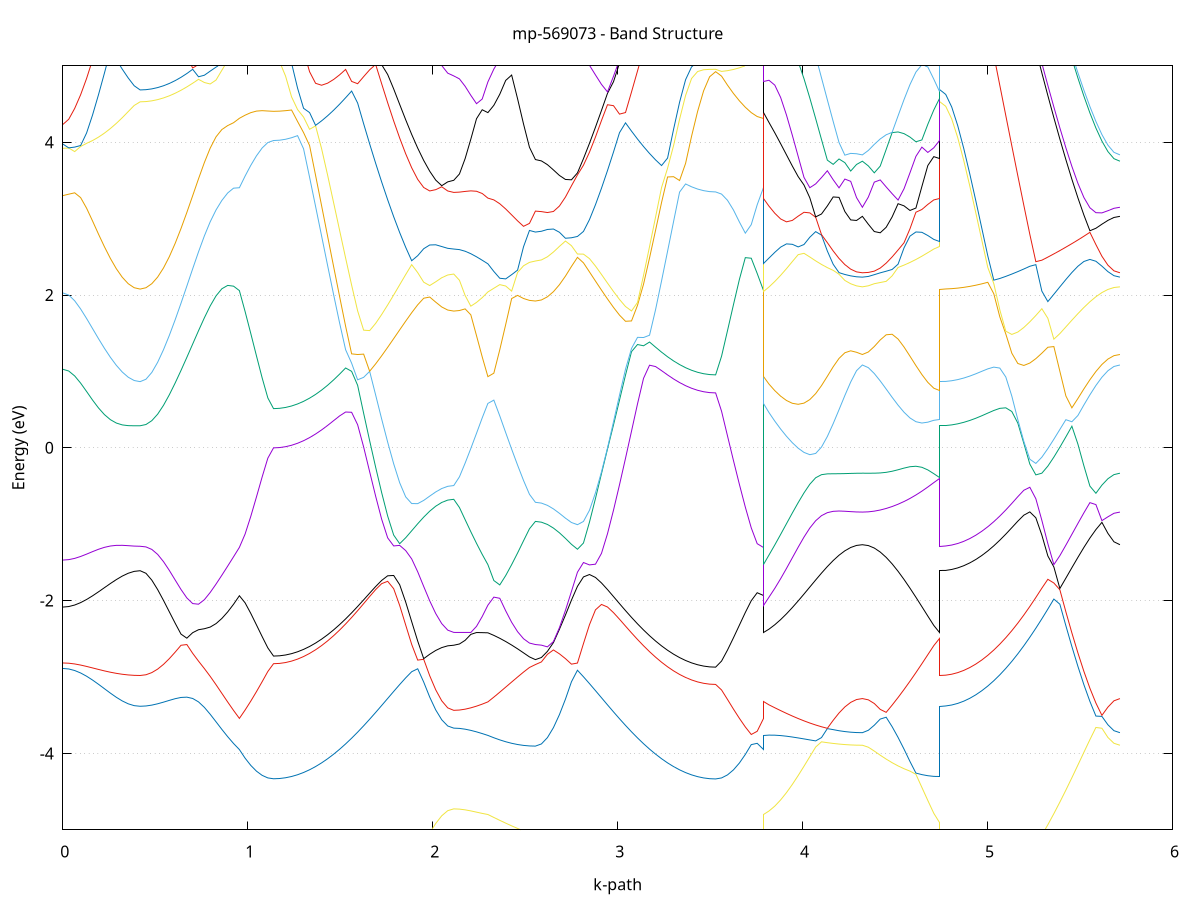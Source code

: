 set title 'mp-569073 - Band Structure'
set xlabel 'k-path'
set ylabel 'Energy (eV)'
set grid y
set yrange [-5:5]
set terminal png size 800,600
set output 'mp-569073_bands_gnuplot.png'
plot '-' using 1:2 with lines notitle, '-' using 1:2 with lines notitle, '-' using 1:2 with lines notitle, '-' using 1:2 with lines notitle, '-' using 1:2 with lines notitle, '-' using 1:2 with lines notitle, '-' using 1:2 with lines notitle, '-' using 1:2 with lines notitle, '-' using 1:2 with lines notitle, '-' using 1:2 with lines notitle, '-' using 1:2 with lines notitle, '-' using 1:2 with lines notitle, '-' using 1:2 with lines notitle, '-' using 1:2 with lines notitle, '-' using 1:2 with lines notitle, '-' using 1:2 with lines notitle, '-' using 1:2 with lines notitle, '-' using 1:2 with lines notitle, '-' using 1:2 with lines notitle, '-' using 1:2 with lines notitle, '-' using 1:2 with lines notitle, '-' using 1:2 with lines notitle, '-' using 1:2 with lines notitle, '-' using 1:2 with lines notitle, '-' using 1:2 with lines notitle, '-' using 1:2 with lines notitle, '-' using 1:2 with lines notitle, '-' using 1:2 with lines notitle, '-' using 1:2 with lines notitle, '-' using 1:2 with lines notitle, '-' using 1:2 with lines notitle, '-' using 1:2 with lines notitle, '-' using 1:2 with lines notitle, '-' using 1:2 with lines notitle, '-' using 1:2 with lines notitle, '-' using 1:2 with lines notitle, '-' using 1:2 with lines notitle, '-' using 1:2 with lines notitle, '-' using 1:2 with lines notitle, '-' using 1:2 with lines notitle, '-' using 1:2 with lines notitle, '-' using 1:2 with lines notitle, '-' using 1:2 with lines notitle, '-' using 1:2 with lines notitle, '-' using 1:2 with lines notitle, '-' using 1:2 with lines notitle, '-' using 1:2 with lines notitle, '-' using 1:2 with lines notitle
0.000000 -46.760133
0.032168 -46.760133
0.064337 -46.760133
0.096505 -46.760133
0.128673 -46.760133
0.160842 -46.760133
0.193010 -46.760133
0.225178 -46.760133
0.257347 -46.760133
0.289515 -46.760133
0.321684 -46.760133
0.353852 -46.760133
0.386020 -46.760133
0.418189 -46.760133
0.418189 -46.760133
0.449754 -46.760133
0.481319 -46.760133
0.512885 -46.760133
0.544450 -46.760133
0.576015 -46.760133
0.607580 -46.760133
0.639146 -46.760133
0.670711 -46.760133
0.702276 -46.760133
0.733842 -46.760133
0.765407 -46.760133
0.796972 -46.760133
0.828538 -46.760133
0.860103 -46.760133
0.891668 -46.760133
0.923234 -46.760133
0.954799 -46.760133
0.954799 -46.760133
0.985572 -46.760133
1.016345 -46.760133
1.047117 -46.760133
1.077890 -46.760133
1.108663 -46.760133
1.139436 -46.760133
1.139436 -46.760133
1.171916 -46.760133
1.204397 -46.760033
1.236877 -46.760033
1.269358 -46.759933
1.301838 -46.759833
1.334318 -46.759833
1.366799 -46.759633
1.399279 -46.759533
1.431759 -46.759433
1.464240 -46.759233
1.496720 -46.759133
1.529201 -46.758933
1.561681 -46.758833
1.594161 -46.758633
1.626642 -46.758433
1.659122 -46.758233
1.691602 -46.758133
1.724083 -46.757933
1.756563 -46.757733
1.789044 -46.757633
1.821524 -46.757433
1.854004 -46.757333
1.886485 -46.757233
1.918965 -46.757133
1.951445 -46.757033
1.983926 -46.756933
2.016406 -46.756833
2.048887 -46.756833
2.081367 -46.756833
2.113847 -46.756833
2.113847 -46.756833
2.144620 -46.756833
2.175393 -46.756833
2.206166 -46.756833
2.236939 -46.756833
2.267712 -46.756833
2.298484 -46.756833
2.298484 -46.756833
2.330592 -46.756833
2.362699 -46.756833
2.394806 -46.756833
2.426913 -46.756833
2.459020 -46.756833
2.491128 -46.756833
2.523235 -46.756833
2.555342 -46.756833
2.555342 -46.756833
2.587822 -46.756833
2.620303 -46.756833
2.652783 -46.756933
2.685264 -46.756933
2.717744 -46.757033
2.750224 -46.757133
2.782705 -46.757233
2.815185 -46.757333
2.847665 -46.757533
2.880146 -46.757633
2.912626 -46.757833
2.945107 -46.757933
2.977587 -46.758133
3.010067 -46.758333
3.042548 -46.758433
3.075028 -46.758633
3.107508 -46.758833
3.139989 -46.759033
3.172469 -46.759133
3.204950 -46.759333
3.237430 -46.759433
3.269910 -46.759633
3.302391 -46.759733
3.334871 -46.759833
3.367351 -46.759933
3.399832 -46.759933
3.432312 -46.760033
3.464793 -46.760033
3.497273 -46.760033
3.529753 -46.760133
3.529753 -46.760133
3.561861 -46.760133
3.593968 -46.760133
3.626075 -46.760133
3.658182 -46.760133
3.690289 -46.760133
3.722397 -46.760133
3.754504 -46.760133
3.786611 -46.760133
3.786611 -46.756833
3.818176 -46.756833
3.849742 -46.756833
3.881307 -46.756733
3.912872 -46.756833
3.944438 -46.756833
3.976003 -46.756833
4.007568 -46.756833
4.039133 -46.756833
4.070699 -46.756833
4.102264 -46.756833
4.133829 -46.756833
4.165395 -46.756833
4.196960 -46.756833
4.228525 -46.756833
4.260091 -46.756833
4.291656 -46.756833
4.323221 -46.756833
4.323221 -46.756833
4.355390 -46.756833
4.387558 -46.756833
4.419726 -46.756833
4.451895 -46.756833
4.484063 -46.756833
4.516231 -46.756833
4.548400 -46.756833
4.580568 -46.756833
4.612736 -46.756833
4.644905 -46.756833
4.677073 -46.756733
4.709242 -46.756733
4.741410 -46.756733
4.741410 -46.760133
4.773890 -46.760133
4.806371 -46.760133
4.838851 -46.760033
4.871331 -46.760033
4.903812 -46.759933
4.936292 -46.759833
4.968773 -46.759733
5.001253 -46.759633
5.033733 -46.759433
5.066214 -46.759333
5.098694 -46.759133
5.131174 -46.759033
5.163655 -46.758833
5.196135 -46.758633
5.228616 -46.758433
5.261096 -46.758333
5.293576 -46.758133
5.326057 -46.757933
5.358537 -46.757733
5.391017 -46.757633
5.423498 -46.757433
5.455978 -46.757333
5.488459 -46.757233
5.520939 -46.757133
5.553419 -46.757033
5.585900 -46.756933
5.618380 -46.756833
5.650860 -46.756833
5.683341 -46.756833
5.715821 -46.756833
e
0.000000 -46.650533
0.032168 -46.650533
0.064337 -46.650533
0.096505 -46.650533
0.128673 -46.650533
0.160842 -46.650533
0.193010 -46.650533
0.225178 -46.650533
0.257347 -46.650533
0.289515 -46.650533
0.321684 -46.650533
0.353852 -46.650533
0.386020 -46.650533
0.418189 -46.650533
0.418189 -46.650533
0.449754 -46.650533
0.481319 -46.650533
0.512885 -46.650533
0.544450 -46.650533
0.576015 -46.650533
0.607580 -46.650533
0.639146 -46.650533
0.670711 -46.650533
0.702276 -46.650533
0.733842 -46.650433
0.765407 -46.650433
0.796972 -46.650433
0.828538 -46.650433
0.860103 -46.650433
0.891668 -46.650433
0.923234 -46.650433
0.954799 -46.650433
0.954799 -46.650433
0.985572 -46.650433
1.016345 -46.650433
1.047117 -46.650433
1.077890 -46.650433
1.108663 -46.650433
1.139436 -46.650433
1.139436 -46.650433
1.171916 -46.650433
1.204397 -46.650433
1.236877 -46.650333
1.269358 -46.650333
1.301838 -46.650233
1.334318 -46.650133
1.366799 -46.650033
1.399279 -46.649933
1.431759 -46.649733
1.464240 -46.649633
1.496720 -46.649433
1.529201 -46.649333
1.561681 -46.649133
1.594161 -46.648933
1.626642 -46.648733
1.659122 -46.648533
1.691602 -46.648433
1.724083 -46.648233
1.756563 -46.648033
1.789044 -46.647933
1.821524 -46.647733
1.854004 -46.647633
1.886485 -46.647533
1.918965 -46.647433
1.951445 -46.647333
1.983926 -46.647233
2.016406 -46.647133
2.048887 -46.647133
2.081367 -46.647033
2.113847 -46.647033
2.113847 -46.647033
2.144620 -46.647033
2.175393 -46.647033
2.206166 -46.647033
2.236939 -46.647033
2.267712 -46.647033
2.298484 -46.647033
2.298484 -46.647033
2.330592 -46.647033
2.362699 -46.647033
2.394806 -46.647033
2.426913 -46.647033
2.459020 -46.647033
2.491128 -46.647033
2.523235 -46.647033
2.555342 -46.647033
2.555342 -46.647033
2.587822 -46.647033
2.620303 -46.647133
2.652783 -46.647133
2.685264 -46.647233
2.717744 -46.647233
2.750224 -46.647333
2.782705 -46.647433
2.815185 -46.647633
2.847665 -46.647733
2.880146 -46.647933
2.912626 -46.648033
2.945107 -46.648233
2.977587 -46.648433
3.010067 -46.648533
3.042548 -46.648733
3.075028 -46.648933
3.107508 -46.649133
3.139989 -46.649333
3.172469 -46.649433
3.204950 -46.649633
3.237430 -46.649733
3.269910 -46.649933
3.302391 -46.650033
3.334871 -46.650133
3.367351 -46.650233
3.399832 -46.650333
3.432312 -46.650333
3.464793 -46.650433
3.497273 -46.650433
3.529753 -46.650433
3.529753 -46.650433
3.561861 -46.650433
3.593968 -46.650433
3.626075 -46.650433
3.658182 -46.650433
3.690289 -46.650433
3.722397 -46.650433
3.754504 -46.650433
3.786611 -46.650433
3.786611 -46.647033
3.818176 -46.647033
3.849742 -46.647033
3.881307 -46.647033
3.912872 -46.647033
3.944438 -46.647133
3.976003 -46.647133
4.007568 -46.647033
4.039133 -46.647033
4.070699 -46.647033
4.102264 -46.647133
4.133829 -46.647133
4.165395 -46.647133
4.196960 -46.647133
4.228525 -46.647133
4.260091 -46.647133
4.291656 -46.647133
4.323221 -46.647133
4.323221 -46.647133
4.355390 -46.647133
4.387558 -46.647133
4.419726 -46.647133
4.451895 -46.647133
4.484063 -46.647133
4.516231 -46.647133
4.548400 -46.647133
4.580568 -46.647133
4.612736 -46.647133
4.644905 -46.647033
4.677073 -46.647033
4.709242 -46.647033
4.741410 -46.647033
4.741410 -46.650533
4.773890 -46.650533
4.806371 -46.650433
4.838851 -46.650433
4.871331 -46.650333
4.903812 -46.650233
4.936292 -46.650233
4.968773 -46.650033
5.001253 -46.649933
5.033733 -46.649833
5.066214 -46.649633
5.098694 -46.649533
5.131174 -46.649333
5.163655 -46.649133
5.196135 -46.648933
5.228616 -46.648833
5.261096 -46.648633
5.293576 -46.648433
5.326057 -46.648233
5.358537 -46.648133
5.391017 -46.647933
5.423498 -46.647833
5.455978 -46.647633
5.488459 -46.647533
5.520939 -46.647433
5.553419 -46.647333
5.585900 -46.647233
5.618380 -46.647233
5.650860 -46.647133
5.683341 -46.647133
5.715821 -46.647133
e
0.000000 -46.647133
0.032168 -46.647133
0.064337 -46.647133
0.096505 -46.647133
0.128673 -46.647133
0.160842 -46.647133
0.193010 -46.647133
0.225178 -46.647133
0.257347 -46.647133
0.289515 -46.647133
0.321684 -46.647133
0.353852 -46.647133
0.386020 -46.647133
0.418189 -46.647133
0.418189 -46.647133
0.449754 -46.647133
0.481319 -46.647133
0.512885 -46.647133
0.544450 -46.647133
0.576015 -46.647133
0.607580 -46.647133
0.639146 -46.647133
0.670711 -46.647133
0.702276 -46.647133
0.733842 -46.647133
0.765407 -46.647133
0.796972 -46.647133
0.828538 -46.647133
0.860103 -46.647133
0.891668 -46.647133
0.923234 -46.647133
0.954799 -46.647133
0.954799 -46.647133
0.985572 -46.647033
1.016345 -46.647033
1.047117 -46.647033
1.077890 -46.647033
1.108663 -46.647033
1.139436 -46.647033
1.139436 -46.647033
1.171916 -46.647033
1.204397 -46.647033
1.236877 -46.646933
1.269358 -46.646933
1.301838 -46.646833
1.334318 -46.646733
1.366799 -46.646633
1.399279 -46.646533
1.431759 -46.646333
1.464240 -46.646233
1.496720 -46.646133
1.529201 -46.645933
1.561681 -46.645733
1.594161 -46.645633
1.626642 -46.645433
1.659122 -46.645233
1.691602 -46.645133
1.724083 -46.644933
1.756563 -46.644833
1.789044 -46.644633
1.821524 -46.644433
1.854004 -46.644333
1.886485 -46.644233
1.918965 -46.644133
1.951445 -46.644033
1.983926 -46.643933
2.016406 -46.643933
2.048887 -46.643833
2.081367 -46.643833
2.113847 -46.643833
2.113847 -46.643833
2.144620 -46.643833
2.175393 -46.643833
2.206166 -46.643833
2.236939 -46.643833
2.267712 -46.643833
2.298484 -46.643833
2.298484 -46.643833
2.330592 -46.643833
2.362699 -46.643833
2.394806 -46.643833
2.426913 -46.643833
2.459020 -46.643833
2.491128 -46.643833
2.523235 -46.643833
2.555342 -46.643833
2.555342 -46.643833
2.587822 -46.643833
2.620303 -46.643833
2.652783 -46.643933
2.685264 -46.643933
2.717744 -46.644033
2.750224 -46.644133
2.782705 -46.644233
2.815185 -46.644333
2.847665 -46.644533
2.880146 -46.644633
2.912626 -46.644833
2.945107 -46.645033
2.977587 -46.645133
3.010067 -46.645333
3.042548 -46.645433
3.075028 -46.645633
3.107508 -46.645833
3.139989 -46.646033
3.172469 -46.646133
3.204950 -46.646333
3.237430 -46.646433
3.269910 -46.646633
3.302391 -46.646733
3.334871 -46.646833
3.367351 -46.646933
3.399832 -46.646933
3.432312 -46.647033
3.464793 -46.647033
3.497273 -46.647033
3.529753 -46.647033
3.529753 -46.647033
3.561861 -46.647133
3.593968 -46.647133
3.626075 -46.647133
3.658182 -46.647133
3.690289 -46.647133
3.722397 -46.647133
3.754504 -46.647133
3.786611 -46.647133
3.786611 -46.643833
3.818176 -46.643833
3.849742 -46.643833
3.881307 -46.643733
3.912872 -46.643733
3.944438 -46.643733
3.976003 -46.643833
4.007568 -46.643733
4.039133 -46.643733
4.070699 -46.643733
4.102264 -46.643733
4.133829 -46.643733
4.165395 -46.643733
4.196960 -46.643833
4.228525 -46.643833
4.260091 -46.643733
4.291656 -46.643733
4.323221 -46.643733
4.323221 -46.643733
4.355390 -46.643733
4.387558 -46.643733
4.419726 -46.643733
4.451895 -46.643733
4.484063 -46.643733
4.516231 -46.643733
4.548400 -46.643733
4.580568 -46.643733
4.612736 -46.643733
4.644905 -46.643733
4.677073 -46.643733
4.709242 -46.643733
4.741410 -46.643733
4.741410 -46.647133
4.773890 -46.647133
4.806371 -46.647033
4.838851 -46.647033
4.871331 -46.646933
4.903812 -46.646833
4.936292 -46.646833
4.968773 -46.646633
5.001253 -46.646533
5.033733 -46.646433
5.066214 -46.646233
5.098694 -46.646133
5.131174 -46.645933
5.163655 -46.645733
5.196135 -46.645633
5.228616 -46.645433
5.261096 -46.645233
5.293576 -46.645133
5.326057 -46.644933
5.358537 -46.644733
5.391017 -46.644533
5.423498 -46.644433
5.455978 -46.644333
5.488459 -46.644133
5.520939 -46.644033
5.553419 -46.643933
5.585900 -46.643933
5.618380 -46.643833
5.650860 -46.643833
5.683341 -46.643733
5.715821 -46.643733
e
0.000000 -21.553133
0.032168 -21.553133
0.064337 -21.553033
0.096505 -21.552933
0.128673 -21.552733
0.160842 -21.552533
0.193010 -21.552333
0.225178 -21.552133
0.257347 -21.551833
0.289515 -21.551633
0.321684 -21.551433
0.353852 -21.551333
0.386020 -21.551233
0.418189 -21.551133
0.418189 -21.551133
0.449754 -21.551133
0.481319 -21.551133
0.512885 -21.551233
0.544450 -21.551233
0.576015 -21.551233
0.607580 -21.551233
0.639146 -21.551233
0.670711 -21.551233
0.702276 -21.551333
0.733842 -21.551333
0.765407 -21.551333
0.796972 -21.551333
0.828538 -21.551333
0.860103 -21.551333
0.891668 -21.551433
0.923234 -21.551433
0.954799 -21.551433
0.954799 -21.551433
0.985572 -21.551333
1.016345 -21.551233
1.047117 -21.551133
1.077890 -21.551033
1.108663 -21.551033
1.139436 -21.551033
1.139436 -21.551033
1.171916 -21.550533
1.204397 -21.549133
1.236877 -21.546833
1.269358 -21.543733
1.301838 -21.539733
1.334318 -21.535133
1.366799 -21.529933
1.399279 -21.524233
1.431759 -21.518233
1.464240 -21.512133
1.496720 -21.506033
1.529201 -21.500133
1.561681 -21.494633
1.594161 -21.489433
1.626642 -21.484833
1.659122 -21.480633
1.691602 -21.477033
1.724083 -21.473933
1.756563 -21.471233
1.789044 -21.468933
1.821524 -21.466933
1.854004 -21.465333
1.886485 -21.464533
1.918965 -21.465933
1.951445 -21.468133
1.983926 -21.470033
2.016406 -21.471533
2.048887 -21.472633
2.081367 -21.473333
2.113847 -21.473533
2.113847 -21.473533
2.144620 -21.473533
2.175393 -21.473433
2.206166 -21.473433
2.236939 -21.473333
2.267712 -21.473233
2.298484 -21.473133
2.298484 -21.473133
2.330592 -21.472933
2.362699 -21.472833
2.394806 -21.472633
2.426913 -21.472433
2.459020 -21.472333
2.491128 -21.472233
2.523235 -21.472133
2.555342 -21.472133
2.555342 -21.472133
2.587822 -21.471933
2.620303 -21.471333
2.652783 -21.470633
2.685264 -21.470733
2.717744 -21.471233
2.750224 -21.471933
2.782705 -21.472733
2.815185 -21.473733
2.847665 -21.474833
2.880146 -21.476233
2.912626 -21.477833
2.945107 -21.479733
2.977587 -21.481933
3.010067 -21.484533
3.042548 -21.487633
3.075028 -21.491333
3.107508 -21.495633
3.139989 -21.500633
3.172469 -21.506133
3.204950 -21.512133
3.237430 -21.518333
3.269910 -21.524433
3.302391 -21.530333
3.334871 -21.535733
3.367351 -21.540533
3.399832 -21.544633
3.432312 -21.547933
3.464793 -21.550333
3.497273 -21.551833
3.529753 -21.552333
3.529753 -21.552333
3.561861 -21.552233
3.593968 -21.552233
3.626075 -21.552133
3.658182 -21.552033
3.690289 -21.551933
3.722397 -21.551733
3.754504 -21.551633
3.786611 -21.551433
3.786611 -21.473133
3.818176 -21.473133
3.849742 -21.473233
3.881307 -21.473233
3.912872 -21.473333
3.944438 -21.473333
3.976003 -21.473433
4.007568 -21.473433
4.039133 -21.473533
4.070699 -21.473533
4.102264 -21.473533
4.133829 -21.473633
4.165395 -21.473633
4.196960 -21.473633
4.228525 -21.473733
4.260091 -21.473733
4.291656 -21.473733
4.323221 -21.473733
4.323221 -21.473733
4.355390 -21.473733
4.387558 -21.473633
4.419726 -21.473533
4.451895 -21.473433
4.484063 -21.473233
4.516231 -21.473033
4.548400 -21.472833
4.580568 -21.473433
4.612736 -21.474733
4.644905 -21.475933
4.677073 -21.476733
4.709242 -21.477233
4.741410 -21.477433
4.741410 -21.551133
4.773890 -21.550733
4.806371 -21.549333
4.838851 -21.546933
4.871331 -21.543833
4.903812 -21.539833
4.936292 -21.535133
4.968773 -21.529933
5.001253 -21.524233
5.033733 -21.518233
5.066214 -21.512233
5.098694 -21.506233
5.131174 -21.500433
5.163655 -21.495033
5.196135 -21.490033
5.228616 -21.485633
5.261096 -21.481833
5.293576 -21.478433
5.326057 -21.475533
5.358537 -21.473033
5.391017 -21.470933
5.423498 -21.469133
5.455978 -21.467633
5.488459 -21.466533
5.520939 -21.466433
5.553419 -21.468333
5.585900 -21.470233
5.618380 -21.471733
5.650860 -21.472833
5.683341 -21.473533
5.715821 -21.473733
e
0.000000 -21.491733
0.032168 -21.493033
0.064337 -21.495433
0.096505 -21.497833
0.128673 -21.500133
0.160842 -21.502233
0.193010 -21.504233
0.225178 -21.505933
0.257347 -21.507433
0.289515 -21.508633
0.321684 -21.509633
0.353852 -21.510333
0.386020 -21.510833
0.418189 -21.510933
0.418189 -21.510933
0.449754 -21.510933
0.481319 -21.511033
0.512885 -21.511133
0.544450 -21.511233
0.576015 -21.511333
0.607580 -21.511433
0.639146 -21.511533
0.670711 -21.511633
0.702276 -21.511633
0.733842 -21.511633
0.765407 -21.511633
0.796972 -21.511533
0.828538 -21.511333
0.860103 -21.511133
0.891668 -21.510833
0.923234 -21.510433
0.954799 -21.509933
0.954799 -21.509933
0.985572 -21.511033
1.016345 -21.511833
1.047117 -21.512533
1.077890 -21.513033
1.108663 -21.513233
1.139436 -21.513333
1.139436 -21.513333
1.171916 -21.512933
1.204397 -21.511433
1.236877 -21.509133
1.269358 -21.505933
1.301838 -21.501933
1.334318 -21.497233
1.366799 -21.491833
1.399279 -21.486033
1.431759 -21.480033
1.464240 -21.473733
1.496720 -21.467533
1.529201 -21.461633
1.561681 -21.456033
1.594161 -21.451033
1.626642 -21.446633
1.659122 -21.442833
1.691602 -21.440533
1.724083 -21.444733
1.756563 -21.448733
1.789044 -21.452633
1.821524 -21.456233
1.854004 -21.459433
1.886485 -21.462033
1.918965 -21.462133
1.951445 -21.461333
1.983926 -21.460633
2.016406 -21.460033
2.048887 -21.459633
2.081367 -21.459433
2.113847 -21.459333
2.113847 -21.459333
2.144620 -21.459433
2.175393 -21.459833
2.206166 -21.460333
2.236939 -21.461033
2.267712 -21.461933
2.298484 -21.462833
2.298484 -21.462833
2.330592 -21.464133
2.362699 -21.465433
2.394806 -21.466533
2.426913 -21.467533
2.459020 -21.468433
2.491128 -21.469033
2.523235 -21.469333
2.555342 -21.469533
2.555342 -21.469533
2.587822 -21.469533
2.620303 -21.469633
2.652783 -21.469533
2.685264 -21.468333
2.717744 -21.466433
2.750224 -21.464133
2.782705 -21.461433
2.815185 -21.458333
2.847665 -21.455033
2.880146 -21.451333
2.912626 -21.447533
2.945107 -21.443533
2.977587 -21.439433
3.010067 -21.435533
3.042548 -21.437133
3.075028 -21.443533
3.107508 -21.449733
3.139989 -21.455533
3.172469 -21.460633
3.204950 -21.465133
3.237430 -21.469133
3.269910 -21.472633
3.302391 -21.475733
3.334871 -21.478533
3.367351 -21.480933
3.399832 -21.483033
3.432312 -21.484633
3.464793 -21.486833
3.497273 -21.488533
3.529753 -21.489133
3.529753 -21.489133
3.561861 -21.491833
3.593968 -21.495133
3.626075 -21.498333
3.658182 -21.501233
3.690289 -21.503833
3.722397 -21.506233
3.754504 -21.508233
3.786611 -21.509933
3.786611 -21.462833
3.818176 -21.462633
3.849742 -21.462433
3.881307 -21.462233
3.912872 -21.462133
3.944438 -21.462133
3.976003 -21.462033
4.007568 -21.462033
4.039133 -21.462033
4.070699 -21.462033
4.102264 -21.462133
4.133829 -21.462133
4.165395 -21.462133
4.196960 -21.462233
4.228525 -21.462233
4.260091 -21.462233
4.291656 -21.462233
4.323221 -21.462233
4.323221 -21.462233
4.355390 -21.462533
4.387558 -21.463433
4.419726 -21.464833
4.451895 -21.466433
4.484063 -21.468233
4.516231 -21.470033
4.548400 -21.471833
4.580568 -21.472733
4.612736 -21.472533
4.644905 -21.472333
4.677073 -21.472233
4.709242 -21.472133
4.741410 -21.472133
4.741410 -21.510933
4.773890 -21.510433
4.806371 -21.509033
4.838851 -21.506633
4.871331 -21.503433
4.903812 -21.499433
4.936292 -21.494733
4.968773 -21.489433
5.001253 -21.483633
5.033733 -21.477733
5.066214 -21.471633
5.098694 -21.465833
5.131174 -21.460333
5.163655 -21.455433
5.196135 -21.451233
5.228616 -21.447533
5.261096 -21.444533
5.293576 -21.442033
5.326057 -21.444733
5.358537 -21.448833
5.391017 -21.452733
5.423498 -21.456333
5.455978 -21.459733
5.488459 -21.462633
5.520939 -21.464333
5.553419 -21.464033
5.585900 -21.463433
5.618380 -21.462933
5.650860 -21.462533
5.683341 -21.462333
5.715821 -21.462233
e
0.000000 -21.486133
0.032168 -21.484633
0.064337 -21.481633
0.096505 -21.478233
0.128673 -21.474533
0.160842 -21.470533
0.193010 -21.466533
0.225178 -21.462333
0.257347 -21.458033
0.289515 -21.453733
0.321684 -21.449533
0.353852 -21.445533
0.386020 -21.441833
0.418189 -21.439033
0.418189 -21.439033
0.449754 -21.439433
0.481319 -21.440033
0.512885 -21.440733
0.544450 -21.441533
0.576015 -21.442233
0.607580 -21.443033
0.639146 -21.443833
0.670711 -21.444633
0.702276 -21.445433
0.733842 -21.446333
0.765407 -21.447333
0.796972 -21.448333
0.828538 -21.449333
0.860103 -21.450433
0.891668 -21.451533
0.923234 -21.452733
0.954799 -21.454033
0.954799 -21.454033
0.985572 -21.450933
1.016345 -21.447933
1.047117 -21.445133
1.077890 -21.442733
1.108663 -21.441033
1.139436 -21.440333
1.139436 -21.440333
1.171916 -21.439933
1.204397 -21.438533
1.236877 -21.436433
1.269358 -21.433733
1.301838 -21.430533
1.334318 -21.427233
1.366799 -21.424033
1.399279 -21.421133
1.431759 -21.418433
1.464240 -21.415933
1.496720 -21.415433
1.529201 -21.419133
1.561681 -21.423233
1.594161 -21.427533
1.626642 -21.431833
1.659122 -21.436233
1.691602 -21.439533
1.724083 -21.436833
1.756563 -21.434633
1.789044 -21.432733
1.821524 -21.431133
1.854004 -21.429833
1.886485 -21.428633
1.918965 -21.427733
1.951445 -21.427133
1.983926 -21.429033
2.016406 -21.430533
2.048887 -21.431533
2.081367 -21.432233
2.113847 -21.432433
2.113847 -21.432433
2.144620 -21.433033
2.175393 -21.434033
2.206166 -21.435033
2.236939 -21.436133
2.267712 -21.437133
2.298484 -21.438133
2.298484 -21.438133
2.330592 -21.439533
2.362699 -21.440833
2.394806 -21.441933
2.426913 -21.442933
2.459020 -21.443733
2.491128 -21.444333
2.523235 -21.444633
2.555342 -21.444733
2.555342 -21.444733
2.587822 -21.444533
2.620303 -21.443833
2.652783 -21.442733
2.685264 -21.441233
2.717744 -21.439233
2.750224 -21.436933
2.782705 -21.434233
2.815185 -21.431233
2.847665 -21.427833
2.880146 -21.424233
2.912626 -21.420433
2.945107 -21.416333
2.977587 -21.422333
3.010067 -21.428833
3.042548 -21.429933
3.075028 -21.425933
3.107508 -21.421633
3.139989 -21.421233
3.172469 -21.429333
3.204950 -21.438033
3.237430 -21.446733
3.269910 -21.454933
3.302391 -21.462433
3.334871 -21.469233
3.367351 -21.475133
3.399832 -21.480133
3.432312 -21.484033
3.464793 -21.485833
3.497273 -21.486633
3.529753 -21.486833
3.529753 -21.486833
3.561861 -21.484033
3.593968 -21.480033
3.626075 -21.475833
3.658182 -21.471633
3.690289 -21.467233
3.722397 -21.462733
3.754504 -21.458333
3.786611 -21.454033
3.786611 -21.438133
3.818176 -21.437533
3.849742 -21.436933
3.881307 -21.436333
3.912872 -21.435833
3.944438 -21.435333
3.976003 -21.434933
4.007568 -21.434533
4.039133 -21.434433
4.070699 -21.434333
4.102264 -21.434433
4.133829 -21.434533
4.165395 -21.434733
4.196960 -21.434933
4.228525 -21.435033
4.260091 -21.435233
4.291656 -21.435233
4.323221 -21.435333
4.323221 -21.435333
4.355390 -21.435433
4.387558 -21.435933
4.419726 -21.436633
4.451895 -21.437433
4.484063 -21.438233
4.516231 -21.439033
4.548400 -21.439833
4.580568 -21.440533
4.612736 -21.441233
4.644905 -21.441733
4.677073 -21.442033
4.709242 -21.442333
4.741410 -21.442333
4.741410 -21.439033
4.773890 -21.438733
4.806371 -21.437633
4.838851 -21.436233
4.871331 -21.435233
4.903812 -21.434033
4.936292 -21.432433
4.968773 -21.430433
5.001253 -21.427933
5.033733 -21.425033
5.066214 -21.421533
5.098694 -21.418233
5.131174 -21.419333
5.163655 -21.423233
5.196135 -21.427433
5.228616 -21.431833
5.261096 -21.436133
5.293576 -21.440533
5.326057 -21.439933
5.358537 -21.438233
5.391017 -21.436833
5.423498 -21.435533
5.455978 -21.434533
5.488459 -21.433633
5.520939 -21.432933
5.553419 -21.432333
5.585900 -21.431833
5.618380 -21.433333
5.650860 -21.434433
5.683341 -21.435033
5.715821 -21.435333
e
0.000000 -21.416033
0.032168 -21.416333
0.064337 -21.417233
0.096505 -21.418533
0.128673 -21.420033
0.160842 -21.421633
0.193010 -21.423333
0.225178 -21.424933
0.257347 -21.426633
0.289515 -21.428433
0.321684 -21.430333
0.353852 -21.432533
0.386020 -21.435133
0.418189 -21.437433
0.418189 -21.437433
0.449754 -21.437033
0.481319 -21.436233
0.512885 -21.435333
0.544450 -21.434433
0.576015 -21.433333
0.607580 -21.432333
0.639146 -21.431233
0.670711 -21.430133
0.702276 -21.429033
0.733842 -21.428033
0.765407 -21.426933
0.796972 -21.425933
0.828538 -21.425033
0.860103 -21.424133
0.891668 -21.423333
0.923234 -21.422633
0.954799 -21.422033
0.954799 -21.422033
0.985572 -21.423133
1.016345 -21.424433
1.047117 -21.425733
1.077890 -21.427033
1.108663 -21.428133
1.139436 -21.428533
1.139436 -21.428533
1.171916 -21.428433
1.204397 -21.427933
1.236877 -21.427333
1.269358 -21.426333
1.301838 -21.425033
1.334318 -21.423433
1.366799 -21.421433
1.399279 -21.419033
1.431759 -21.416233
1.464240 -21.413833
1.496720 -21.413433
1.529201 -21.410833
1.561681 -21.408133
1.594161 -21.405233
1.626642 -21.402333
1.659122 -21.399333
1.691602 -21.400933
1.724083 -21.404933
1.756563 -21.408833
1.789044 -21.412533
1.821524 -21.416033
1.854004 -21.419333
1.886485 -21.422233
1.918965 -21.424833
1.951445 -21.427033
1.983926 -21.427233
2.016406 -21.428733
2.048887 -21.429733
2.081367 -21.430333
2.113847 -21.430533
2.113847 -21.430533
2.144620 -21.430033
2.175393 -21.429033
2.206166 -21.427933
2.236939 -21.426833
2.267712 -21.425733
2.298484 -21.424733
2.298484 -21.424733
2.330592 -21.423233
2.362699 -21.421833
2.394806 -21.420533
2.426913 -21.419533
2.459020 -21.418633
2.491128 -21.417933
2.523235 -21.417533
2.555342 -21.417433
2.555342 -21.417433
2.587822 -21.417233
2.620303 -21.416633
2.652783 -21.415633
2.685264 -21.414233
2.717744 -21.412533
2.750224 -21.410433
2.782705 -21.408033
2.815185 -21.405933
2.847665 -21.406433
2.880146 -21.406933
2.912626 -21.409733
2.945107 -21.415833
2.977587 -21.412233
3.010067 -21.409633
3.042548 -21.410633
3.075028 -21.412233
3.107508 -21.415233
3.139989 -21.417533
3.172469 -21.413433
3.204950 -21.409533
3.237430 -21.410133
3.269910 -21.410833
3.302391 -21.411333
3.334871 -21.411733
3.367351 -21.412033
3.399832 -21.412333
3.432312 -21.412533
3.464793 -21.412733
3.497273 -21.412833
3.529753 -21.412833
3.529753 -21.412833
3.561861 -21.413133
3.593968 -21.413833
3.626075 -21.414833
3.658182 -21.416133
3.690289 -21.417433
3.722397 -21.418933
3.754504 -21.420433
3.786611 -21.422033
3.786611 -21.424733
3.818176 -21.425433
3.849742 -21.426033
3.881307 -21.426633
3.912872 -21.427233
3.944438 -21.427733
3.976003 -21.428233
4.007568 -21.428433
4.039133 -21.428633
4.070699 -21.428633
4.102264 -21.428633
4.133829 -21.429233
4.165395 -21.429733
4.196960 -21.430233
4.228525 -21.430533
4.260091 -21.430833
4.291656 -21.430933
4.323221 -21.431033
4.323221 -21.431033
4.355390 -21.430733
4.387558 -21.429733
4.419726 -21.428333
4.451895 -21.426433
4.484063 -21.424733
4.516231 -21.424033
4.548400 -21.423233
4.580568 -21.422633
4.612736 -21.422133
4.644905 -21.421633
4.677073 -21.421333
4.709242 -21.421133
4.741410 -21.421133
4.741410 -21.437433
4.773890 -21.437233
4.806371 -21.436933
4.838851 -21.435933
4.871331 -21.433833
4.903812 -21.431533
4.936292 -21.429233
4.968773 -21.426933
5.001253 -21.424733
5.033733 -21.422433
5.066214 -21.419933
5.098694 -21.417133
5.131174 -21.414133
5.163655 -21.410733
5.196135 -21.407133
5.228616 -21.403433
5.261096 -21.399833
5.293576 -21.403133
5.326057 -21.407233
5.358537 -21.411233
5.391017 -21.415033
5.423498 -21.418633
5.455978 -21.421833
5.488459 -21.424933
5.520939 -21.427533
5.553419 -21.429833
5.585900 -21.431833
5.618380 -21.431533
5.650860 -21.431233
5.683341 -21.431033
5.715821 -21.431033
e
0.000000 -21.410833
0.032168 -21.410733
0.064337 -21.410533
0.096505 -21.410433
0.128673 -21.410533
0.160842 -21.410833
0.193010 -21.411433
0.225178 -21.412233
0.257347 -21.413133
0.289515 -21.414233
0.321684 -21.415433
0.353852 -21.416433
0.386020 -21.417133
0.418189 -21.417333
0.418189 -21.417333
0.449754 -21.417333
0.481319 -21.417133
0.512885 -21.416933
0.544450 -21.416533
0.576015 -21.416133
0.607580 -21.415533
0.639146 -21.414933
0.670711 -21.414233
0.702276 -21.413533
0.733842 -21.412833
0.765407 -21.412033
0.796972 -21.411333
0.828538 -21.410533
0.860103 -21.409833
0.891668 -21.409233
0.923234 -21.408633
0.954799 -21.408133
0.954799 -21.408133
0.985572 -21.409233
1.016345 -21.410133
1.047117 -21.411033
1.077890 -21.411733
1.108663 -21.412233
1.139436 -21.412433
1.139436 -21.412433
1.171916 -21.412233
1.204397 -21.411633
1.236877 -21.410633
1.269358 -21.409033
1.301838 -21.406633
1.334318 -21.403233
1.366799 -21.400233
1.399279 -21.403233
1.431759 -21.406433
1.464240 -21.408933
1.496720 -21.407133
1.529201 -21.402633
1.561681 -21.397133
1.594161 -21.391033
1.626642 -21.392633
1.659122 -21.396833
1.691602 -21.400133
1.724083 -21.403933
1.756563 -21.407733
1.789044 -21.411333
1.821524 -21.414733
1.854004 -21.417833
1.886485 -21.420733
1.918965 -21.423233
1.951445 -21.425433
1.983926 -21.426433
2.016406 -21.425933
2.048887 -21.425633
2.081367 -21.425433
2.113847 -21.425433
2.113847 -21.425433
2.144620 -21.425233
2.175393 -21.424733
2.206166 -21.424033
2.236939 -21.422933
2.267712 -21.421733
2.298484 -21.420333
2.298484 -21.420333
2.330592 -21.418033
2.362699 -21.415533
2.394806 -21.413033
2.426913 -21.410533
2.459020 -21.408133
2.491128 -21.406133
2.523235 -21.404733
2.555342 -21.404233
2.555342 -21.404233
2.587822 -21.404233
2.620303 -21.404333
2.652783 -21.404433
2.685264 -21.404633
2.717744 -21.404933
2.750224 -21.405233
2.782705 -21.405533
2.815185 -21.405333
2.847665 -21.402533
2.880146 -21.404233
2.912626 -21.407433
2.945107 -21.408033
2.977587 -21.408733
3.010067 -21.407833
3.042548 -21.403533
3.075028 -21.399233
3.107508 -21.401333
3.139989 -21.405933
3.172469 -21.408133
3.204950 -21.409333
3.237430 -21.405833
3.269910 -21.402433
3.302391 -21.399333
3.334871 -21.396633
3.367351 -21.395133
3.399832 -21.397933
3.432312 -21.400633
3.464793 -21.402533
3.497273 -21.403733
3.529753 -21.404133
3.529753 -21.404133
3.561861 -21.404033
3.593968 -21.404033
3.626075 -21.404133
3.658182 -21.404433
3.690289 -21.404933
3.722397 -21.405833
3.754504 -21.406833
3.786611 -21.408133
3.786611 -21.420333
3.818176 -21.421133
3.849742 -21.422033
3.881307 -21.422933
3.912872 -21.423833
3.944438 -21.424633
3.976003 -21.425533
4.007568 -21.426333
4.039133 -21.427133
4.070699 -21.427933
4.102264 -21.428533
4.133829 -21.428333
4.165395 -21.428133
4.196960 -21.427933
4.228525 -21.427733
4.260091 -21.427633
4.291656 -21.427533
4.323221 -21.427533
4.323221 -21.427533
4.355390 -21.427333
4.387558 -21.426933
4.419726 -21.426233
4.451895 -21.425533
4.484063 -21.424233
4.516231 -21.421933
4.548400 -21.419433
4.580568 -21.416833
4.612736 -21.414233
4.644905 -21.411833
4.677073 -21.409733
4.709242 -21.408333
4.741410 -21.407833
4.741410 -21.417333
4.773890 -21.417033
4.806371 -21.416233
4.838851 -21.414633
4.871331 -21.412333
4.903812 -21.408933
4.936292 -21.404433
4.968773 -21.400033
5.001253 -21.403133
5.033733 -21.406433
5.066214 -21.410033
5.098694 -21.413033
5.131174 -21.411033
5.163655 -21.405733
5.196135 -21.399333
5.228616 -21.394733
5.261096 -21.398933
5.293576 -21.397833
5.326057 -21.401333
5.358537 -21.404933
5.391017 -21.408533
5.423498 -21.411833
5.455978 -21.414933
5.488459 -21.417733
5.520939 -21.420233
5.553419 -21.422433
5.585900 -21.424233
5.618380 -21.425633
5.650860 -21.426633
5.683341 -21.427333
5.715821 -21.427533
e
0.000000 -21.388233
0.032168 -21.388333
0.064337 -21.388333
0.096505 -21.388433
0.128673 -21.388433
0.160842 -21.388533
0.193010 -21.388633
0.225178 -21.388733
0.257347 -21.388833
0.289515 -21.388933
0.321684 -21.389033
0.353852 -21.389033
0.386020 -21.389133
0.418189 -21.389133
0.418189 -21.389133
0.449754 -21.389133
0.481319 -21.389133
0.512885 -21.389133
0.544450 -21.389133
0.576015 -21.389133
0.607580 -21.389133
0.639146 -21.389133
0.670711 -21.389133
0.702276 -21.389133
0.733842 -21.389133
0.765407 -21.389133
0.796972 -21.389133
0.828538 -21.389133
0.860103 -21.389133
0.891668 -21.389133
0.923234 -21.389133
0.954799 -21.389133
0.954799 -21.389133
0.985572 -21.389233
1.016345 -21.389333
1.047117 -21.389433
1.077890 -21.389433
1.108663 -21.389533
1.139436 -21.389533
1.139436 -21.389533
1.171916 -21.389733
1.204397 -21.390433
1.236877 -21.391533
1.269358 -21.393133
1.301838 -21.395133
1.334318 -21.397533
1.366799 -21.398733
1.399279 -21.392933
1.431759 -21.386033
1.464240 -21.378233
1.496720 -21.376333
1.529201 -21.380233
1.561681 -21.384333
1.594161 -21.388433
1.626642 -21.391933
1.659122 -21.395933
1.691602 -21.396133
1.724083 -21.393333
1.756563 -21.390733
1.789044 -21.388333
1.821524 -21.386433
1.854004 -21.386533
1.886485 -21.388633
1.918965 -21.390833
1.951445 -21.392733
1.983926 -21.394333
2.016406 -21.395533
2.048887 -21.396433
2.081367 -21.397033
2.113847 -21.397233
2.113847 -21.397233
2.144620 -21.397233
2.175393 -21.397233
2.206166 -21.397333
2.236939 -21.397333
2.267712 -21.397433
2.298484 -21.397533
2.298484 -21.397533
2.330592 -21.397633
2.362699 -21.397733
2.394806 -21.397833
2.426913 -21.397933
2.459020 -21.398033
2.491128 -21.398133
2.523235 -21.398133
2.555342 -21.398133
2.555342 -21.398133
2.587822 -21.398033
2.620303 -21.397433
2.652783 -21.396533
2.685264 -21.395233
2.717744 -21.393533
2.750224 -21.391633
2.782705 -21.391433
2.815185 -21.394933
2.847665 -21.398933
2.880146 -21.398833
2.912626 -21.395533
2.945107 -21.391933
2.977587 -21.388233
3.010067 -21.384433
3.042548 -21.385133
3.075028 -21.393833
3.107508 -21.395033
3.139989 -21.390833
3.172469 -21.386733
3.204950 -21.382833
3.237430 -21.379233
3.269910 -21.379933
3.302391 -21.385133
3.334871 -21.389933
3.367351 -21.393233
3.399832 -21.391933
3.432312 -21.390433
3.464793 -21.389333
3.497273 -21.388633
3.529753 -21.388433
3.529753 -21.388433
3.561861 -21.388433
3.593968 -21.388533
3.626075 -21.388533
3.658182 -21.388633
3.690289 -21.388833
3.722397 -21.388933
3.754504 -21.389033
3.786611 -21.389133
3.786611 -21.397533
3.818176 -21.397533
3.849742 -21.397533
3.881307 -21.397533
3.912872 -21.397533
3.944438 -21.397533
3.976003 -21.397533
4.007568 -21.397433
4.039133 -21.397433
4.070699 -21.397433
4.102264 -21.397433
4.133829 -21.397333
4.165395 -21.397333
4.196960 -21.397333
4.228525 -21.397233
4.260091 -21.397233
4.291656 -21.397233
4.323221 -21.397233
4.323221 -21.397233
4.355390 -21.397233
4.387558 -21.397233
4.419726 -21.397333
4.451895 -21.397333
4.484063 -21.397433
4.516231 -21.397433
4.548400 -21.397533
4.580568 -21.397633
4.612736 -21.397633
4.644905 -21.397733
4.677073 -21.397733
4.709242 -21.397733
4.741410 -21.397733
4.741410 -21.389133
4.773890 -21.389333
4.806371 -21.390033
4.838851 -21.391233
4.871331 -21.392833
4.903812 -21.394833
4.936292 -21.397233
4.968773 -21.398733
5.001253 -21.391933
5.033733 -21.384433
5.066214 -21.376133
5.098694 -21.378033
5.131174 -21.382033
5.163655 -21.386133
5.196135 -21.390433
5.228616 -21.392233
5.261096 -21.393233
5.293576 -21.395733
5.326057 -21.392833
5.358537 -21.390033
5.391017 -21.387633
5.423498 -21.386033
5.455978 -21.386633
5.488459 -21.388733
5.520939 -21.390833
5.553419 -21.392733
5.585900 -21.394333
5.618380 -21.395633
5.650860 -21.396533
5.683341 -21.397033
5.715821 -21.397233
e
0.000000 -21.368533
0.032168 -21.368233
0.064337 -21.367333
0.096505 -21.365833
0.128673 -21.363933
0.160842 -21.361633
0.193010 -21.359233
0.225178 -21.357433
0.257347 -21.356733
0.289515 -21.355933
0.321684 -21.355233
0.353852 -21.354533
0.386020 -21.353933
0.418189 -21.353633
0.418189 -21.353633
0.449754 -21.353633
0.481319 -21.353633
0.512885 -21.353533
0.544450 -21.353533
0.576015 -21.353533
0.607580 -21.353633
0.639146 -21.353733
0.670711 -21.353933
0.702276 -21.354133
0.733842 -21.354433
0.765407 -21.354833
0.796972 -21.355233
0.828538 -21.355633
0.860103 -21.356033
0.891668 -21.356533
0.923234 -21.356933
0.954799 -21.357333
0.954799 -21.357333
0.985572 -21.356633
1.016345 -21.355833
1.047117 -21.355033
1.077890 -21.354233
1.108663 -21.353433
1.139436 -21.352733
1.139436 -21.352733
1.171916 -21.353033
1.204397 -21.353633
1.236877 -21.354733
1.269358 -21.356233
1.301838 -21.358033
1.334318 -21.360333
1.366799 -21.362933
1.399279 -21.365733
1.431759 -21.369033
1.464240 -21.372533
1.496720 -21.376133
1.529201 -21.379933
1.561681 -21.383833
1.594161 -21.387833
1.626642 -21.384233
1.659122 -21.376933
1.691602 -21.370033
1.724083 -21.373433
1.756563 -21.376833
1.789044 -21.379933
1.821524 -21.382633
1.854004 -21.383533
1.886485 -21.382233
1.918965 -21.380933
1.951445 -21.379833
1.983926 -21.378933
2.016406 -21.378233
2.048887 -21.377733
2.081367 -21.377433
2.113847 -21.377333
2.113847 -21.377333
2.144620 -21.377233
2.175393 -21.377133
2.206166 -21.376933
2.236939 -21.376633
2.267712 -21.376433
2.298484 -21.376233
2.298484 -21.376233
2.330592 -21.375933
2.362699 -21.375933
2.394806 -21.376533
2.426913 -21.377533
2.459020 -21.378833
2.491128 -21.380233
2.523235 -21.381233
2.555342 -21.381633
2.555342 -21.381633
2.587822 -21.381833
2.620303 -21.382333
2.652783 -21.383233
2.685264 -21.384533
2.717744 -21.386333
2.750224 -21.388533
2.782705 -21.389333
2.815185 -21.386833
2.847665 -21.384033
2.880146 -21.381033
2.912626 -21.377833
2.945107 -21.374633
2.977587 -21.372033
3.010067 -21.376533
3.042548 -21.380533
3.075028 -21.376633
3.107508 -21.372833
3.139989 -21.369133
3.172469 -21.366833
3.204950 -21.370333
3.237430 -21.374833
3.269910 -21.375833
3.302391 -21.372733
3.334871 -21.370033
3.367351 -21.367633
3.399832 -21.365633
3.432312 -21.364133
3.464793 -21.362933
3.497273 -21.363033
3.529753 -21.363033
3.529753 -21.363033
3.561861 -21.362833
3.593968 -21.362133
3.626075 -21.361333
3.658182 -21.360733
3.690289 -21.360133
3.722397 -21.359233
3.754504 -21.358333
3.786611 -21.357333
3.786611 -21.376233
3.818176 -21.376533
3.849742 -21.376833
3.881307 -21.377033
3.912872 -21.377233
3.944438 -21.377333
3.976003 -21.377433
4.007568 -21.377533
4.039133 -21.377433
4.070699 -21.377433
4.102264 -21.377333
4.133829 -21.377233
4.165395 -21.377133
4.196960 -21.377033
4.228525 -21.376933
4.260091 -21.376833
4.291656 -21.376833
4.323221 -21.376733
4.323221 -21.376733
4.355390 -21.376533
4.387558 -21.376033
4.419726 -21.375133
4.451895 -21.374233
4.484063 -21.373533
4.516231 -21.373333
4.548400 -21.373833
4.580568 -21.375033
4.612736 -21.376733
4.644905 -21.378633
4.677073 -21.380433
4.709242 -21.381833
4.741410 -21.382333
4.741410 -21.353633
4.773890 -21.353833
4.806371 -21.354533
4.838851 -21.355633
4.871331 -21.357233
4.903812 -21.359133
4.936292 -21.361533
4.968773 -21.364233
5.001253 -21.367233
5.033733 -21.370633
5.066214 -21.374233
5.098694 -21.373733
5.131174 -21.377533
5.163655 -21.381433
5.196135 -21.385333
5.228616 -21.389333
5.261096 -21.384633
5.293576 -21.376733
5.326057 -21.373433
5.358537 -21.376633
5.391017 -21.379733
5.423498 -21.382133
5.455978 -21.382433
5.488459 -21.381233
5.520939 -21.380033
5.553419 -21.379033
5.585900 -21.378233
5.618380 -21.377533
5.650860 -21.377133
5.683341 -21.376833
5.715821 -21.376733
e
0.000000 -21.360133
0.032168 -21.360033
0.064337 -21.359833
0.096505 -21.359533
0.128673 -21.359133
0.160842 -21.358633
0.193010 -21.358033
0.225178 -21.356633
0.257347 -21.354133
0.289515 -21.351933
0.321684 -21.350133
0.353852 -21.349933
0.386020 -21.350533
0.418189 -21.350833
0.418189 -21.350833
0.449754 -21.350833
0.481319 -21.350833
0.512885 -21.350933
0.544450 -21.350933
0.576015 -21.351033
0.607580 -21.351033
0.639146 -21.351033
0.670711 -21.350933
0.702276 -21.350733
0.733842 -21.350533
0.765407 -21.350233
0.796972 -21.349833
0.828538 -21.349433
0.860103 -21.349933
0.891668 -21.350533
0.923234 -21.351233
0.954799 -21.351933
0.954799 -21.351933
0.985572 -21.350733
1.016345 -21.349633
1.047117 -21.350133
1.077890 -21.350933
1.108663 -21.351733
1.139436 -21.352433
1.139436 -21.352433
1.171916 -21.352633
1.204397 -21.353333
1.236877 -21.354433
1.269358 -21.355933
1.301838 -21.357833
1.334318 -21.360133
1.366799 -21.362833
1.399279 -21.365733
1.431759 -21.368933
1.464240 -21.372333
1.496720 -21.369533
1.529201 -21.360633
1.561681 -21.355833
1.594161 -21.359333
1.626642 -21.362933
1.659122 -21.366433
1.691602 -21.369433
1.724083 -21.361933
1.756563 -21.355033
1.789044 -21.349533
1.821524 -21.346333
1.854004 -21.348733
1.886485 -21.351233
1.918965 -21.353533
1.951445 -21.355433
1.983926 -21.357033
2.016406 -21.358333
2.048887 -21.359233
2.081367 -21.359833
2.113847 -21.360033
2.113847 -21.360033
2.144620 -21.360033
2.175393 -21.360133
2.206166 -21.360133
2.236939 -21.360233
2.267712 -21.360333
2.298484 -21.360433
2.298484 -21.360433
2.330592 -21.360633
2.362699 -21.360933
2.394806 -21.361133
2.426913 -21.361333
2.459020 -21.361533
2.491128 -21.361733
2.523235 -21.361833
2.555342 -21.361833
2.555342 -21.361833
2.587822 -21.361633
2.620303 -21.361133
2.652783 -21.360133
2.685264 -21.358833
2.717744 -21.357233
2.750224 -21.355233
2.782705 -21.352933
2.815185 -21.350433
2.847665 -21.347633
2.880146 -21.348333
2.912626 -21.352133
2.945107 -21.359033
2.977587 -21.366133
3.010067 -21.366633
3.042548 -21.363333
3.075028 -21.360233
3.107508 -21.362133
3.139989 -21.364233
3.172469 -21.365533
3.204950 -21.362033
3.237430 -21.358933
3.269910 -21.357733
3.302391 -21.359133
3.334871 -21.360333
3.367351 -21.361333
3.399832 -21.361933
3.432312 -21.362433
3.464793 -21.362833
3.497273 -21.362233
3.529753 -21.362033
3.529753 -21.362033
3.561861 -21.361933
3.593968 -21.361733
3.626075 -21.361033
3.658182 -21.359533
3.690289 -21.357733
3.722397 -21.355833
3.754504 -21.353833
3.786611 -21.351933
3.786611 -21.360433
3.818176 -21.360433
3.849742 -21.360333
3.881307 -21.360333
3.912872 -21.360333
3.944438 -21.360433
3.976003 -21.360433
4.007568 -21.360533
4.039133 -21.360533
4.070699 -21.360633
4.102264 -21.360733
4.133829 -21.360833
4.165395 -21.360933
4.196960 -21.360933
4.228525 -21.361033
4.260091 -21.361033
4.291656 -21.361133
4.323221 -21.361133
4.323221 -21.361133
4.355390 -21.361133
4.387558 -21.361133
4.419726 -21.361133
4.451895 -21.361233
4.484063 -21.361233
4.516231 -21.361233
4.548400 -21.361333
4.580568 -21.361333
4.612736 -21.361333
4.644905 -21.361433
4.677073 -21.361433
4.709242 -21.361433
4.741410 -21.361433
4.741410 -21.350833
4.773890 -21.351033
4.806371 -21.351733
4.838851 -21.352733
4.871331 -21.354233
4.903812 -21.356033
4.936292 -21.358233
4.968773 -21.360833
5.001253 -21.363633
5.033733 -21.366833
5.066214 -21.370133
5.098694 -21.367533
5.131174 -21.358733
5.163655 -21.355733
5.196135 -21.359333
5.228616 -21.362833
5.261096 -21.366433
5.293576 -21.369933
5.326057 -21.368633
5.358537 -21.360733
5.391017 -21.353333
5.423498 -21.347333
5.455978 -21.349733
5.488459 -21.352233
5.520939 -21.354533
5.553419 -21.356533
5.585900 -21.358133
5.618380 -21.359433
5.650860 -21.360333
5.683341 -21.360933
5.715821 -21.361133
e
0.000000 -21.344933
0.032168 -21.345033
0.064337 -21.345133
0.096505 -21.345433
0.128673 -21.345733
0.160842 -21.346133
0.193010 -21.346633
0.225178 -21.347233
0.257347 -21.347933
0.289515 -21.348633
0.321684 -21.349333
0.353852 -21.349733
0.386020 -21.350333
0.418189 -21.350633
0.418189 -21.350633
0.449754 -21.350633
0.481319 -21.350433
0.512885 -21.350133
0.544450 -21.349633
0.576015 -21.349133
0.607580 -21.348433
0.639146 -21.347633
0.670711 -21.347133
0.702276 -21.347433
0.733842 -21.347833
0.765407 -21.348333
0.796972 -21.348733
0.828538 -21.349333
0.860103 -21.349133
0.891668 -21.348733
0.923234 -21.348233
0.954799 -21.347833
0.954799 -21.347833
0.985572 -21.348633
1.016345 -21.349333
1.047117 -21.348733
1.077890 -21.348133
1.108663 -21.347733
1.139436 -21.347533
1.139436 -21.347533
1.171916 -21.347533
1.204397 -21.347433
1.236877 -21.347333
1.269358 -21.347233
1.301838 -21.347033
1.334318 -21.346833
1.366799 -21.346533
1.399279 -21.346233
1.431759 -21.345933
1.464240 -21.345633
1.496720 -21.348933
1.529201 -21.352233
1.561681 -21.351433
1.594161 -21.343833
1.626642 -21.343333
1.659122 -21.342633
1.691602 -21.341933
1.724083 -21.341033
1.756563 -21.340233
1.789044 -21.342933
1.821524 -21.345833
1.854004 -21.344533
1.886485 -21.343533
1.918965 -21.342933
1.951445 -21.342533
1.983926 -21.342233
2.016406 -21.342233
2.048887 -21.343233
2.081367 -21.343833
2.113847 -21.344033
2.113847 -21.344033
2.144620 -21.344033
2.175393 -21.344033
2.206166 -21.344033
2.236939 -21.343933
2.267712 -21.343933
2.298484 -21.343833
2.298484 -21.343833
2.330592 -21.344233
2.362699 -21.344133
2.394806 -21.343633
2.426913 -21.343633
2.459020 -21.343533
2.491128 -21.343533
2.523235 -21.343533
2.555342 -21.343433
2.555342 -21.343433
2.587822 -21.343233
2.620303 -21.342633
2.652783 -21.341633
2.685264 -21.340233
2.717744 -21.338433
2.750224 -21.339233
2.782705 -21.341433
2.815185 -21.343733
2.847665 -21.346033
2.880146 -21.346233
2.912626 -21.350633
2.945107 -21.352733
2.977587 -21.354733
3.010067 -21.356633
3.042548 -21.358433
3.075028 -21.359833
3.107508 -21.356233
3.139989 -21.352833
3.172469 -21.349433
3.204950 -21.349633
3.237430 -21.353833
3.269910 -21.354933
3.302391 -21.352633
3.334871 -21.350233
3.367351 -21.348133
3.399832 -21.346333
3.432312 -21.345033
3.464793 -21.343933
3.497273 -21.343333
3.529753 -21.343133
3.529753 -21.343133
3.561861 -21.343233
3.593968 -21.343533
3.626075 -21.343933
3.658182 -21.344433
3.690289 -21.345133
3.722397 -21.345933
3.754504 -21.346833
3.786611 -21.347833
3.786611 -21.343833
3.818176 -21.343833
3.849742 -21.343833
3.881307 -21.343933
3.912872 -21.343933
3.944438 -21.344033
3.976003 -21.344133
4.007568 -21.344133
4.039133 -21.344233
4.070699 -21.344333
4.102264 -21.344433
4.133829 -21.344433
4.165395 -21.344533
4.196960 -21.344633
4.228525 -21.344633
4.260091 -21.344733
4.291656 -21.344733
4.323221 -21.344733
4.323221 -21.344733
4.355390 -21.344733
4.387558 -21.344733
4.419726 -21.344733
4.451895 -21.344733
4.484063 -21.344733
4.516231 -21.344733
4.548400 -21.344733
4.580568 -21.344733
4.612736 -21.344733
4.644905 -21.344733
4.677073 -21.344633
4.709242 -21.344633
4.741410 -21.344633
4.741410 -21.350633
4.773890 -21.350533
4.806371 -21.350133
4.838851 -21.349633
4.871331 -21.348833
4.903812 -21.347833
4.936292 -21.346533
4.968773 -21.344933
5.001253 -21.344433
5.033733 -21.344133
5.066214 -21.345733
5.098694 -21.348933
5.131174 -21.352233
5.163655 -21.350233
5.196135 -21.342233
5.228616 -21.341733
5.261096 -21.341333
5.293576 -21.340833
5.326057 -21.340233
5.358537 -21.340933
5.391017 -21.343933
5.423498 -21.346933
5.455978 -21.343733
5.488459 -21.342033
5.520939 -21.341233
5.553419 -21.340733
5.585900 -21.341533
5.618380 -21.342933
5.650860 -21.343933
5.683341 -21.344533
5.715821 -21.344733
e
0.000000 -21.328333
0.032168 -21.328333
0.064337 -21.328333
0.096505 -21.328333
0.128673 -21.328333
0.160842 -21.328333
0.193010 -21.330933
0.225178 -21.335433
0.257347 -21.339533
0.289515 -21.342933
0.321684 -21.345433
0.353852 -21.346333
0.386020 -21.346033
0.418189 -21.345733
0.418189 -21.345733
0.449754 -21.345733
0.481319 -21.345833
0.512885 -21.345933
0.544450 -21.346033
0.576015 -21.346233
0.607580 -21.346433
0.639146 -21.346733
0.670711 -21.346833
0.702276 -21.345833
0.733842 -21.344833
0.765407 -21.343733
0.796972 -21.342533
0.828538 -21.341333
0.860103 -21.340033
0.891668 -21.338833
0.923234 -21.337533
0.954799 -21.336233
0.954799 -21.336233
0.985572 -21.337633
1.016345 -21.338833
1.047117 -21.339733
1.077890 -21.340333
1.108663 -21.340733
1.139436 -21.340833
1.139436 -21.340833
1.171916 -21.340733
1.204397 -21.340333
1.236877 -21.339733
1.269358 -21.338833
1.301838 -21.337733
1.334318 -21.336233
1.366799 -21.337233
1.399279 -21.339833
1.431759 -21.342633
1.464240 -21.345533
1.496720 -21.345133
1.529201 -21.344733
1.561681 -21.344333
1.594161 -21.342433
1.626642 -21.333633
1.659122 -21.329233
1.691602 -21.332833
1.724083 -21.336233
1.756563 -21.338733
1.789044 -21.336233
1.821524 -21.331533
1.854004 -21.331533
1.886485 -21.334333
1.918965 -21.336833
1.951445 -21.339033
1.983926 -21.340733
2.016406 -21.341933
2.048887 -21.341733
2.081367 -21.341733
2.113847 -21.341633
2.113847 -21.341633
2.144620 -21.341733
2.175393 -21.342033
2.206166 -21.342433
2.236939 -21.342833
2.267712 -21.343333
2.298484 -21.343833
2.298484 -21.343833
2.330592 -21.343733
2.362699 -21.343733
2.394806 -21.343333
2.426913 -21.341733
2.459020 -21.339533
2.491128 -21.336833
2.523235 -21.334133
2.555342 -21.332633
2.555342 -21.332633
2.587822 -21.332833
2.620303 -21.333433
2.652783 -21.334333
2.685264 -21.335633
2.717744 -21.337333
2.750224 -21.336333
2.782705 -21.334033
2.815185 -21.337033
2.847665 -21.341033
2.880146 -21.344333
2.912626 -21.341233
2.945107 -21.337933
2.977587 -21.334433
3.010067 -21.330833
3.042548 -21.327233
3.075028 -21.323533
3.107508 -21.327333
3.139989 -21.335933
3.172469 -21.343533
3.204950 -21.346133
3.237430 -21.343133
3.269910 -21.340333
3.302391 -21.337733
3.334871 -21.335433
3.367351 -21.333433
3.399832 -21.331733
3.432312 -21.330433
3.464793 -21.329533
3.497273 -21.328933
3.529753 -21.328733
3.529753 -21.328733
3.561861 -21.328733
3.593968 -21.328733
3.626075 -21.328633
3.658182 -21.328633
3.690289 -21.328633
3.722397 -21.330133
3.754504 -21.333333
3.786611 -21.336233
3.786611 -21.343833
3.818176 -21.343533
3.849742 -21.343133
3.881307 -21.342833
3.912872 -21.342433
3.944438 -21.342033
3.976003 -21.341733
4.007568 -21.341433
4.039133 -21.341033
4.070699 -21.340833
4.102264 -21.340533
4.133829 -21.340333
4.165395 -21.340133
4.196960 -21.339933
4.228525 -21.339833
4.260091 -21.339733
4.291656 -21.339633
4.323221 -21.339633
4.323221 -21.339633
4.355390 -21.339833
4.387558 -21.340633
4.419726 -21.341633
4.451895 -21.342733
4.484063 -21.343633
4.516231 -21.343933
4.548400 -21.343433
4.580568 -21.342233
4.612736 -21.340333
4.644905 -21.338233
4.677073 -21.336233
4.709242 -21.334733
4.741410 -21.334133
4.741410 -21.345733
4.773890 -21.345733
4.806371 -21.345633
4.838851 -21.345533
4.871331 -21.345433
4.903812 -21.345233
4.936292 -21.345033
4.968773 -21.344733
5.001253 -21.342933
5.033733 -21.342933
5.066214 -21.343833
5.098694 -21.343433
5.131174 -21.343033
5.163655 -21.342633
5.196135 -21.342033
5.228616 -21.334433
5.261096 -21.330033
5.293576 -21.333633
5.326057 -21.337033
5.358537 -21.338933
5.391017 -21.338033
5.423498 -21.335733
5.455978 -21.332233
5.488459 -21.334833
5.520939 -21.337333
5.553419 -21.339433
5.585900 -21.340033
5.618380 -21.339833
5.650860 -21.339733
5.683341 -21.339633
5.715821 -21.339633
e
0.000000 -21.304233
0.032168 -21.307733
0.064337 -21.311933
0.096505 -21.316533
0.128673 -21.321333
0.160842 -21.326233
0.193010 -21.328333
0.225178 -21.328333
0.257347 -21.328333
0.289515 -21.328333
0.321684 -21.328333
0.353852 -21.328333
0.386020 -21.328333
0.418189 -21.328333
0.418189 -21.328333
0.449754 -21.328333
0.481319 -21.328333
0.512885 -21.328333
0.544450 -21.328333
0.576015 -21.328333
0.607580 -21.328433
0.639146 -21.328433
0.670711 -21.328433
0.702276 -21.328433
0.733842 -21.328433
0.765407 -21.328433
0.796972 -21.328433
0.828538 -21.328433
0.860103 -21.328433
0.891668 -21.328433
0.923234 -21.328433
0.954799 -21.328433
0.954799 -21.328433
0.985572 -21.328433
1.016345 -21.328333
1.047117 -21.328333
1.077890 -21.328333
1.108663 -21.328333
1.139436 -21.328333
1.139436 -21.328333
1.171916 -21.328533
1.204397 -21.329033
1.236877 -21.330033
1.269358 -21.331333
1.301838 -21.332933
1.334318 -21.334933
1.366799 -21.334333
1.399279 -21.332133
1.431759 -21.329533
1.464240 -21.326333
1.496720 -21.322633
1.529201 -21.318333
1.561681 -21.318433
1.594161 -21.322033
1.626642 -21.325633
1.659122 -21.325533
1.691602 -21.318433
1.724083 -21.317833
1.756563 -21.321533
1.789044 -21.325033
1.821524 -21.328333
1.854004 -21.325433
1.886485 -21.319333
1.918965 -21.313533
1.951445 -21.308333
1.983926 -21.303933
2.016406 -21.303033
2.048887 -21.302833
2.081367 -21.302733
2.113847 -21.302733
2.113847 -21.302733
2.144620 -21.302633
2.175393 -21.302433
2.206166 -21.302033
2.236939 -21.301533
2.267712 -21.301033
2.298484 -21.301233
2.298484 -21.301233
2.330592 -21.303633
2.362699 -21.306633
2.394806 -21.309933
2.426913 -21.313433
2.459020 -21.317033
2.491128 -21.320633
2.523235 -21.323933
2.555342 -21.325633
2.555342 -21.325633
2.587822 -21.325733
2.620303 -21.326133
2.652783 -21.326833
2.685264 -21.327933
2.717744 -21.329433
2.750224 -21.331333
2.782705 -21.333633
2.815185 -21.331033
2.847665 -21.328033
2.880146 -21.324733
2.912626 -21.321133
2.945107 -21.317533
2.977587 -21.313633
3.010067 -21.309733
3.042548 -21.309733
3.075028 -21.318233
3.107508 -21.320033
3.139989 -21.316533
3.172469 -21.313333
3.204950 -21.310633
3.237430 -21.309133
3.269910 -21.309133
3.302391 -21.309533
3.334871 -21.309933
3.367351 -21.310333
3.399832 -21.310733
3.432312 -21.310933
3.464793 -21.311133
3.497273 -21.311233
3.529753 -21.311333
3.529753 -21.311333
3.561861 -21.312733
3.593968 -21.315633
3.626075 -21.319133
3.658182 -21.322833
3.690289 -21.326633
3.722397 -21.328533
3.754504 -21.328533
3.786611 -21.328433
3.786611 -21.301233
3.818176 -21.300633
3.849742 -21.300633
3.881307 -21.300833
3.912872 -21.300933
3.944438 -21.301133
3.976003 -21.301233
4.007568 -21.301333
4.039133 -21.301433
4.070699 -21.301533
4.102264 -21.301633
4.133829 -21.301833
4.165395 -21.301933
4.196960 -21.302133
4.228525 -21.302333
4.260091 -21.302533
4.291656 -21.302633
4.323221 -21.302633
4.323221 -21.302633
4.355390 -21.302733
4.387558 -21.303133
4.419726 -21.303633
4.451895 -21.304333
4.484063 -21.305333
4.516231 -21.306433
4.548400 -21.307833
4.580568 -21.309333
4.612736 -21.311033
4.644905 -21.312833
4.677073 -21.314433
4.709242 -21.315633
4.741410 -21.316133
4.741410 -21.328333
4.773890 -21.328533
4.806371 -21.329133
4.838851 -21.330033
4.871331 -21.331333
4.903812 -21.332933
4.936292 -21.334933
4.968773 -21.337233
5.001253 -21.339633
5.033733 -21.340033
5.066214 -21.337033
5.098694 -21.333233
5.131174 -21.328433
5.163655 -21.322433
5.196135 -21.322733
5.228616 -21.326433
5.261096 -21.327233
5.293576 -21.320533
5.326057 -21.318233
5.358537 -21.321933
5.391017 -21.325533
5.423498 -21.328933
5.455978 -21.331233
5.488459 -21.326033
5.520939 -21.320333
5.553419 -21.315233
5.585900 -21.310833
5.618380 -21.307333
5.650860 -21.304733
5.683341 -21.303233
5.715821 -21.302633
e
0.000000 -21.304233
0.032168 -21.301533
0.064337 -21.299733
0.096505 -21.298833
0.128673 -21.298633
0.160842 -21.298933
0.193010 -21.299733
0.225178 -21.300733
0.257347 -21.301933
0.289515 -21.303233
0.321684 -21.304433
0.353852 -21.305433
0.386020 -21.306033
0.418189 -21.306333
0.418189 -21.306333
0.449754 -21.306333
0.481319 -21.306333
0.512885 -21.306333
0.544450 -21.306333
0.576015 -21.306433
0.607580 -21.306433
0.639146 -21.306433
0.670711 -21.306433
0.702276 -21.306433
0.733842 -21.306433
0.765407 -21.306433
0.796972 -21.306333
0.828538 -21.306233
0.860103 -21.306133
0.891668 -21.305933
0.923234 -21.305733
0.954799 -21.305433
0.954799 -21.305433
0.985572 -21.306133
1.016345 -21.306733
1.047117 -21.307333
1.077890 -21.307733
1.108663 -21.307933
1.139436 -21.308033
1.139436 -21.308033
1.171916 -21.308033
1.204397 -21.307933
1.236877 -21.307833
1.269358 -21.307633
1.301838 -21.307433
1.334318 -21.307133
1.366799 -21.306733
1.399279 -21.306333
1.431759 -21.305833
1.464240 -21.308233
1.496720 -21.311533
1.529201 -21.314933
1.561681 -21.313533
1.594161 -21.308733
1.626642 -21.306133
1.659122 -21.310033
1.691602 -21.314033
1.724083 -21.313033
1.756563 -21.309533
1.789044 -21.307533
1.821524 -21.306133
1.854004 -21.305233
1.886485 -21.304533
1.918965 -21.304033
1.951445 -21.303633
1.983926 -21.303333
2.016406 -21.300433
2.048887 -21.297933
2.081367 -21.296333
2.113847 -21.295833
2.113847 -21.295833
2.144620 -21.296033
2.175393 -21.296433
2.206166 -21.297133
2.236939 -21.298133
2.267712 -21.299333
2.298484 -21.299833
2.298484 -21.299833
2.330592 -21.299033
2.362699 -21.298133
2.394806 -21.297233
2.426913 -21.296433
2.459020 -21.295833
2.491128 -21.295333
2.523235 -21.295133
2.555342 -21.295033
2.555342 -21.295033
2.587822 -21.295033
2.620303 -21.295133
2.652783 -21.295333
2.685264 -21.295633
2.717744 -21.296033
2.750224 -21.296433
2.782705 -21.296933
2.815185 -21.297533
2.847665 -21.298133
2.880146 -21.298833
2.912626 -21.299633
2.945107 -21.300433
2.977587 -21.301733
3.010067 -21.304033
3.042548 -21.305833
3.075028 -21.301933
3.107508 -21.302633
3.139989 -21.303933
3.172469 -21.304933
3.204950 -21.305433
3.237430 -21.304733
3.269910 -21.304233
3.302391 -21.304633
3.334871 -21.304933
3.367351 -21.305233
3.399832 -21.305533
3.432312 -21.305633
3.464793 -21.305833
3.497273 -21.305933
3.529753 -21.305933
3.529753 -21.305933
3.561861 -21.305133
3.593968 -21.303933
3.626075 -21.303133
3.658182 -21.302933
3.690289 -21.303133
3.722397 -21.303733
3.754504 -21.304533
3.786611 -21.305433
3.786611 -21.299833
3.818176 -21.299833
3.849742 -21.299233
3.881307 -21.298733
3.912872 -21.298333
3.944438 -21.298233
3.976003 -21.298233
4.007568 -21.298333
4.039133 -21.298633
4.070699 -21.299033
4.102264 -21.299433
4.133829 -21.299833
4.165395 -21.300233
4.196960 -21.300533
4.228525 -21.300733
4.260091 -21.300833
4.291656 -21.300933
4.323221 -21.300933
4.323221 -21.300933
4.355390 -21.300733
4.387558 -21.300133
4.419726 -21.299233
4.451895 -21.298133
4.484063 -21.296933
4.516231 -21.295833
4.548400 -21.294733
4.580568 -21.293833
4.612736 -21.293033
4.644905 -21.292333
4.677073 -21.291933
4.709242 -21.291633
4.741410 -21.291533
4.741410 -21.306333
4.773890 -21.306333
4.806371 -21.306233
4.838851 -21.306133
4.871331 -21.305933
4.903812 -21.305733
4.936292 -21.305433
4.968773 -21.305133
5.001253 -21.304833
5.033733 -21.305833
5.066214 -21.308933
5.098694 -21.312233
5.131174 -21.315633
5.163655 -21.319133
5.196135 -21.315333
5.228616 -21.307233
5.261096 -21.310433
5.293576 -21.314333
5.326057 -21.314533
5.358537 -21.309933
5.391017 -21.306833
5.423498 -21.304933
5.455978 -21.303733
5.488459 -21.302933
5.520939 -21.302333
5.553419 -21.301833
5.585900 -21.301533
5.618380 -21.301233
5.650860 -21.301033
5.683341 -21.300933
5.715821 -21.300933
e
0.000000 -21.291533
0.032168 -21.291533
0.064337 -21.291533
0.096505 -21.291433
0.128673 -21.291433
0.160842 -21.291433
0.193010 -21.291433
0.225178 -21.291433
0.257347 -21.291433
0.289515 -21.291333
0.321684 -21.291333
0.353852 -21.291333
0.386020 -21.291333
0.418189 -21.291333
0.418189 -21.291333
0.449754 -21.291333
0.481319 -21.291333
0.512885 -21.291333
0.544450 -21.291233
0.576015 -21.291233
0.607580 -21.291233
0.639146 -21.291133
0.670711 -21.291133
0.702276 -21.291033
0.733842 -21.291033
0.765407 -21.291033
0.796972 -21.291033
0.828538 -21.290933
0.860103 -21.290933
0.891668 -21.290933
0.923234 -21.291033
0.954799 -21.291033
0.954799 -21.291033
0.985572 -21.290933
1.016345 -21.290933
1.047117 -21.290833
1.077890 -21.290833
1.108663 -21.290833
1.139436 -21.290833
1.139436 -21.290833
1.171916 -21.291033
1.204397 -21.291633
1.236877 -21.292533
1.269358 -21.293833
1.301838 -21.295533
1.334318 -21.297533
1.366799 -21.299833
1.399279 -21.302433
1.431759 -21.305233
1.464240 -21.305333
1.496720 -21.304633
1.529201 -21.303733
1.561681 -21.302533
1.594161 -21.302133
1.626642 -21.304933
1.659122 -21.302233
1.691602 -21.299433
1.724083 -21.295533
1.756563 -21.290033
1.789044 -21.283633
1.821524 -21.276933
1.854004 -21.270533
1.886485 -21.264933
1.918965 -21.260633
1.951445 -21.258433
1.983926 -21.257433
2.016406 -21.256933
2.048887 -21.256633
2.081367 -21.256433
2.113847 -21.256433
2.113847 -21.256433
2.144620 -21.256333
2.175393 -21.255933
2.206166 -21.255333
2.236939 -21.254533
2.267712 -21.253633
2.298484 -21.252533
2.298484 -21.252533
2.330592 -21.251533
2.362699 -21.250533
2.394806 -21.249433
2.426913 -21.248433
2.459020 -21.247433
2.491128 -21.246633
2.523235 -21.245733
2.555342 -21.245133
2.555342 -21.245133
2.587822 -21.245633
2.620303 -21.247033
2.652783 -21.249433
2.685264 -21.252633
2.717744 -21.256633
2.750224 -21.261233
2.782705 -21.266233
2.815185 -21.271533
2.847665 -21.276733
2.880146 -21.281733
2.912626 -21.286233
2.945107 -21.290233
2.977587 -21.293633
3.010067 -21.296533
3.042548 -21.298933
3.075028 -21.300733
3.107508 -21.301233
3.139989 -21.302033
3.172469 -21.302633
3.204950 -21.303233
3.237430 -21.303733
3.269910 -21.302733
3.302391 -21.300433
3.334871 -21.298233
3.367351 -21.296233
3.399832 -21.294633
3.432312 -21.293333
3.464793 -21.292333
3.497273 -21.291833
3.529753 -21.291633
3.529753 -21.291633
3.561861 -21.291633
3.593968 -21.291533
3.626075 -21.291433
3.658182 -21.291433
3.690289 -21.291333
3.722397 -21.291233
3.754504 -21.291133
3.786611 -21.291033
3.786611 -21.252533
3.818176 -21.252133
3.849742 -21.251633
3.881307 -21.251033
3.912872 -21.250333
3.944438 -21.249433
3.976003 -21.248533
4.007568 -21.247633
4.039133 -21.246633
4.070699 -21.245733
4.102264 -21.245833
4.133829 -21.246133
4.165395 -21.246533
4.196960 -21.246733
4.228525 -21.247033
4.260091 -21.247133
4.291656 -21.247233
4.323221 -21.247233
4.323221 -21.247233
4.355390 -21.247233
4.387558 -21.247133
4.419726 -21.247033
4.451895 -21.246933
4.484063 -21.246733
4.516231 -21.246533
4.548400 -21.246433
4.580568 -21.246333
4.612736 -21.246333
4.644905 -21.246533
4.677073 -21.246633
4.709242 -21.246833
4.741410 -21.246833
4.741410 -21.291333
4.773890 -21.291533
4.806371 -21.292133
4.838851 -21.293033
4.871331 -21.294433
4.903812 -21.296033
4.936292 -21.298033
4.968773 -21.300433
5.001253 -21.303033
5.033733 -21.304433
5.066214 -21.304033
5.098694 -21.303533
5.131174 -21.302933
5.163655 -21.302333
5.196135 -21.302333
5.228616 -21.306333
5.261096 -21.301233
5.293576 -21.299033
5.326057 -21.296733
5.358537 -21.293133
5.391017 -21.288233
5.423498 -21.282333
5.455978 -21.276133
5.488459 -21.270133
5.520939 -21.264533
5.553419 -21.259433
5.585900 -21.255233
5.618380 -21.251833
5.650860 -21.249333
5.683341 -21.247733
5.715821 -21.247233
e
0.000000 -21.270433
0.032168 -21.269833
0.064337 -21.268333
0.096505 -21.267633
0.128673 -21.267633
0.160842 -21.267633
0.193010 -21.267633
0.225178 -21.267633
0.257347 -21.267633
0.289515 -21.267633
0.321684 -21.267633
0.353852 -21.267633
0.386020 -21.267633
0.418189 -21.267633
0.418189 -21.267633
0.449754 -21.267633
0.481319 -21.267633
0.512885 -21.267633
0.544450 -21.267633
0.576015 -21.267633
0.607580 -21.267633
0.639146 -21.267633
0.670711 -21.267633
0.702276 -21.267633
0.733842 -21.267633
0.765407 -21.267633
0.796972 -21.267633
0.828538 -21.267633
0.860103 -21.267633
0.891668 -21.267633
0.923234 -21.267633
0.954799 -21.267633
0.954799 -21.267633
0.985572 -21.267633
1.016345 -21.267633
1.047117 -21.267733
1.077890 -21.267733
1.108663 -21.267733
1.139436 -21.267733
1.139436 -21.267733
1.171916 -21.267933
1.204397 -21.268533
1.236877 -21.269633
1.269358 -21.271033
1.301838 -21.272833
1.334318 -21.275033
1.366799 -21.277633
1.399279 -21.280433
1.431759 -21.283533
1.464240 -21.286933
1.496720 -21.290533
1.529201 -21.294233
1.561681 -21.298133
1.594161 -21.300433
1.626642 -21.296233
1.659122 -21.289733
1.691602 -21.282033
1.724083 -21.273933
1.756563 -21.266433
1.789044 -21.260933
1.821524 -21.258233
1.854004 -21.256733
1.886485 -21.255433
1.918965 -21.253333
1.951445 -21.250033
1.983926 -21.246533
2.016406 -21.243333
2.048887 -21.241033
2.081367 -21.239533
2.113847 -21.239033
2.113847 -21.239033
2.144620 -21.239133
2.175393 -21.239333
2.206166 -21.239533
2.236939 -21.239933
2.267712 -21.240433
2.298484 -21.241033
2.298484 -21.241033
2.330592 -21.241433
2.362699 -21.241833
2.394806 -21.242233
2.426913 -21.242733
2.459020 -21.243233
2.491128 -21.243733
2.523235 -21.244333
2.555342 -21.244933
2.555342 -21.244933
2.587822 -21.245133
2.620303 -21.245833
2.652783 -21.246933
2.685264 -21.248433
2.717744 -21.250233
2.750224 -21.252233
2.782705 -21.254333
2.815185 -21.256633
2.847665 -21.258933
2.880146 -21.261733
2.912626 -21.266433
2.945107 -21.274933
2.977587 -21.284233
3.010067 -21.292833
3.042548 -21.298033
3.075028 -21.300133
3.107508 -21.297833
3.139989 -21.294033
3.172469 -21.290333
3.204950 -21.286733
3.237430 -21.283333
3.269910 -21.280233
3.302391 -21.277433
3.334871 -21.277333
3.367351 -21.277833
3.399832 -21.278233
3.432312 -21.278533
3.464793 -21.278733
3.497273 -21.278833
3.529753 -21.278833
3.529753 -21.278833
3.561861 -21.278433
3.593968 -21.277333
3.626075 -21.275733
3.658182 -21.273633
3.690289 -21.271433
3.722397 -21.269233
3.754504 -21.267633
3.786611 -21.267633
3.786611 -21.241033
3.818176 -21.241533
3.849742 -21.242033
3.881307 -21.242533
3.912872 -21.243033
3.944438 -21.243533
3.976003 -21.244033
4.007568 -21.244433
4.039133 -21.244933
4.070699 -21.245233
4.102264 -21.244633
4.133829 -21.243733
4.165395 -21.242933
4.196960 -21.242233
4.228525 -21.241633
4.260091 -21.241233
4.291656 -21.240933
4.323221 -21.240833
4.323221 -21.240833
4.355390 -21.240933
4.387558 -21.241133
4.419726 -21.241533
4.451895 -21.242033
4.484063 -21.242533
4.516231 -21.243133
4.548400 -21.243633
4.580568 -21.244133
4.612736 -21.244433
4.644905 -21.244633
4.677073 -21.244633
4.709242 -21.244633
4.741410 -21.244633
4.741410 -21.267633
4.773890 -21.267833
4.806371 -21.268533
4.838851 -21.269533
4.871331 -21.271033
4.903812 -21.272833
4.936292 -21.275133
4.968773 -21.277633
5.001253 -21.280533
5.033733 -21.283633
5.066214 -21.287033
5.098694 -21.290633
5.131174 -21.294433
5.163655 -21.298333
5.196135 -21.301533
5.228616 -21.300333
5.261096 -21.296033
5.293576 -21.286933
5.326057 -21.277133
5.358537 -21.267233
5.391017 -21.257733
5.423498 -21.249233
5.455978 -21.243833
5.488459 -21.242333
5.520939 -21.241733
5.553419 -21.241433
5.585900 -21.241233
5.618380 -21.241033
5.650860 -21.240933
5.683341 -21.240933
5.715821 -21.240833
e
0.000000 -21.267633
0.032168 -21.267633
0.064337 -21.267633
0.096505 -21.266133
0.128673 -21.263333
0.160842 -21.260433
0.193010 -21.257533
0.225178 -21.254833
0.257347 -21.252333
0.289515 -21.250333
0.321684 -21.248633
0.353852 -21.247433
0.386020 -21.246633
0.418189 -21.246433
0.418189 -21.246433
0.449754 -21.246533
0.481319 -21.246833
0.512885 -21.247333
0.544450 -21.248133
0.576015 -21.249033
0.607580 -21.250033
0.639146 -21.251233
0.670711 -21.252533
0.702276 -21.254033
0.733842 -21.255533
0.765407 -21.257033
0.796972 -21.258533
0.828538 -21.260033
0.860103 -21.261433
0.891668 -21.262833
0.923234 -21.264033
0.954799 -21.265133
0.954799 -21.265133
0.985572 -21.264233
1.016345 -21.263533
1.047117 -21.262933
1.077890 -21.262533
1.108663 -21.262233
1.139436 -21.262133
1.139436 -21.262133
1.171916 -21.262133
1.204397 -21.262033
1.236877 -21.261933
1.269358 -21.261833
1.301838 -21.261633
1.334318 -21.261333
1.366799 -21.261133
1.399279 -21.260833
1.431759 -21.260433
1.464240 -21.260133
1.496720 -21.259733
1.529201 -21.259233
1.561681 -21.258833
1.594161 -21.258333
1.626642 -21.257833
1.659122 -21.257233
1.691602 -21.256433
1.724083 -21.255433
1.756563 -21.253733
1.789044 -21.249833
1.821524 -21.243433
1.854004 -21.236133
1.886485 -21.229033
1.918965 -21.222433
1.951445 -21.216633
1.983926 -21.211733
2.016406 -21.207833
2.048887 -21.205033
2.081367 -21.203333
2.113847 -21.202733
2.113847 -21.202733
2.144620 -21.202733
2.175393 -21.202733
2.206166 -21.202733
2.236939 -21.202733
2.267712 -21.202733
2.298484 -21.202733
2.298484 -21.202733
2.330592 -21.202633
2.362699 -21.202533
2.394806 -21.202333
2.426913 -21.202233
2.459020 -21.202133
2.491128 -21.202033
2.523235 -21.201933
2.555342 -21.201933
2.555342 -21.201933
2.587822 -21.202533
2.620303 -21.204233
2.652783 -21.207133
2.685264 -21.211133
2.717744 -21.216133
2.750224 -21.222133
2.782705 -21.229033
2.815185 -21.236733
2.847665 -21.245033
2.880146 -21.253533
2.912626 -21.260233
2.945107 -21.263533
2.977587 -21.265633
3.010067 -21.267433
3.042548 -21.268933
3.075028 -21.270333
3.107508 -21.271633
3.139989 -21.272733
3.172469 -21.273833
3.204950 -21.274733
3.237430 -21.275533
3.269910 -21.276233
3.302391 -21.276833
3.334871 -21.274933
3.367351 -21.272733
3.399832 -21.270933
3.432312 -21.269433
3.464793 -21.268433
3.497273 -21.267733
3.529753 -21.267533
3.529753 -21.267533
3.561861 -21.267533
3.593968 -21.267533
3.626075 -21.267533
3.658182 -21.267633
3.690289 -21.267633
3.722397 -21.267633
3.754504 -21.267133
3.786611 -21.265133
3.786611 -21.202733
3.818176 -21.202833
3.849742 -21.202933
3.881307 -21.203033
3.912872 -21.203133
3.944438 -21.203233
3.976003 -21.203233
4.007568 -21.203233
4.039133 -21.203233
4.070699 -21.203233
4.102264 -21.203133
4.133829 -21.203133
4.165395 -21.203033
4.196960 -21.203033
4.228525 -21.203033
4.260091 -21.202933
4.291656 -21.202933
4.323221 -21.202933
4.323221 -21.202933
4.355390 -21.202933
4.387558 -21.202933
4.419726 -21.203033
4.451895 -21.203033
4.484063 -21.203133
4.516231 -21.203233
4.548400 -21.203333
4.580568 -21.203333
4.612736 -21.203433
4.644905 -21.203533
4.677073 -21.203533
4.709242 -21.203533
4.741410 -21.203533
4.741410 -21.246433
4.773890 -21.246433
4.806371 -21.246333
4.838851 -21.246233
4.871331 -21.246133
4.903812 -21.246033
4.936292 -21.245833
4.968773 -21.245633
5.001253 -21.245433
5.033733 -21.245133
5.066214 -21.244933
5.098694 -21.244633
5.131174 -21.244333
5.163655 -21.244033
5.196135 -21.243633
5.228616 -21.243333
5.261096 -21.243033
5.293576 -21.242633
5.326057 -21.242333
5.358537 -21.241933
5.391017 -21.241333
5.423498 -21.240333
5.455978 -21.236833
5.488459 -21.230233
5.520939 -21.223433
5.553419 -21.217333
5.585900 -21.212333
5.618380 -21.208233
5.650860 -21.205333
5.683341 -21.203533
5.715821 -21.202933
e
0.000000 -9.867633
0.032168 -9.864333
0.064337 -9.854433
0.096505 -9.837933
0.128673 -9.814933
0.160842 -9.785433
0.193010 -9.749633
0.225178 -9.707633
0.257347 -9.659733
0.289515 -9.606533
0.321684 -9.549133
0.353852 -9.490533
0.386020 -9.438433
0.418189 -9.414533
0.418189 -9.414533
0.449754 -9.412833
0.481319 -9.407733
0.512885 -9.399433
0.544450 -9.388033
0.576015 -9.373733
0.607580 -9.356833
0.639146 -9.337833
0.670711 -9.317033
0.702276 -9.295233
0.733842 -9.273133
0.765407 -9.251433
0.796972 -9.231233
0.828538 -9.213633
0.860103 -9.199933
0.891668 -9.191333
0.923234 -9.188833
0.954799 -9.193633
0.954799 -9.193633
0.985572 -9.170833
1.016345 -9.151533
1.047117 -9.136233
1.077890 -9.125133
1.108663 -9.118333
1.139436 -9.116033
1.139436 -9.116033
1.171916 -9.112133
1.204397 -9.100433
1.236877 -9.080833
1.269358 -9.053433
1.301838 -9.018133
1.334318 -8.975133
1.366799 -8.924333
1.399279 -8.865733
1.431759 -8.799433
1.464240 -8.725533
1.496720 -8.643933
1.529201 -8.554933
1.561681 -8.458433
1.594161 -8.354733
1.626642 -8.243933
1.659122 -8.126433
1.691602 -8.002433
1.724083 -7.872433
1.756563 -7.737033
1.789044 -7.597033
1.821524 -7.453333
1.854004 -7.307433
1.886485 -7.161233
1.918965 -7.017233
1.951445 -6.879033
1.983926 -6.751233
2.016406 -6.639733
2.048887 -6.551933
2.081367 -6.495233
2.113847 -6.475533
2.113847 -6.475533
2.144620 -6.476633
2.175393 -6.480133
2.206166 -6.486533
2.236939 -6.496633
2.267712 -6.511333
2.298484 -6.531133
2.298484 -6.531133
2.330592 -6.562533
2.362699 -6.594033
2.394806 -6.623033
2.426913 -6.648033
2.459020 -6.668033
2.491128 -6.682733
2.523235 -6.691633
2.555342 -6.694633
2.555342 -6.694633
2.587822 -6.714633
2.620303 -6.772033
2.652783 -6.861033
2.685264 -6.973633
2.717744 -7.102733
2.750224 -7.242233
2.782705 -7.387333
2.815185 -7.534633
2.847665 -7.681533
2.880146 -7.826033
2.912626 -7.966933
2.945107 -8.103133
2.977587 -8.233733
3.010067 -8.358333
3.042548 -8.476433
3.075028 -8.587733
3.107508 -8.691833
3.139989 -8.788733
3.172469 -8.878133
3.204950 -8.960033
3.237430 -9.034233
3.269910 -9.100733
3.302391 -9.159533
3.334871 -9.210533
3.367351 -9.253733
3.399832 -9.289033
3.432312 -9.316533
3.464793 -9.336133
3.497273 -9.347933
3.529753 -9.351933
3.529753 -9.351933
3.561861 -9.349133
3.593968 -9.340833
3.626075 -9.327233
3.658182 -9.308333
3.690289 -9.284733
3.722397 -9.256933
3.754504 -9.226033
3.786611 -9.193633
3.786611 -6.531133
3.818176 -6.528933
3.849742 -6.538033
3.881307 -6.556733
3.912872 -6.582733
3.944438 -6.613933
3.976003 -6.648233
4.007568 -6.683833
4.039133 -6.719333
4.070699 -6.753533
4.102264 -6.785533
4.133829 -6.814433
4.165395 -6.839733
4.196960 -6.861033
4.228525 -6.877933
4.260091 -6.890133
4.291656 -6.897533
4.323221 -6.899933
4.323221 -6.899933
4.355390 -6.927733
4.387558 -6.986933
4.419726 -7.052733
4.451895 -7.116633
4.484063 -7.175733
4.516231 -7.228733
4.548400 -7.275133
4.580568 -7.314733
4.612736 -7.347233
4.644905 -7.372633
4.677073 -7.390733
4.709242 -7.401633
4.741410 -7.405333
4.741410 -9.414533
4.773890 -9.410733
4.806371 -9.399233
4.838851 -9.380133
4.871331 -9.353433
4.903812 -9.319133
4.936292 -9.277233
4.968773 -9.227733
5.001253 -9.170733
5.033733 -9.106233
5.066214 -9.034433
5.098694 -8.955133
5.131174 -8.868633
5.163655 -8.775133
5.196135 -8.674633
5.228616 -8.567433
5.261096 -8.453933
5.293576 -8.334333
5.326057 -8.209133
5.358537 -8.079133
5.391017 -7.945033
5.423498 -7.808033
5.455978 -7.669433
5.488459 -7.531333
5.520939 -7.396233
5.553419 -7.267533
5.585900 -7.149533
5.618380 -7.047733
5.650860 -6.968333
5.683341 -6.917533
5.715821 -6.899933
e
0.000000 -7.747733
0.032168 -7.846433
0.064337 -7.986233
0.096505 -8.126433
0.128673 -8.263633
0.160842 -8.396533
0.193010 -8.524533
0.225178 -8.647133
0.257347 -8.763533
0.289515 -8.873133
0.321684 -8.974433
0.353852 -9.064633
0.386020 -9.135633
0.418189 -9.165933
0.418189 -9.165933
0.449754 -9.163533
0.481319 -9.156533
0.512885 -9.144733
0.544450 -9.128433
0.576015 -9.107633
0.607580 -9.082433
0.639146 -9.052933
0.670711 -9.019333
0.702276 -8.982033
0.733842 -8.941033
0.765407 -8.896933
0.796972 -8.849833
0.828538 -8.800433
0.860103 -8.749033
0.891668 -8.696333
0.923234 -8.642933
0.954799 -8.589433
0.954799 -8.589433
0.985572 -8.619433
1.016345 -8.644133
1.047117 -8.663233
1.077890 -8.676933
1.108663 -8.685133
1.139436 -8.687833
1.139436 -8.687833
1.171916 -8.683833
1.204397 -8.671933
1.236877 -8.652133
1.269358 -8.624433
1.301838 -8.588733
1.334318 -8.545133
1.366799 -8.493633
1.399279 -8.434233
1.431759 -8.366933
1.464240 -8.291833
1.496720 -8.208933
1.529201 -8.118333
1.561681 -8.020033
1.594161 -7.914233
1.626642 -7.801033
1.659122 -7.680733
1.691602 -7.553433
1.724083 -7.419633
1.756563 -7.279833
1.789044 -7.134733
1.821524 -6.985133
1.854004 -6.832433
1.886485 -6.678233
1.918965 -6.525133
1.951445 -6.376533
1.983926 -6.237433
2.016406 -6.114333
2.048887 -6.015833
2.081367 -5.951333
2.113847 -5.928733
2.113847 -5.928733
2.144620 -5.927733
2.175393 -5.924633
2.206166 -5.918833
2.236939 -5.909233
2.267712 -5.894933
2.298484 -5.874633
2.298484 -5.874633
2.330592 -5.795333
2.362699 -5.709933
2.394806 -5.622933
2.426913 -5.538333
2.459020 -5.460333
2.491128 -5.394233
2.523235 -5.347433
2.555342 -5.329833
2.555342 -5.329833
2.587822 -5.350533
2.620303 -5.409933
2.652783 -5.501333
2.685264 -5.616233
2.717744 -5.747033
2.750224 -5.887533
2.782705 -6.033033
2.815185 -6.180133
2.847665 -6.326333
2.880146 -6.469933
2.912626 -6.609533
2.945107 -6.744233
2.977587 -6.873433
3.010067 -6.996433
3.042548 -7.112833
3.075028 -7.222433
3.107508 -7.325033
3.139989 -7.420433
3.172469 -7.508333
3.204950 -7.588833
3.237430 -7.661833
3.269910 -7.727233
3.302391 -7.785033
3.334871 -7.835133
3.367351 -7.877533
3.399832 -7.912233
3.432312 -7.939233
3.464793 -7.958533
3.497273 -7.970133
3.529753 -7.974033
3.529753 -7.974033
3.561861 -8.023533
3.593968 -8.100133
3.626075 -8.181733
3.658182 -8.265633
3.690289 -8.350033
3.722397 -8.433533
3.754504 -8.514133
3.786611 -8.589433
3.786611 -5.874633
3.818176 -5.947233
3.849742 -6.019633
3.881307 -6.090733
3.912872 -6.159633
3.944438 -6.225633
3.976003 -6.288033
4.007568 -6.346233
4.039133 -6.400033
4.070699 -6.448833
4.102264 -6.492533
4.133829 -6.530833
4.165395 -6.563433
4.196960 -6.590333
4.228525 -6.611433
4.260091 -6.626533
4.291656 -6.635533
4.323221 -6.638633
4.323221 -6.638633
4.355390 -6.603633
4.387558 -6.523133
4.419726 -6.421733
4.451895 -6.308133
4.484063 -6.185433
4.516231 -6.054833
4.548400 -5.917333
4.580568 -5.773333
4.612736 -5.623533
4.644905 -5.468633
4.677073 -5.309833
4.709242 -5.150733
4.741410 -5.036733
4.741410 -9.165933
4.773890 -9.162133
4.806371 -9.150633
4.838851 -9.131633
4.871331 -9.105033
4.903812 -9.070833
4.936292 -9.029033
4.968773 -8.979733
5.001253 -8.922833
5.033733 -8.858533
5.066214 -8.786833
5.098694 -8.707733
5.131174 -8.621433
5.163655 -8.527933
5.196135 -8.427633
5.228616 -8.320433
5.261096 -8.206833
5.293576 -8.087133
5.326057 -7.961833
5.358537 -7.831533
5.391017 -7.696933
5.423498 -7.559233
5.455978 -7.419833
5.488459 -7.280533
5.520939 -7.144033
5.553419 -7.013633
5.585900 -6.893733
5.618380 -6.790033
5.650860 -6.708733
5.683341 -6.656633
5.715821 -6.638633
e
0.000000 -7.622533
0.032168 -7.521833
0.064337 -7.376133
0.096505 -7.226633
0.128673 -7.077733
0.160842 -6.931633
0.193010 -6.790733
0.225178 -6.657733
0.257347 -6.535633
0.289515 -6.427933
0.321684 -6.338433
0.353852 -6.270933
0.386020 -6.228833
0.418189 -6.214533
0.418189 -6.214533
0.449754 -6.225133
0.481319 -6.256333
0.512885 -6.306333
0.544450 -6.372633
0.576015 -6.452333
0.607580 -6.542133
0.639146 -6.639233
0.670711 -6.740633
0.702276 -6.843833
0.733842 -6.946533
0.765407 -7.046533
0.796972 -7.141633
0.828538 -7.230033
0.860103 -7.309933
0.891668 -7.379633
0.923234 -7.437733
0.954799 -7.483033
0.954799 -7.483033
0.985572 -7.471933
1.016345 -7.462033
1.047117 -7.453633
1.077890 -7.447233
1.108663 -7.443233
1.139436 -7.441833
1.139436 -7.441833
1.171916 -7.437933
1.204397 -7.426433
1.236877 -7.407133
1.269358 -7.380133
1.301838 -7.345533
1.334318 -7.303133
1.366799 -7.253133
1.399279 -7.195433
1.431759 -7.130033
1.464240 -7.056933
1.496720 -6.976333
1.529201 -6.888233
1.561681 -6.792533
1.594161 -6.689533
1.626642 -6.579333
1.659122 -6.462033
1.691602 -6.338033
1.724083 -6.207433
1.756563 -6.070933
1.789044 -5.928933
1.821524 -5.782433
1.854004 -5.632433
1.886485 -5.480633
1.918965 -5.329233
1.951445 -5.181533
1.983926 -5.042233
2.016406 -4.917733
2.048887 -4.816833
2.081367 -4.749933
2.113847 -4.726333
2.113847 -4.726333
2.144620 -4.729633
2.175393 -4.739033
2.206166 -4.752933
2.236939 -4.769233
2.267712 -4.785533
2.298484 -4.800133
2.298484 -4.800133
2.330592 -4.838733
2.362699 -4.876533
2.394806 -4.913233
2.426913 -4.948733
2.459020 -4.982733
2.491128 -5.013833
2.523235 -5.037933
2.555342 -5.047633
2.555342 -5.047633
2.587822 -5.073733
2.620303 -5.147233
2.652783 -5.257533
2.685264 -5.392533
2.717744 -5.542533
2.750224 -5.700433
2.782705 -5.861233
2.815185 -6.021733
2.847665 -6.179633
2.880146 -6.333433
2.912626 -6.481933
2.945107 -6.624533
2.977587 -6.760533
3.010067 -6.889533
3.042548 -7.011433
3.075028 -7.125733
3.107508 -7.232533
3.139989 -7.331533
3.172469 -7.422733
3.204950 -7.506133
3.237430 -7.581633
3.269910 -7.649133
3.302391 -7.708733
3.334871 -7.760433
3.367351 -7.804133
3.399832 -7.839933
3.432312 -7.867733
3.464793 -7.887533
3.497273 -7.899533
3.529753 -7.903433
3.529753 -7.903433
3.561861 -7.858033
3.593968 -7.793433
3.626075 -7.731133
3.658182 -7.672833
3.690289 -7.618833
3.722397 -7.569233
3.754504 -7.524033
3.786611 -7.483033
3.786611 -4.800133
3.818176 -4.754333
3.849742 -4.690033
3.881307 -4.608933
3.912872 -4.513533
3.944438 -4.406333
3.976003 -4.290333
4.007568 -4.168233
4.039133 -4.042733
4.070699 -3.916733
4.102264 -3.848733
4.133829 -3.859833
4.165395 -3.869633
4.196960 -3.877933
4.228525 -3.884633
4.260091 -3.889433
4.291656 -3.892333
4.323221 -3.893333
4.323221 -3.893333
4.355390 -3.919033
4.387558 -3.969633
4.419726 -4.023533
4.451895 -4.074833
4.484063 -4.121833
4.516231 -4.163933
4.548400 -4.200733
4.580568 -4.232133
4.612736 -4.274133
4.644905 -4.445133
4.677073 -4.616633
4.709242 -4.783633
4.741410 -4.900433
4.741410 -6.214533
4.773890 -6.210533
4.806371 -6.198733
4.838851 -6.179033
4.871331 -6.151433
4.903812 -6.115933
4.936292 -6.072433
4.968773 -6.021133
5.001253 -5.961733
5.033733 -5.894533
5.066214 -5.819233
5.098694 -5.736033
5.131174 -5.644833
5.163655 -5.545733
5.196135 -5.438733
5.228616 -5.323833
5.261096 -5.201233
5.293576 -5.071133
5.326057 -4.933633
5.358537 -4.789033
5.391017 -4.637933
5.423498 -4.480833
5.455978 -4.318733
5.488459 -4.153033
5.520939 -3.985733
5.553419 -3.820033
5.585900 -3.660733
5.618380 -3.671033
5.650860 -3.791733
5.683341 -3.867533
5.715821 -3.893333
e
0.000000 -2.888033
0.032168 -2.894933
0.064337 -2.915233
0.096505 -2.947533
0.128673 -2.989833
0.160842 -3.039933
0.193010 -3.095233
0.225178 -3.153333
0.257347 -3.211233
0.289515 -3.265733
0.321684 -3.313533
0.353852 -3.351033
0.386020 -3.375033
0.418189 -3.383233
0.418189 -3.383233
0.449754 -3.379333
0.481319 -3.368033
0.512885 -3.350633
0.544450 -3.329233
0.576015 -3.306033
0.607580 -3.284033
0.639146 -3.267833
0.670711 -3.263933
0.702276 -3.281033
0.733842 -3.325833
0.765407 -3.397633
0.796972 -3.487833
0.828538 -3.586433
0.860103 -3.686033
0.891668 -3.781633
0.923234 -3.870333
0.954799 -3.949833
0.954799 -3.949833
0.985572 -4.062133
1.016345 -4.157033
1.047117 -4.232633
1.077890 -4.287633
1.108663 -4.321033
1.139436 -4.332233
1.139436 -4.332233
1.171916 -4.328933
1.204397 -4.319033
1.236877 -4.302533
1.269358 -4.279633
1.301838 -4.250133
1.334318 -4.214433
1.366799 -4.172433
1.399279 -4.124333
1.431759 -4.070533
1.464240 -4.010933
1.496720 -3.946033
1.529201 -3.876033
1.561681 -3.801233
1.594161 -3.722133
1.626642 -3.639133
1.659122 -3.552833
1.691602 -3.463933
1.724083 -3.373033
1.756563 -3.281033
1.789044 -3.189233
1.821524 -3.098733
1.854004 -3.011333
1.886485 -2.930833
1.918965 -2.892333
1.951445 -3.066733
1.983926 -3.263333
2.016406 -3.431133
2.048887 -3.559933
2.081367 -3.641333
2.113847 -3.669333
2.113847 -3.669333
2.144620 -3.672933
2.175393 -3.683233
2.206166 -3.698733
2.236939 -3.718233
2.267712 -3.740533
2.298484 -3.764733
2.298484 -3.764733
2.330592 -3.795333
2.362699 -3.823233
2.394806 -3.847533
2.426913 -3.867833
2.459020 -3.883933
2.491128 -3.895433
2.523235 -3.902433
2.555342 -3.904733
2.555342 -3.904733
2.587822 -3.876333
2.620303 -3.793733
2.652783 -3.663133
2.685264 -3.492633
2.717744 -3.290133
2.750224 -3.062833
2.782705 -2.911633
2.815185 -2.997133
2.847665 -3.086633
2.880146 -3.178633
2.912626 -3.271633
2.945107 -3.364633
2.977587 -3.456533
3.010067 -3.546533
3.042548 -3.633733
3.075028 -3.717633
3.107508 -3.797533
3.139989 -3.873133
3.172469 -3.943933
3.204950 -4.009633
3.237430 -4.069833
3.269910 -4.124333
3.302391 -4.172833
3.334871 -4.215333
3.367351 -4.251533
3.399832 -4.281233
3.432312 -4.304533
3.464793 -4.321233
3.497273 -4.331233
3.529753 -4.334533
3.529753 -4.334533
3.561861 -4.321233
3.593968 -4.281533
3.626075 -4.216133
3.658182 -4.126333
3.690289 -4.013933
3.722397 -3.885333
3.754504 -3.868233
3.786611 -3.949833
3.786611 -3.764733
3.818176 -3.760833
3.849742 -3.761833
3.881307 -3.766833
3.912872 -3.775133
3.944438 -3.785633
3.976003 -3.797733
4.007568 -3.810533
4.039133 -3.823733
4.070699 -3.836533
4.102264 -3.793333
4.133829 -3.675633
4.165395 -3.689033
4.196960 -3.703333
4.228525 -3.714433
4.260091 -3.722533
4.291656 -3.727333
4.323221 -3.728933
4.323221 -3.728933
4.355390 -3.697833
4.387558 -3.631333
4.419726 -3.550933
4.451895 -3.526633
4.484063 -3.650433
4.516231 -3.790933
4.548400 -3.944033
4.580568 -4.106133
4.612736 -4.257833
4.644905 -4.277933
4.677073 -4.292233
4.709242 -4.300933
4.741410 -4.303833
4.741410 -3.383233
4.773890 -3.379033
4.806371 -3.366533
4.838851 -3.345733
4.871331 -3.316533
4.903812 -3.279133
4.936292 -3.233633
4.968773 -3.180033
5.001253 -3.118533
5.033733 -3.049133
5.066214 -2.972033
5.098694 -2.887433
5.131174 -2.795633
5.163655 -2.696833
5.196135 -2.591333
5.228616 -2.479433
5.261096 -2.361633
5.293576 -2.238433
5.326057 -2.110733
5.358537 -1.979933
5.391017 -2.047333
5.423498 -2.328633
5.455978 -2.601433
5.488459 -2.860033
5.520939 -3.100733
5.553419 -3.319433
5.585900 -3.511433
5.618380 -3.515733
5.650860 -3.625533
5.683341 -3.702633
5.715821 -3.728933
e
0.000000 -2.816333
0.032168 -2.819633
0.064337 -2.829233
0.096505 -2.843733
0.128673 -2.861633
0.160842 -2.881233
0.193010 -2.901033
0.225178 -2.920133
0.257347 -2.937433
0.289515 -2.952233
0.321684 -2.964233
0.353852 -2.973033
0.386020 -2.978433
0.418189 -2.980233
0.418189 -2.980233
0.449754 -2.970733
0.481319 -2.942533
0.512885 -2.896733
0.544450 -2.834833
0.576015 -2.759633
0.607580 -2.674633
0.639146 -2.584833
0.670711 -2.575133
0.702276 -2.690033
0.733842 -2.792333
0.765407 -2.889533
0.796972 -2.991633
0.828538 -3.100933
0.860103 -3.214333
0.891668 -3.327633
0.923234 -3.437633
0.954799 -3.541833
0.954799 -3.541833
0.985572 -3.433033
1.016345 -3.316033
1.047117 -3.191933
1.077890 -3.061733
1.108663 -2.927833
1.139436 -2.825833
1.139436 -2.825833
1.171916 -2.822133
1.204397 -2.810833
1.236877 -2.792033
1.269358 -2.765833
1.301838 -2.732333
1.334318 -2.691533
1.366799 -2.643733
1.399279 -2.588933
1.431759 -2.527433
1.464240 -2.459533
1.496720 -2.385533
1.529201 -2.305933
1.561681 -2.221133
1.594161 -2.132033
1.626642 -2.039733
1.659122 -1.946233
1.691602 -1.855533
1.724083 -1.777933
1.756563 -1.747333
1.789044 -1.844133
1.821524 -2.063733
1.854004 -2.319833
1.886485 -2.573533
1.918965 -2.778833
1.951445 -2.768233
1.983926 -2.983733
2.016406 -3.168033
2.048887 -3.311733
2.081367 -3.404333
2.113847 -3.436433
2.113847 -3.436433
2.144620 -3.432533
2.175393 -3.421233
2.206166 -3.403833
2.236939 -3.381533
2.267712 -3.355333
2.298484 -3.325633
2.298484 -3.325633
2.330592 -3.263533
2.362699 -3.198733
2.394806 -3.132533
2.426913 -3.066133
2.459020 -3.000133
2.491128 -2.935733
2.523235 -2.875333
2.555342 -2.837333
2.555342 -2.837333
2.587822 -2.802633
2.620303 -2.703033
2.652783 -2.645933
2.685264 -2.696833
2.717744 -2.759533
2.750224 -2.831833
2.782705 -2.817533
2.815185 -2.562833
2.847665 -2.315633
2.880146 -2.120633
2.912626 -2.050133
2.945107 -2.083833
2.977587 -2.157533
3.010067 -2.243933
3.042548 -2.333733
3.075028 -2.422733
3.107508 -2.508933
3.139989 -2.591133
3.172469 -2.668533
3.204950 -2.740433
3.237430 -2.806533
3.269910 -2.866333
3.302391 -2.919733
3.334871 -2.966333
3.367351 -3.006033
3.399832 -3.038733
3.432312 -3.064333
3.464793 -3.082533
3.497273 -3.093633
3.529753 -3.097233
3.529753 -3.097233
3.561861 -3.169933
3.593968 -3.293733
3.626075 -3.420033
3.658182 -3.540933
3.690289 -3.653733
3.722397 -3.752533
3.754504 -3.710633
3.786611 -3.541833
3.786611 -3.325633
3.818176 -3.364433
3.849742 -3.402733
3.881307 -3.440133
3.912872 -3.476233
3.944438 -3.510833
3.976003 -3.543633
4.007568 -3.574233
4.039133 -3.602633
4.070699 -3.628333
4.102264 -3.651433
4.133829 -3.671733
4.165395 -3.567033
4.196960 -3.471233
4.228525 -3.391833
4.260091 -3.332233
4.291656 -3.295133
4.323221 -3.282533
4.323221 -3.282533
4.355390 -3.298833
4.387558 -3.346933
4.419726 -3.424033
4.451895 -3.462633
4.484063 -3.368133
4.516231 -3.268433
4.548400 -3.163933
4.580568 -3.055133
4.612736 -2.942533
4.644905 -2.826533
4.677073 -2.708133
4.709242 -2.589733
4.741410 -2.502433
4.741410 -2.980233
4.773890 -2.976033
4.806371 -2.963533
4.838851 -2.942833
4.871331 -2.913833
4.903812 -2.876633
4.936292 -2.831233
4.968773 -2.777833
5.001253 -2.716433
5.033733 -2.647233
5.066214 -2.570233
5.098694 -2.485733
5.131174 -2.393833
5.163655 -2.294933
5.196135 -2.189133
5.228616 -2.076933
5.261096 -1.959233
5.293576 -1.837533
5.326057 -1.721133
5.358537 -1.769533
5.391017 -1.858133
5.423498 -2.146833
5.455978 -2.422933
5.488459 -2.683833
5.520939 -2.926533
5.553419 -3.147233
5.585900 -3.341233
5.618380 -3.502233
5.650860 -3.394133
5.683341 -3.311933
5.715821 -3.282533
e
0.000000 -2.084733
0.032168 -2.077833
0.064337 -2.057833
0.096505 -2.026333
0.128673 -1.985433
0.160842 -1.937533
0.193010 -1.885233
0.225178 -1.830733
0.257347 -1.776433
0.289515 -1.724933
0.321684 -1.678933
0.353852 -1.641933
0.386020 -1.617433
0.418189 -1.608733
0.418189 -1.608733
0.449754 -1.642633
0.481319 -1.732133
0.512885 -1.855633
0.544450 -1.997333
0.576015 -2.146533
0.607580 -2.295933
0.639146 -2.438733
0.670711 -2.491733
0.702276 -2.419933
0.733842 -2.381233
0.765407 -2.368333
0.796972 -2.346533
0.828538 -2.301233
0.860103 -2.233533
0.891668 -2.147833
0.923234 -2.047833
0.954799 -1.936233
0.954799 -1.936233
0.985572 -2.028733
1.016345 -2.167033
1.047117 -2.318133
1.077890 -2.470833
1.108663 -2.619133
1.139436 -2.726033
1.139436 -2.726033
1.171916 -2.722533
1.204397 -2.712033
1.236877 -2.694533
1.269358 -2.670033
1.301838 -2.638633
1.334318 -2.600533
1.366799 -2.555733
1.399279 -2.504533
1.431759 -2.447033
1.464240 -2.383433
1.496720 -2.314133
1.529201 -2.239533
1.561681 -2.160133
1.594161 -2.076733
1.626642 -1.990233
1.659122 -1.902333
1.691602 -1.815733
1.724083 -1.735733
1.756563 -1.675233
1.789044 -1.670933
1.821524 -1.792133
1.854004 -2.019333
1.886485 -2.275833
1.918965 -2.529533
1.951445 -2.759633
1.983926 -2.702033
2.016406 -2.652533
2.048887 -2.615133
2.081367 -2.592033
2.113847 -2.584133
2.113847 -2.584133
2.144620 -2.567933
2.175393 -2.519933
2.206166 -2.442133
2.236939 -2.418033
2.267712 -2.419533
2.298484 -2.421633
2.298484 -2.421633
2.330592 -2.455233
2.362699 -2.493333
2.394806 -2.535533
2.426913 -2.581733
2.459020 -2.631333
2.491128 -2.683833
2.523235 -2.737033
2.555342 -2.772533
2.555342 -2.772533
2.587822 -2.744733
2.620303 -2.664633
2.652783 -2.549633
2.685264 -2.374933
2.717744 -2.189333
2.750224 -1.994033
2.782705 -1.813333
2.815185 -1.690033
2.847665 -1.658433
2.880146 -1.696933
2.912626 -1.769033
2.945107 -1.855333
2.977587 -1.947033
3.010067 -2.039733
3.042548 -2.131133
3.075028 -2.219633
3.107508 -2.304333
3.139989 -2.384433
3.172469 -2.459433
3.204950 -2.528933
3.237430 -2.592533
3.269910 -2.650033
3.302391 -2.701233
3.334871 -2.745933
3.367351 -2.783933
3.399832 -2.815233
3.432312 -2.839633
3.464793 -2.857133
3.497273 -2.867633
3.529753 -2.871133
3.529753 -2.871133
3.561861 -2.791533
3.593968 -2.647333
3.626075 -2.487633
3.658182 -2.321733
3.690289 -2.155733
3.722397 -2.001333
3.754504 -1.896833
3.786611 -1.936233
3.786611 -2.421633
3.818176 -2.374033
3.849742 -2.315933
3.881307 -2.248533
3.912872 -2.173233
3.944438 -2.091333
3.976003 -2.004433
4.007568 -1.914133
4.039133 -1.822033
4.070699 -1.730033
4.102264 -1.640133
4.133829 -1.554533
4.165395 -1.475633
4.196960 -1.405933
4.228525 -1.348133
4.260091 -1.304633
4.291656 -1.277633
4.323221 -1.268433
4.323221 -1.268433
4.355390 -1.279433
4.387558 -1.311833
4.419726 -1.364133
4.451895 -1.434033
4.484063 -1.519033
4.516231 -1.616233
4.548400 -1.723133
4.580568 -1.837233
4.612736 -1.956433
4.644905 -2.078833
4.677073 -2.202533
4.709242 -2.324533
4.741410 -2.412933
4.741410 -1.608733
4.773890 -1.604633
4.806371 -1.592333
4.838851 -1.571833
4.871331 -1.543333
4.903812 -1.506633
4.936292 -1.462133
4.968773 -1.409933
5.001253 -1.350133
5.033733 -1.283133
5.066214 -1.209333
5.098694 -1.129733
5.131174 -1.045533
5.163655 -0.960133
5.196135 -0.881633
5.228616 -0.838833
5.261096 -0.915933
5.293576 -1.142333
5.326057 -1.415533
5.358537 -1.559433
5.391017 -1.841133
5.423498 -1.705733
5.455978 -1.569133
5.488459 -1.434333
5.520939 -1.303833
5.553419 -1.181133
5.585900 -1.070133
5.618380 -0.975733
5.650860 -1.120033
5.683341 -1.229833
5.715821 -1.268433
e
0.000000 -1.469333
0.032168 -1.463633
0.064337 -1.447233
0.096505 -1.422233
0.128673 -1.391533
0.160842 -1.358933
0.193010 -1.328133
0.225178 -1.302733
0.257347 -1.285333
0.289515 -1.276833
0.321684 -1.276433
0.353852 -1.280933
0.386020 -1.286333
0.418189 -1.288733
0.418189 -1.288733
0.449754 -1.297133
0.481319 -1.329833
0.512885 -1.394933
0.544450 -1.489633
0.576015 -1.604733
0.607580 -1.730033
0.639146 -1.854433
0.670711 -1.964633
0.702276 -2.038933
0.733842 -2.047133
0.765407 -1.988033
0.796972 -1.893333
0.828538 -1.783833
0.860103 -1.667633
0.891668 -1.547933
0.923234 -1.426333
0.954799 -1.303533
0.954799 -1.303533
0.985572 -1.129633
1.016345 -0.897933
1.047117 -0.643233
1.077890 -0.381533
1.108663 -0.135033
1.139436 -0.000433
1.139436 -0.000433
1.171916 0.003267
1.204397 0.014667
1.236877 0.033467
1.269358 0.059667
1.301838 0.093167
1.334318 0.133667
1.366799 0.180867
1.399279 0.234267
1.431759 0.293067
1.464240 0.355467
1.496720 0.417767
1.529201 0.468767
1.561681 0.465167
1.594161 0.302467
1.626642 0.010767
1.659122 -0.312433
1.691602 -0.633633
1.724083 -0.934633
1.756563 -1.178633
1.789044 -1.284333
1.821524 -1.277133
1.854004 -1.345133
1.886485 -1.454233
1.918965 -1.622733
1.951445 -1.815133
1.983926 -2.003133
2.016406 -2.169533
2.048887 -2.301333
2.081367 -2.386633
2.113847 -2.416233
2.113847 -2.416233
2.144620 -2.416333
2.175393 -2.416633
2.206166 -2.417133
2.236939 -2.337133
2.267712 -2.208333
2.298484 -2.059533
2.298484 -2.059533
2.330592 -1.954533
2.362699 -1.969733
2.394806 -2.134033
2.426913 -2.283833
2.459020 -2.407133
2.491128 -2.499033
2.523235 -2.555833
2.555342 -2.575133
2.555342 -2.575133
2.587822 -2.583033
2.620303 -2.605633
2.652783 -2.536233
2.685264 -2.354433
2.717744 -2.128133
2.750224 -1.880033
2.782705 -1.628233
2.815185 -1.501533
2.847665 -1.532633
2.880146 -1.523233
2.912626 -1.381433
2.945107 -1.124633
2.977587 -0.816333
3.010067 -0.483733
3.042548 -0.136833
3.075028 0.218667
3.107508 0.576067
3.139989 0.909767
3.172469 1.081767
3.204950 1.063867
3.237430 1.010467
3.269910 0.954267
3.302391 0.901467
3.334871 0.854267
3.367351 0.813467
3.399832 0.779767
3.432312 0.753267
3.464793 0.734267
3.497273 0.722767
3.529753 0.718967
3.529753 0.718967
3.561861 0.478767
3.593968 0.156067
3.626075 -0.165133
3.658182 -0.477533
3.690289 -0.775633
3.722397 -1.047533
3.754504 -1.254833
3.786611 -1.303533
3.786611 -2.059533
3.818176 -1.955533
3.849742 -1.839333
3.881307 -1.712933
3.912872 -1.578733
3.944438 -1.440033
3.976003 -1.301233
4.007568 -1.168333
4.039133 -1.049833
4.070699 -0.954433
4.102264 -0.887733
4.133829 -0.848733
4.165395 -0.831233
4.196960 -0.827233
4.228525 -0.830233
4.260091 -0.835333
4.291656 -0.839533
4.323221 -0.841133
4.323221 -0.841133
4.355390 -0.838033
4.387558 -0.828933
4.419726 -0.814133
4.451895 -0.793833
4.484063 -0.768533
4.516231 -0.738233
4.548400 -0.702933
4.580568 -0.662733
4.612736 -0.617433
4.644905 -0.567433
4.677073 -0.513033
4.709242 -0.455733
4.741410 -0.405333
4.741410 -1.288733
4.773890 -1.284733
4.806371 -1.272633
4.838851 -1.252433
4.871331 -1.224233
4.903812 -1.188233
4.936292 -1.144233
4.968773 -1.092633
5.001253 -1.033433
5.033733 -0.966933
5.066214 -0.893433
5.098694 -0.813533
5.131174 -0.728133
5.163655 -0.639633
5.196135 -0.555533
5.228616 -0.516233
5.261096 -0.666133
5.293576 -0.948933
5.326057 -1.254233
5.358537 -1.529233
5.391017 -1.411633
5.423498 -1.273933
5.455978 -1.132333
5.488459 -0.990333
5.520939 -0.850933
5.553419 -0.717533
5.585900 -0.743033
5.618380 -0.952933
5.650860 -0.903033
5.683341 -0.856933
5.715821 -0.841133
e
0.000000 1.028567
0.032168 1.005467
0.064337 0.940967
0.096505 0.846867
0.128673 0.737367
0.160842 0.625567
0.193010 0.522167
0.225178 0.434967
0.257347 0.368667
0.289515 0.324367
0.321684 0.300067
0.353852 0.290367
0.386020 0.288667
0.418189 0.288967
0.418189 0.288967
0.449754 0.305167
0.481319 0.355467
0.512885 0.440567
0.544450 0.556167
0.576015 0.694467
0.607580 0.848567
0.639146 1.013067
0.670711 1.184067
0.702276 1.358467
0.733842 1.532767
0.765407 1.701667
0.796972 1.857567
0.828538 1.989067
0.860103 2.082467
0.891668 2.126167
0.923234 2.116267
0.954799 2.058167
0.954799 2.058167
0.985572 1.785567
1.016345 1.497567
1.047117 1.204267
1.077890 0.915667
1.108663 0.653167
1.139436 0.513167
1.139436 0.513167
1.171916 0.517067
1.204397 0.528467
1.236877 0.547567
1.269358 0.574267
1.301838 0.608467
1.334318 0.650167
1.366799 0.699267
1.399279 0.755567
1.431759 0.818867
1.464240 0.888967
1.496720 0.965067
1.529201 1.045267
1.561681 1.001267
1.594161 0.818367
1.626642 0.452267
1.659122 0.093367
1.691602 -0.254433
1.724083 -0.586733
1.756563 -0.893033
1.789044 -1.142033
1.821524 -1.255133
1.854004 -1.177033
1.886485 -1.085933
1.918965 -0.994033
1.951445 -0.907033
1.983926 -0.829133
2.016406 -0.764033
2.048887 -0.714933
2.081367 -0.684233
2.113847 -0.673833
2.113847 -0.673833
2.144620 -0.781433
2.175393 -0.940433
2.206166 -1.098533
2.236939 -1.250433
2.267712 -1.394633
2.298484 -1.529233
2.298484 -1.529233
2.330592 -1.737133
2.362699 -1.794833
2.394806 -1.671833
2.426913 -1.529033
2.459020 -1.376333
2.491128 -1.217033
2.523235 -1.059633
2.555342 -0.963233
2.555342 -0.963233
2.587822 -0.973433
2.620303 -1.003033
2.652783 -1.050433
2.685264 -1.112533
2.717744 -1.185433
2.750224 -1.263033
2.782705 -1.327533
2.815185 -1.246233
2.847665 -0.972933
2.880146 -0.663033
2.912626 -0.338133
2.945107 -0.015633
2.977587 0.299667
3.010067 0.624767
3.042548 0.951967
3.075028 1.259167
3.107508 1.352467
3.139989 1.335867
3.172469 1.384867
3.204950 1.317767
3.237430 1.252467
3.269910 1.191967
3.302391 1.137567
3.334871 1.089767
3.367351 1.048867
3.399832 1.015267
3.432312 0.988967
3.464793 0.970167
3.497273 0.958867
3.529753 0.955067
3.529753 0.955067
3.561861 1.199267
3.593968 1.533567
3.626075 1.872367
3.658182 2.203467
3.690289 2.489667
3.722397 2.481967
3.754504 2.282567
3.786611 2.058167
3.786611 -1.529233
3.818176 -1.403633
3.849742 -1.270933
3.881307 -1.133333
3.912872 -0.993133
3.944438 -0.853533
3.976003 -0.717733
4.007568 -0.589833
4.039133 -0.476233
4.070699 -0.391733
4.102264 -0.351433
4.133829 -0.340933
4.165395 -0.339533
4.196960 -0.338933
4.228525 -0.337333
4.260091 -0.334933
4.291656 -0.332933
4.323221 -0.332133
4.323221 -0.332133
4.355390 -0.332333
4.387558 -0.332033
4.419726 -0.328933
4.451895 -0.320833
4.484063 -0.306633
4.516231 -0.287133
4.548400 -0.265433
4.580568 -0.247333
4.612736 -0.241233
4.644905 -0.254833
4.677073 -0.289133
4.709242 -0.338133
4.741410 -0.386433
4.741410 0.288967
4.773890 0.291767
4.806371 0.300267
4.838851 0.314267
4.871331 0.333667
4.903812 0.358067
4.936292 0.386967
4.968773 0.419567
5.001253 0.454467
5.033733 0.488767
5.066214 0.516667
5.098694 0.523767
5.131174 0.475567
5.163655 0.324167
5.196135 0.058667
5.228616 -0.212733
5.261096 -0.354133
5.293576 -0.332133
5.326057 -0.239433
5.358537 -0.121733
5.391017 0.007667
5.423498 0.143567
5.455978 0.282867
5.488459 0.049167
5.520939 -0.235233
5.553419 -0.501233
5.585900 -0.594833
5.618380 -0.488333
5.650860 -0.404633
5.683341 -0.350833
5.715821 -0.332133
e
0.000000 2.027767
0.032168 1.999967
0.064337 1.924567
0.096505 1.817367
0.128673 1.692967
0.160842 1.561267
0.193010 1.429367
0.225178 1.302567
0.257347 1.184867
0.289515 1.080067
0.321684 0.991967
0.353852 0.924267
0.386020 0.881167
0.418189 0.866367
0.418189 0.866367
0.449754 0.897967
0.481319 0.986767
0.512885 1.119667
0.544450 1.284267
0.576015 1.471767
0.607580 1.676267
0.639146 1.892867
0.670711 2.117167
0.702276 2.343667
0.733842 2.565367
0.765407 2.773667
0.796972 2.958767
0.828538 3.113867
0.860103 3.238667
0.891668 3.336467
0.923234 3.399167
0.954799 3.404867
0.954799 3.404867
0.985572 3.556967
1.016345 3.697567
1.047117 3.822267
1.077890 3.925167
1.108663 3.996567
1.139436 4.022867
1.139436 4.022867
1.171916 4.026967
1.204397 4.039167
1.236877 4.059367
1.269358 4.086667
1.301838 3.914167
1.334318 3.542367
1.366799 3.160067
1.399279 2.773667
1.431759 2.387467
1.464240 2.005767
1.496720 1.633767
1.529201 1.284167
1.561681 1.107967
1.594161 0.890367
1.626642 0.922667
1.659122 1.001067
1.691602 0.690867
1.724083 0.377067
1.756563 0.074167
1.789044 -0.208833
1.821524 -0.457333
1.854004 -0.642233
1.886485 -0.729633
1.918965 -0.730633
1.951445 -0.688233
1.983926 -0.632033
2.016406 -0.577433
2.048887 -0.532833
2.081367 -0.503933
2.113847 -0.493933
2.113847 -0.493933
2.144620 -0.379533
2.175393 -0.200133
2.206166 -0.008333
2.236939 0.190067
2.267712 0.391667
2.298484 0.581767
2.298484 0.581767
2.330592 0.624567
2.362699 0.417867
2.394806 0.198567
2.426913 -0.017533
2.459020 -0.227033
2.491128 -0.426933
2.523235 -0.608733
2.555342 -0.713233
2.555342 -0.713233
2.587822 -0.723433
2.620303 -0.753033
2.652783 -0.799333
2.685264 -0.857533
2.717744 -0.920733
2.750224 -0.977733
2.782705 -1.006033
2.815185 -0.963833
2.847665 -0.817433
2.880146 -0.589033
2.912626 -0.315133
2.945107 -0.002533
2.977587 0.341067
3.010067 0.688867
3.042548 1.029867
3.075028 1.300467
3.107508 1.446067
3.139989 1.443967
3.172469 1.474067
3.204950 1.807967
3.237430 2.185367
3.269910 2.572867
3.302391 2.962167
3.334871 3.347767
3.367351 3.454167
3.399832 3.416867
3.432312 3.387567
3.464793 3.366667
3.497273 3.353967
3.529753 3.349767
3.529753 3.349767
3.561861 3.321667
3.593968 3.240167
3.626075 3.114067
3.658182 2.957067
3.690289 2.810167
3.722397 2.921667
3.754504 3.181567
3.786611 3.404867
3.786611 0.581767
3.818176 0.461667
3.849742 0.349467
3.881307 0.245767
3.912872 0.151167
3.944438 0.066967
3.976003 -0.004733
4.007568 -0.060033
4.039133 -0.089733
4.070699 -0.073433
4.102264 0.010167
4.133829 0.148367
4.165395 0.316467
4.196960 0.499167
4.228525 0.684967
4.260091 0.861367
4.291656 1.009967
4.323221 1.084367
4.323221 1.084367
4.355390 1.049567
4.387558 0.972767
4.419726 0.875867
4.451895 0.769567
4.484063 0.661567
4.516231 0.558367
4.548400 0.465867
4.580568 0.391067
4.612736 0.342067
4.644905 0.324667
4.677073 0.335867
4.709242 0.360167
4.741410 0.373267
4.741410 0.866367
4.773890 0.869367
4.806371 0.878267
4.838851 0.893067
4.871331 0.913467
4.903812 0.938967
4.936292 0.968767
4.968773 1.001467
5.001253 1.033567
5.033733 1.056567
5.066214 1.043967
5.098694 0.927367
5.131174 0.677467
5.163655 0.369967
5.196135 0.084967
5.228616 -0.149533
5.261096 -0.204033
5.293576 -0.122633
5.326057 -0.010333
5.358537 0.112567
5.391017 0.240567
5.423498 0.368267
5.455978 0.341367
5.488459 0.422967
5.520939 0.561067
5.553419 0.693567
5.585900 0.816367
5.618380 0.923867
5.650860 1.009167
5.683341 1.064867
5.715821 1.084367
e
0.000000 3.301367
0.032168 3.320367
0.064337 3.338267
0.096505 3.275367
0.128673 3.136867
0.160842 2.969767
0.193010 2.797767
0.225178 2.631967
0.257347 2.479067
0.289515 2.344267
0.321684 2.232567
0.353852 2.148367
0.386020 2.095967
0.418189 2.078167
0.418189 2.078167
0.449754 2.095767
0.481319 2.148567
0.512885 2.235367
0.544450 2.354267
0.576015 2.502467
0.607580 2.676267
0.639146 2.870867
0.670711 3.080967
0.702276 3.300467
0.733842 3.521567
0.765407 3.733867
0.796972 3.922967
0.828538 4.071067
0.860103 4.166767
0.891668 4.218567
0.923234 4.255867
0.954799 4.313767
0.954799 4.313767
0.985572 4.354267
1.016345 4.387567
1.047117 4.408067
1.077890 4.413667
1.108663 4.409067
1.139436 4.405167
1.139436 4.405167
1.171916 4.407367
1.204397 4.413467
1.236877 4.422167
1.269358 4.272267
1.301838 4.126467
1.334318 3.957367
1.366799 3.566367
1.399279 3.169467
1.431759 2.770967
1.464240 2.373667
1.496720 1.979767
1.529201 1.591767
1.561681 1.230167
1.594161 1.221567
1.626642 1.226667
1.659122 1.002267
1.691602 1.099267
1.724083 1.204867
1.756563 1.315767
1.789044 1.429567
1.821524 1.544367
1.854004 1.658267
1.886485 1.768767
1.918965 1.872167
1.951445 1.958267
1.983926 1.973967
2.016406 1.906967
2.048887 1.843967
2.081367 1.803767
2.113847 1.790167
2.113847 1.790167
2.144620 1.797367
2.175393 1.818767
2.206166 1.741167
2.236939 1.467867
2.267712 1.191067
2.298484 0.931867
2.298484 0.931867
2.330592 0.977067
2.362699 1.283767
2.394806 1.614967
2.426913 1.953967
2.459020 1.995767
2.491128 1.954867
2.523235 1.930067
2.555342 1.921767
2.555342 1.921767
2.587822 1.935567
2.620303 1.976767
2.652783 2.044067
2.685264 2.135467
2.717744 2.247667
2.750224 2.374067
2.782705 2.493467
2.815185 2.421567
2.847665 2.302767
2.880146 2.182967
2.912626 2.064367
2.945107 1.948767
2.977587 1.838367
3.010067 1.737067
3.042548 1.656467
3.075028 1.661067
3.107508 1.866367
3.139989 2.142267
3.172469 2.485767
3.204950 2.846667
3.237430 3.211567
3.269910 3.545567
3.302391 3.549467
3.334871 3.499067
3.367351 3.723467
3.399832 4.080167
3.432312 4.403867
3.464793 4.673067
3.497273 4.857467
3.529753 4.924367
3.529753 4.924367
3.561861 4.865767
3.593968 4.747667
3.626075 4.639167
3.658182 4.542767
3.690289 4.458567
3.722397 4.388267
3.754504 4.336867
3.786611 4.313767
3.786611 0.931867
3.818176 0.834667
3.849742 0.748667
3.881307 0.676167
3.912872 0.619767
3.944438 0.582967
3.976003 0.569867
4.007568 0.585067
4.039133 0.631767
4.070699 0.709867
4.102264 0.814567
4.133829 0.936167
4.165395 1.060867
4.196960 1.170467
4.228525 1.244567
4.260091 1.269967
4.291656 1.250767
4.323221 1.221767
4.323221 1.221767
4.355390 1.254467
4.387558 1.326267
4.419726 1.412067
4.451895 1.479767
4.484063 1.486767
4.516231 1.423967
4.548400 1.319967
4.580568 1.199567
4.612736 1.076567
4.644905 0.959567
4.677073 0.856867
4.709242 0.780867
4.741410 0.751067
4.741410 2.078167
4.773890 2.079567
4.806371 2.083767
4.838851 2.090867
4.871331 2.100667
4.903812 2.113267
4.936292 2.128567
4.968773 2.146567
5.001253 2.166867
5.033733 2.017367
5.066214 1.715467
5.098694 1.490367
5.131174 1.238867
5.163655 1.104067
5.196135 1.078367
5.228616 1.109767
5.261096 1.167467
5.293576 1.238667
5.326057 1.316467
5.358537 1.325667
5.391017 1.001767
5.423498 0.679167
5.455978 0.523467
5.488459 0.645267
5.520939 0.771367
5.553419 0.890867
5.585900 0.999167
5.618380 1.091167
5.650860 1.161867
5.683341 1.206467
5.715821 1.221767
e
0.000000 3.920567
0.032168 3.924667
0.064337 3.877967
0.096505 3.945067
0.128673 3.985967
0.160842 4.022567
0.193010 4.067267
0.225178 4.119767
0.257347 4.179967
0.289515 4.247567
0.321684 4.321967
0.353852 4.401867
0.386020 4.481967
0.418189 4.529467
0.418189 4.529467
0.449754 4.532667
0.481319 4.542267
0.512885 4.558167
0.544450 4.580167
0.576015 4.608067
0.607580 4.641767
0.639146 4.680767
0.670711 4.724567
0.702276 4.772667
0.733842 4.823967
0.765407 4.782167
0.796972 4.762867
0.828538 4.814667
0.860103 4.942667
0.891668 5.069067
0.923234 5.093167
0.954799 5.097867
0.954799 5.097867
0.985572 5.115567
1.016345 5.124467
1.047117 5.127467
1.077890 5.127567
1.108663 5.126767
1.139436 5.126367
1.139436 5.126367
1.171916 5.056467
1.204397 4.866767
1.236877 4.594867
1.269358 4.428467
1.301838 4.329267
1.334318 4.169667
1.366799 4.214767
1.399279 3.916267
1.431759 3.570267
1.464240 3.209867
1.496720 2.846167
1.529201 2.484567
1.561681 2.129867
1.594161 1.793067
1.626642 1.540267
1.659122 1.534567
1.691602 1.629467
1.724083 1.745267
1.756563 1.870267
1.789044 2.000767
1.821524 2.134467
1.854004 2.268267
1.886485 2.397867
1.918965 2.293767
1.951445 2.168067
1.983926 2.124367
2.016406 2.173467
2.048887 2.226667
2.081367 2.262567
2.113847 2.275067
2.113847 2.275067
2.144620 2.193467
2.175393 1.994267
2.206166 1.854267
2.236939 1.903467
2.267712 1.965867
2.298484 2.040467
2.298484 2.040467
2.330592 2.088667
2.362699 2.136467
2.394806 2.118167
2.426913 2.051467
2.459020 2.295667
2.491128 2.383167
2.523235 2.427667
2.555342 2.445567
2.555342 2.445567
2.587822 2.459667
2.620303 2.500567
2.652783 2.563067
2.685264 2.637267
2.717744 2.706667
2.750224 2.645867
2.782705 2.536967
2.815185 2.535467
2.847665 2.476967
2.880146 2.379367
2.912626 2.269567
2.945107 2.156867
2.977587 2.046367
3.010067 1.941967
3.042548 1.849867
3.075028 1.791567
3.107508 1.903567
3.139989 2.257167
3.172469 2.634367
3.204950 3.019567
3.237430 3.407267
3.269910 3.659567
3.302391 3.956567
3.334871 4.301167
3.367351 4.612767
3.399832 4.835367
3.432312 4.925967
3.464793 4.949267
3.497273 4.954267
3.529753 4.955067
3.529753 4.955067
3.561861 4.927567
3.593968 4.937167
3.626075 4.952867
3.658182 4.974467
3.690289 5.001367
3.722397 5.032467
3.754504 5.065867
3.786611 5.097867
3.786611 2.040467
3.818176 2.105167
3.849742 2.177867
3.881307 2.258267
3.912872 2.345467
3.944438 2.437967
3.976003 2.528667
4.007568 2.546167
4.039133 2.498067
4.070699 2.447367
4.102264 2.400567
4.133829 2.358867
4.165395 2.323067
4.196960 2.272367
4.228525 2.190967
4.260091 2.147767
4.291656 2.120067
4.323221 2.107367
4.323221 2.107367
4.355390 2.121067
4.387558 2.148367
4.419726 2.163867
4.451895 2.179367
4.484063 2.251067
4.516231 2.361267
4.548400 2.391867
4.580568 2.426667
4.612736 2.465567
4.644905 2.508467
4.677073 2.554767
4.709242 2.602367
4.741410 2.634067
4.741410 4.529467
4.773890 4.470467
4.806371 4.305167
4.838851 4.059867
4.871331 3.761267
4.903812 3.429567
4.936292 3.079167
4.968773 2.720367
5.001253 2.362167
5.033733 2.149867
5.066214 1.807467
5.098694 1.527167
5.131174 1.484367
5.163655 1.515467
5.196135 1.575367
5.228616 1.649467
5.261096 1.732267
5.293576 1.821167
5.326057 1.695667
5.358537 1.422367
5.391017 1.495467
5.423498 1.582967
5.455978 1.670667
5.488459 1.756167
5.520939 1.837367
5.553419 1.911967
5.585900 1.977767
5.618380 2.032267
5.650860 2.073267
5.683341 2.098667
5.715821 2.107367
e
0.000000 3.977567
0.032168 3.926567
0.064337 3.936867
0.096505 3.957367
0.128673 4.121667
0.160842 4.356367
0.193010 4.621967
0.225178 4.905467
0.257347 5.199667
0.289515 5.080867
0.321684 4.956767
0.353852 4.841267
0.386020 4.739867
0.418189 4.685067
0.418189 4.685067
0.449754 4.688567
0.481319 4.698767
0.512885 4.715867
0.544450 4.739567
0.576015 4.769967
0.607580 4.806967
0.639146 4.850267
0.670711 4.899767
0.702276 4.955167
0.733842 4.857367
0.765407 4.877467
0.796972 4.931367
0.828538 4.983567
0.860103 5.030767
0.891668 5.134667
0.923234 5.371067
0.954799 5.558967
0.954799 5.558967
0.985572 5.555367
1.016345 5.558067
1.047117 5.563467
1.077890 5.568967
1.108663 5.572867
1.139436 5.574167
1.139436 5.574167
1.171916 5.504067
1.204397 5.312467
1.236877 5.036567
1.269358 4.709067
1.301838 4.444367
1.334318 4.388667
1.366799 4.221267
1.399279 4.280367
1.431759 4.346567
1.464240 4.419467
1.496720 4.498467
1.529201 4.582867
1.561681 4.670367
1.594161 4.513667
1.626642 4.242467
1.659122 3.979067
1.691602 3.724667
1.724083 3.480367
1.756563 3.247067
1.789044 3.025767
1.821524 2.817967
1.854004 2.625167
1.886485 2.449367
1.918965 2.515067
1.951445 2.606567
1.983926 2.655267
2.016406 2.657867
2.048887 2.634967
2.081367 2.611567
2.113847 2.602267
2.113847 2.602267
2.144620 2.594767
2.175393 2.573467
2.206166 2.540967
2.236939 2.500767
2.267712 2.455767
2.298484 2.408667
2.298484 2.408667
2.330592 2.308767
2.362699 2.219867
2.394806 2.211467
2.426913 2.266867
2.459020 2.326567
2.491128 2.632067
2.523235 2.845667
2.555342 2.824567
2.555342 2.824567
2.587822 2.834967
2.620303 2.858567
2.652783 2.864267
2.685264 2.821767
2.717744 2.743467
2.750224 2.749867
2.782705 2.767067
2.815185 2.832867
2.847665 2.987567
2.880146 3.182767
2.912626 3.398567
2.945107 3.629367
2.977587 3.872267
3.010067 4.125467
3.042548 4.254167
3.075028 4.145567
3.107508 4.041767
3.139989 3.944067
3.172469 3.853067
3.204950 3.769467
3.237430 3.695167
3.269910 3.792967
3.302391 4.169767
3.334871 4.523967
3.367351 4.819067
3.399832 4.987467
3.432312 5.042267
3.464793 5.055867
3.497273 5.057967
3.529753 5.057567
3.529753 5.057567
3.561861 5.143167
3.593968 5.245167
3.626075 5.323667
3.658182 5.386767
3.690289 5.445167
3.722397 5.504267
3.754504 5.566167
3.786611 5.558967
3.786611 2.408667
3.818176 2.483767
3.849742 2.559267
3.881307 2.627467
3.912872 2.669667
3.944438 2.664167
3.976003 2.630167
4.007568 2.661667
4.039133 2.756967
4.070699 2.830267
4.102264 2.784367
4.133829 2.576467
4.165395 2.402667
4.196960 2.293267
4.228525 2.269267
4.260091 2.251167
4.291656 2.238967
4.323221 2.234367
4.323221 2.234367
4.355390 2.243467
4.387558 2.266567
4.419726 2.290667
4.451895 2.311867
4.484063 2.334767
4.516231 2.404167
4.548400 2.617367
4.580568 2.771267
4.612736 2.825767
4.644905 2.821267
4.677073 2.779267
4.709242 2.728467
4.741410 2.694967
4.741410 4.685067
4.773890 4.626267
4.806371 4.461467
4.838851 4.216867
4.871331 3.918867
4.903812 3.587667
4.936292 3.237067
4.968773 2.876767
5.001253 2.513967
5.033733 2.195067
5.066214 2.216667
5.098694 2.244367
5.131174 2.274567
5.163655 2.306767
5.196135 2.340967
5.228616 2.376767
5.261096 2.397967
5.293576 2.051867
5.326057 1.914367
5.358537 2.010267
5.391017 2.107267
5.423498 2.203167
5.455978 2.294867
5.488459 2.376767
5.520939 2.439367
5.553419 2.466267
5.585900 2.442367
5.618380 2.378267
5.650860 2.306367
5.683341 2.253567
5.715821 2.234367
e
0.000000 4.232467
0.032168 4.301267
0.064337 4.442967
0.096505 4.622367
0.128673 4.835267
0.160842 5.078667
0.193010 5.348867
0.225178 5.348967
0.257347 5.211867
0.289515 5.499267
0.321684 5.798867
0.353852 6.089367
0.386020 6.344267
0.418189 6.468867
0.418189 6.468867
0.449754 6.397667
0.481319 6.238067
0.512885 6.047867
0.544450 5.849767
0.576015 5.652767
0.607580 5.462267
0.639146 5.282267
0.670711 5.117267
0.702276 4.972867
0.733842 5.016167
0.765407 5.082567
0.796972 5.153767
0.828538 5.229367
0.860103 5.308567
0.891668 5.390667
0.923234 5.474567
0.954799 5.631267
0.954799 5.631267
0.985572 5.862767
1.016345 6.056167
1.047117 5.968367
1.077890 5.904267
1.108663 5.865467
1.139436 5.852467
1.139436 5.852467
1.171916 5.858467
1.204397 5.870367
1.236877 5.795567
1.269358 5.503567
1.301838 5.197367
1.334318 4.923567
1.366799 4.771967
1.399279 4.746567
1.431759 4.773367
1.464240 4.821767
1.496720 4.882867
1.529201 4.953367
1.561681 4.796667
1.594161 4.766467
1.626642 4.859167
1.659122 4.948367
1.691602 5.018267
1.724083 4.765867
1.756563 4.517067
1.789044 4.279167
1.821524 4.055367
1.854004 3.849067
1.886485 3.665867
1.918965 3.514067
1.951445 3.407667
1.983926 3.362667
2.016406 3.379667
2.048887 3.417167
2.081367 3.362267
2.113847 3.343567
2.113847 3.343567
2.144620 3.347467
2.175393 3.356467
2.206166 3.363767
2.236939 3.358467
2.267712 3.329367
2.298484 3.268967
2.298484 3.268967
2.330592 3.245567
2.362699 3.195067
2.394806 3.126567
2.426913 3.049267
2.459020 2.971167
2.491128 2.899667
2.523235 2.938367
2.555342 3.098967
2.555342 3.098967
2.587822 3.092167
2.620303 3.080067
2.652783 3.093967
2.685264 3.165367
2.717744 3.282567
2.750224 3.429667
2.782705 3.572667
2.815185 3.699567
2.847665 3.870067
2.880146 4.068767
2.912626 4.284567
2.945107 4.491267
2.977587 4.478967
3.010067 4.368367
3.042548 4.389167
3.075028 4.658767
3.107508 4.934167
3.139989 5.207067
3.172469 5.373367
3.204950 5.341467
3.237430 5.292267
3.269910 5.246967
3.302391 5.210367
3.334871 5.187867
3.367351 5.195167
3.399832 5.277467
3.432312 5.464367
3.464793 5.570967
3.497273 5.563967
3.529753 5.561567
3.529753 5.561567
3.561861 5.588967
3.593968 5.673967
3.626075 5.811467
3.658182 5.809467
3.690289 5.759867
3.722397 5.697467
3.754504 5.627867
3.786611 5.631267
3.786611 3.268967
3.818176 3.163767
3.849742 3.070567
3.881307 2.996167
3.912872 2.958367
3.944438 2.976867
3.976003 3.032667
4.007568 3.083367
4.039133 3.075467
4.070699 3.018467
4.102264 2.790967
4.133829 2.685867
4.165395 2.577167
4.196960 2.479267
4.228525 2.398467
4.260091 2.338867
4.291656 2.303267
4.323221 2.291667
4.323221 2.291667
4.355390 2.296067
4.387558 2.312867
4.419726 2.353067
4.451895 2.417767
4.484063 2.498867
4.516231 2.589867
4.548400 2.684367
4.580568 2.867367
4.612736 3.084267
4.644905 3.119967
4.677073 3.186467
4.709242 3.245167
4.741410 3.268867
4.741410 6.468867
4.773890 6.471567
4.806371 6.479667
4.838851 6.493067
4.871331 6.511567
4.903812 6.534067
4.936292 6.302667
4.968773 5.926367
5.001253 5.538267
5.033733 5.143767
5.066214 4.746567
5.098694 4.349267
5.131174 3.953867
5.163655 3.562067
5.196135 3.175067
5.228616 2.794367
5.261096 2.436767
5.293576 2.456067
5.326057 2.496567
5.358537 2.538667
5.391017 2.582167
5.423498 2.626967
5.455978 2.673067
5.488459 2.720667
5.520939 2.769967
5.553419 2.821167
5.585900 2.660067
5.618380 2.507767
5.650860 2.391067
5.683341 2.317067
5.715821 2.291667
e
0.000000 5.158367
0.032168 5.206667
0.064337 5.338867
0.096505 5.529467
0.128673 5.756267
0.160842 5.638967
0.193010 5.491567
0.225178 5.641667
0.257347 5.951967
0.289515 6.272667
0.321684 6.590867
0.353852 6.873567
0.386020 7.023867
0.418189 7.015067
0.418189 7.015067
0.449754 7.053367
0.481319 7.094867
0.512885 7.067467
0.544450 6.980867
0.576015 6.860867
0.607580 6.723467
0.639146 6.578467
0.670711 6.432767
0.702276 6.292867
0.733842 6.166267
0.765407 6.062267
0.796972 5.994067
0.828538 5.977767
0.860103 6.028167
0.891668 6.150067
0.923234 6.289067
0.954799 6.236567
0.954799 6.236567
0.985572 6.164467
1.016345 6.091467
1.047117 6.260167
1.077890 6.271867
1.108663 6.280567
1.139436 6.283767
1.139436 6.283767
1.171916 6.218967
1.204397 6.044567
1.236877 5.880967
1.269358 5.888467
1.301838 5.893067
1.334318 5.895567
1.366799 5.895767
1.399279 5.892967
1.431759 5.878067
1.464240 5.665867
1.496720 5.372167
1.529201 5.080967
1.561681 5.031667
1.594161 5.116667
1.626642 5.206267
1.659122 5.253167
1.691602 5.022067
1.724083 5.015467
1.756563 4.887067
1.789044 4.698167
1.821524 4.495567
1.854004 4.294567
1.886485 4.102367
1.918965 3.923467
1.951445 3.761867
1.983926 3.620967
2.016406 3.504767
2.048887 3.431467
2.081367 3.481667
2.113847 3.502067
2.113847 3.502067
2.144620 3.584767
2.175393 3.786367
2.206166 4.040467
2.236939 4.308567
2.267712 4.425667
2.298484 4.388067
2.298484 4.388067
2.330592 4.483667
2.362699 4.628567
2.394806 4.809867
2.426913 4.879967
2.459020 4.568567
2.491128 4.239567
2.523235 3.934367
2.555342 3.773667
2.555342 3.773667
2.587822 3.755967
2.620303 3.706767
2.652783 3.637867
2.685264 3.565667
2.717744 3.513067
2.750224 3.508567
2.782705 3.598867
2.815185 3.785567
2.847665 3.986267
2.880146 4.197767
2.912626 4.416967
2.945107 4.640567
2.977587 4.792567
3.010067 5.033867
3.042548 5.275967
3.075028 5.427567
3.107508 5.502267
3.139989 5.493967
3.172469 5.474867
3.204950 5.433267
3.237430 5.391067
3.269910 5.353867
3.302391 5.326867
3.334871 5.320567
3.367351 5.365667
3.399832 5.513867
3.432312 5.579967
3.464793 5.671267
3.497273 5.822567
3.529753 5.877967
3.529753 5.877967
3.561861 5.874867
3.593968 5.864467
3.626075 5.843867
3.658182 5.980667
3.690289 6.149867
3.722397 6.199467
3.754504 6.213967
3.786611 6.236567
3.786611 4.388067
3.818176 4.259667
3.849742 4.123567
3.881307 3.981367
3.912872 3.835267
3.944438 3.689167
3.976003 3.550567
4.007568 3.440067
4.039133 3.272367
4.070699 3.023167
4.102264 3.061067
4.133829 3.166167
4.165395 3.284167
4.196960 3.278667
4.228525 3.093167
4.260091 2.983567
4.291656 2.976367
4.323221 3.030267
4.323221 3.030267
4.355390 2.926867
4.387558 2.831467
4.419726 2.815067
4.451895 2.887067
4.484063 3.022667
4.516231 3.195767
4.548400 3.167667
4.580568 3.107567
4.612736 3.138967
4.644905 3.420367
4.677073 3.695367
4.709242 3.811867
4.741410 3.789867
4.741410 7.015067
4.773890 7.016767
4.806371 7.021367
4.838851 7.027667
4.871331 6.993167
4.903812 6.663967
4.936292 6.565367
4.968773 6.598267
5.001253 6.635967
5.033733 6.677667
5.066214 6.722467
5.098694 6.630467
5.131174 6.401967
5.163655 6.128967
5.196135 5.829067
5.228616 5.520467
5.261096 5.212467
5.293576 4.908767
5.326057 4.611567
5.358537 4.322167
5.391017 4.042067
5.423498 3.772767
5.455978 3.515767
5.488459 3.273267
5.520939 3.047467
5.553419 2.841767
5.585900 2.874167
5.618380 2.927567
5.650860 2.977367
5.683341 3.015467
5.715821 3.030267
e
0.000000 6.369267
0.032168 6.255867
0.064337 6.101167
0.096505 5.944867
0.128673 5.790367
0.160842 6.004567
0.193010 6.264867
0.225178 6.529567
0.257347 6.791967
0.289515 7.044167
0.321684 7.276567
0.353852 7.476367
0.386020 7.536967
0.418189 7.534867
0.418189 7.534867
0.449754 7.547267
0.481319 7.601767
0.512885 7.638467
0.544450 7.580567
0.576015 7.506667
0.607580 7.417767
0.639146 7.315767
0.670711 7.202767
0.702276 7.081667
0.733842 6.955267
0.765407 6.826967
0.796972 6.699967
0.828538 6.578067
0.860103 6.465467
0.891668 6.367267
0.923234 6.333467
0.954799 6.288167
0.954799 6.288167
0.985572 6.239867
1.016345 6.248467
1.047117 6.273867
1.077890 6.360767
1.108663 6.387467
1.139436 6.393367
1.139436 6.393367
1.171916 6.402567
1.204397 6.422567
1.236877 6.446767
1.269358 6.473467
1.301838 6.502967
1.334318 6.535267
1.366799 6.569867
1.399279 6.279667
1.431759 5.988367
1.464240 5.892867
1.496720 5.877367
1.529201 5.856867
1.561681 5.824967
1.594161 5.773967
1.626642 5.571767
1.659122 5.353767
1.691602 5.424067
1.724083 5.359967
1.756563 5.377867
1.789044 5.446367
1.821524 5.523067
1.854004 5.595167
1.886485 5.658267
1.918965 5.710967
1.951445 5.538467
1.983926 5.334167
2.016406 5.152667
2.048887 5.004467
2.081367 4.904567
2.113847 4.868667
2.113847 4.868667
2.144620 4.829667
2.175393 4.732667
2.206166 4.614467
2.236939 4.505067
2.267712 4.566067
2.298484 4.790067
2.298484 4.790067
2.330592 4.958067
2.362699 5.087467
2.394806 5.096067
2.426913 5.015467
2.459020 5.235067
2.491128 5.455467
2.523235 5.648467
2.555342 5.737967
2.555342 5.737967
2.587822 5.741767
2.620303 5.709367
2.652783 5.650967
2.685264 5.572767
2.717744 5.478467
2.750224 5.371567
2.782705 5.255567
2.815185 5.133267
2.847665 5.007567
2.880146 4.881067
2.912626 4.757567
2.945107 4.659067
2.977587 4.863767
3.010067 5.079867
3.042548 5.277567
3.075028 5.476767
3.107508 5.526767
3.139989 5.505567
3.172469 5.556967
3.204950 5.813067
3.237430 5.767967
3.269910 5.726867
3.302391 5.690267
3.334871 5.658367
3.367351 5.632067
3.399832 5.619067
3.432312 5.778767
3.464793 6.013167
3.497273 6.189467
3.529753 6.259767
3.529753 6.259767
3.561861 6.253767
3.593968 6.237967
3.626075 6.218267
3.658182 6.202067
3.690289 6.195167
3.722397 6.244067
3.754504 6.268267
3.786611 6.288167
3.786611 4.790067
3.818176 4.811667
3.849742 4.747867
3.881307 4.586367
3.912872 4.355967
3.944438 4.091967
3.976003 3.815967
4.007568 3.540167
4.039133 3.405367
4.070699 3.455067
4.102264 3.537867
4.133829 3.626967
4.165395 3.509467
4.196960 3.403367
4.228525 3.518267
4.260091 3.488567
4.291656 3.275567
4.323221 3.149167
4.323221 3.149167
4.355390 3.282467
4.387558 3.478067
4.419726 3.506867
4.451895 3.415367
4.484063 3.326867
4.516231 3.243267
4.548400 3.391367
4.580568 3.600267
4.612736 3.815667
4.644905 3.936367
4.677073 3.866867
4.709242 3.927367
4.741410 4.029067
4.741410 7.534867
4.773890 7.538367
4.806371 7.511067
4.838851 7.281767
4.871331 7.034167
4.903812 7.038567
4.936292 7.037267
4.968773 7.024167
5.001253 6.989967
5.033733 6.921567
5.066214 6.804467
5.098694 6.769167
5.131174 6.526067
5.163655 6.222167
5.196135 5.924267
5.228616 5.626967
5.261096 5.329667
5.293576 5.034567
5.326057 4.744367
5.358537 4.461367
5.391017 4.188267
5.423498 3.927767
5.455978 3.684067
5.488459 3.463467
5.520939 3.276967
5.553419 3.142767
5.585900 3.078267
5.618380 3.075467
5.650860 3.103967
5.683341 3.135567
5.715821 3.149167
e
0.000000 6.480467
0.032168 6.592667
0.064337 6.743567
0.096505 6.892667
0.128673 7.035767
0.160842 7.169867
0.193010 7.292767
0.225178 7.402267
0.257347 7.496567
0.289515 7.574467
0.321684 7.635167
0.353852 7.678367
0.386020 7.678967
0.418189 7.712867
0.418189 7.712867
0.449754 7.704567
0.481319 7.679867
0.512885 7.699667
0.544450 7.780067
0.576015 7.828867
0.607580 7.869967
0.639146 7.912567
0.670711 7.958167
0.702276 8.004867
0.733842 8.040067
0.765407 7.978167
0.796972 7.741567
0.828538 7.444567
0.860103 7.136567
0.891668 6.834467
0.923234 6.548467
0.954799 6.553067
0.954799 6.553067
0.985572 6.546767
1.016345 6.561667
1.047117 6.633167
1.077890 6.802567
1.108663 7.020867
1.139436 7.173167
1.139436 7.173167
1.171916 7.181667
1.204397 7.201967
1.236877 7.226767
1.269358 7.252267
1.301838 7.136967
1.334318 6.871567
1.366799 6.579067
1.399279 6.604667
1.431759 6.633067
1.464240 6.632967
1.496720 6.545467
1.529201 6.350567
1.561681 6.104167
1.594161 5.839567
1.626642 5.694767
1.659122 5.581867
1.691602 5.449367
1.724083 5.532067
1.756563 5.647267
1.789044 5.767267
1.821524 5.890667
1.854004 6.012567
1.886485 5.981667
1.918965 5.757867
1.951445 5.754367
1.983926 5.790567
2.016406 5.822267
2.048887 5.851767
2.081367 5.878867
2.113847 5.892867
2.113847 5.892867
2.144620 5.887767
2.175393 5.872967
2.206166 5.850867
2.236939 5.824967
2.267712 5.800567
2.298484 5.783267
2.298484 5.783267
2.330592 5.781467
2.362699 5.642967
2.394806 5.503067
2.426913 5.527467
2.459020 5.612167
2.491128 5.692067
2.523235 5.747967
2.555342 5.768267
2.555342 5.768267
2.587822 5.779967
2.620303 5.856067
2.652783 5.979867
2.685264 6.137967
2.717744 6.319267
2.750224 6.354567
2.782705 6.323367
2.815185 6.287767
2.847665 6.247367
2.880146 6.202167
2.912626 6.152367
2.945107 6.089667
2.977587 5.988067
3.010067 5.895667
3.042548 5.820867
3.075028 5.804067
3.107508 5.948867
3.139989 5.911867
3.172469 5.861567
3.204950 5.821367
3.237430 6.107567
3.269910 6.391867
3.302391 6.469667
3.334871 6.491067
3.367351 6.503467
3.399832 6.508667
3.432312 6.507267
3.464793 6.498567
3.497273 6.482167
3.529753 6.469767
3.529753 6.469767
3.561861 6.457567
3.593968 6.426967
3.626075 6.390567
3.658182 6.361567
3.690289 6.360867
3.722397 6.454367
3.754504 6.610067
3.786611 6.553067
3.786611 5.783267
3.818176 5.661767
3.849742 5.542267
3.881307 5.452467
3.912872 5.362967
3.944438 5.235467
3.976003 5.055867
4.007568 4.831867
4.039133 4.578467
4.070699 4.309467
4.102264 4.035667
4.133829 3.765967
4.165395 3.710767
4.196960 3.781267
4.228525 3.733167
4.260091 3.623167
4.291656 3.709367
4.323221 3.752067
4.323221 3.752067
4.355390 3.690567
4.387558 3.599767
4.419726 3.688067
4.451895 3.905567
4.484063 4.126367
4.516231 4.135067
4.548400 4.113067
4.580568 4.068067
4.612736 4.006567
4.644905 4.030467
4.677073 4.235067
4.709242 4.421767
4.741410 4.572467
4.741410 7.712867
4.773890 7.660567
4.806371 7.547167
4.838851 7.559467
4.871331 7.574567
4.903812 7.591567
4.936292 7.607867
4.968773 7.614967
5.001253 7.578467
5.033733 7.413067
5.066214 7.140767
5.098694 6.836067
5.131174 6.815567
5.163655 6.856267
5.196135 6.876967
5.228616 6.833567
5.261096 6.672667
5.293576 6.438467
5.326057 6.181367
5.358537 5.918967
5.391017 5.640167
5.423498 5.361767
5.455978 5.095067
5.488459 4.841767
5.520939 4.603867
5.553419 4.384167
5.585900 4.186267
5.618380 4.015167
5.650860 3.877867
5.683341 3.785467
5.715821 3.752067
e
0.000000 7.899667
0.032168 7.900867
0.064337 7.904267
0.096505 7.909967
0.128673 7.917367
0.160842 7.926167
0.193010 7.935267
0.225178 7.943067
0.257347 7.945667
0.289515 7.931867
0.321684 7.858867
0.353852 7.688867
0.386020 7.704267
0.418189 7.843167
0.418189 7.843167
0.449754 7.845967
0.481319 7.859767
0.512885 7.882867
0.544450 7.905667
0.576015 7.934467
0.607580 7.969367
0.639146 8.009967
0.670711 8.055567
0.702276 8.104067
0.733842 8.147767
0.765407 8.166267
0.796972 8.123767
0.828538 7.925967
0.860103 7.675167
0.891668 7.406867
0.923234 7.138567
0.954799 6.894867
0.954799 6.894867
0.985572 6.934667
1.016345 6.993367
1.047117 7.070967
1.077890 7.162067
1.108663 7.246567
1.139436 7.274967
1.139436 7.274967
1.171916 7.286467
1.204397 7.312367
1.236877 7.332867
1.269358 7.304867
1.301838 7.275967
1.334318 7.292667
1.366799 7.290167
1.399279 7.248567
1.431759 7.155267
1.464240 7.031067
1.496720 6.950267
1.529201 6.951467
1.561681 6.991867
1.594161 6.838867
1.626642 6.649167
1.659122 6.506867
1.691602 6.414267
1.724083 6.362767
1.756563 6.341167
1.789044 6.340967
1.821524 6.356667
1.854004 6.242167
1.886485 6.163667
1.918965 6.284467
1.951445 6.381467
1.983926 6.294467
2.016406 6.196967
2.048887 6.110467
2.081367 6.045967
2.113847 6.018967
2.113847 6.018967
2.144620 6.070067
2.175393 6.203167
2.206166 6.379267
2.236939 6.556067
2.267712 6.578767
2.298484 6.453467
2.298484 6.453467
2.330592 6.346067
2.362699 6.356667
2.394806 6.430867
2.426913 6.499767
2.459020 6.535467
2.491128 6.539467
2.523235 6.529367
2.555342 6.489167
2.555342 6.489167
2.587822 6.469467
2.620303 6.446967
2.652783 6.426467
2.685264 6.405367
2.717744 6.381667
2.750224 6.505367
2.782705 6.604367
2.815185 6.533367
2.847665 6.423567
2.880146 6.309567
2.912626 6.197467
2.945107 6.098467
2.977587 6.042467
3.010067 5.988567
3.042548 5.946367
3.075028 5.934267
3.107508 5.949267
3.139989 6.112967
3.172469 6.221067
3.204950 6.314667
3.237430 6.385767
3.269910 6.435967
3.302391 6.664867
3.334871 6.913767
3.367351 7.122167
3.399832 7.277467
3.432312 7.380367
3.464793 7.441967
3.497273 7.473767
3.529753 7.483467
3.529753 7.483467
3.561861 7.517667
3.593968 7.612567
3.626075 7.732467
3.658182 7.580367
3.690289 7.319167
3.722397 7.061567
3.754504 6.846767
3.786611 6.894867
3.786611 6.453467
3.818176 6.462967
3.849742 6.459767
3.881307 6.413867
3.912872 6.307067
3.944438 6.139367
3.976003 5.924567
4.007568 5.677367
4.039133 5.409367
4.070699 5.128967
4.102264 4.842867
4.133829 4.555967
4.165395 4.272567
4.196960 3.996667
4.228525 3.831167
4.260091 3.854467
4.291656 3.849667
4.323221 3.834867
4.323221 3.834867
4.355390 3.892867
4.387558 3.972467
4.419726 4.043467
4.451895 4.098067
4.484063 4.130067
4.516231 4.345867
4.548400 4.558567
4.580568 4.755167
4.612736 4.918967
4.644905 5.014967
4.677073 4.985867
4.709242 4.826667
4.741410 4.658667
4.741410 7.843167
4.773890 7.883567
4.806371 7.951067
4.838851 8.019967
4.871331 8.074867
4.903812 8.118767
4.936292 8.156667
4.968773 8.138167
5.001253 7.946867
5.033733 7.847967
5.066214 7.840967
5.098694 7.858267
5.131174 7.861867
5.163655 7.668667
5.196135 7.436967
5.228616 7.157967
5.261096 6.843067
5.293576 6.531667
5.326057 6.226467
5.358537 5.928867
5.391017 5.657667
5.423498 5.400967
5.455978 5.151167
5.488459 4.910667
5.520939 4.681867
5.553419 4.467667
5.585900 4.272067
5.618380 4.100667
5.650860 3.961967
5.683341 3.868467
5.715821 3.834867
e
0.000000 9.345067
0.032168 9.323967
0.064337 9.270867
0.096505 9.201767
0.128673 9.125767
0.160842 9.046867
0.193010 8.964167
0.225178 8.857567
0.257347 8.644867
0.289515 8.374367
0.321684 8.154167
0.353852 8.052967
0.386020 7.980567
0.418189 7.854267
0.418189 7.854267
0.449754 7.857567
0.481319 7.867667
0.512885 7.906567
0.544450 8.017467
0.576015 8.171967
0.607580 8.314267
0.639146 8.408667
0.670711 8.444667
0.702276 8.424967
0.733842 8.348767
0.765407 8.289267
0.796972 8.280767
0.828538 8.317167
0.860103 8.371067
0.891668 8.410467
0.923234 8.422267
0.954799 8.412767
0.954799 8.412767
0.985572 8.339067
1.016345 8.183867
1.047117 7.989167
1.077890 7.778967
1.108663 7.568267
1.139436 7.433367
1.139436 7.433367
1.171916 7.439467
1.204397 7.454067
1.236877 7.470767
1.269358 7.485867
1.301838 7.498267
1.334318 7.508667
1.366799 7.521067
1.399279 7.543667
1.431759 7.581167
1.464240 7.632067
1.496720 7.536967
1.529201 7.305367
1.561681 7.063367
1.594161 7.045067
1.626642 7.098567
1.659122 7.139467
1.691602 7.143867
1.724083 7.074567
1.756563 6.918767
1.789044 6.708767
1.821524 6.476567
1.854004 6.383267
1.886485 6.411767
1.918965 6.421767
1.951445 6.408867
1.983926 6.527067
2.016406 6.632767
2.048887 6.718367
2.081367 6.774967
2.113847 6.794967
2.113847 6.794967
2.144620 6.799767
2.175393 6.815367
2.206166 6.776767
2.236939 6.688267
2.267712 6.684167
2.298484 6.755867
2.298484 6.755867
2.330592 6.867067
2.362699 6.956667
2.394806 7.033967
2.426913 7.099367
2.459020 7.040867
2.491128 6.800667
2.523235 6.586267
2.555342 6.523467
2.555342 6.523467
2.587822 6.559567
2.620303 6.630367
2.652783 6.727967
2.685264 6.849567
2.717744 6.964267
2.750224 6.862767
2.782705 6.863767
2.815185 6.792767
2.847665 6.677167
2.880146 6.565267
2.912626 6.459067
2.945107 6.360367
2.977587 6.270167
3.010067 6.188667
3.042548 6.115667
3.075028 6.052867
3.107508 6.029467
3.139989 6.192967
3.172469 6.457667
3.204950 6.723667
3.237430 6.981967
3.269910 7.225667
3.302391 7.450067
3.334871 7.658267
3.367351 7.863667
3.399832 8.080767
3.432312 8.307967
3.464793 8.421967
3.497273 8.252767
3.529753 8.190267
3.529753 8.190267
3.561861 8.164167
3.593968 8.060867
3.626075 7.883267
3.658182 7.962167
3.690289 8.160667
3.722397 8.375167
3.754504 8.414367
3.786611 8.412767
3.786611 6.755867
3.818176 6.659967
3.849742 6.566667
3.881307 6.477267
3.912872 6.392167
3.944438 6.311267
3.976003 6.233667
4.007568 6.158167
4.039133 6.082967
4.070699 6.006467
4.102264 5.927167
4.133829 5.844667
4.165395 5.760867
4.196960 5.680467
4.228525 5.610467
4.260091 5.557667
4.291656 5.525967
4.323221 5.515567
4.323221 5.515567
4.355390 5.493367
4.387558 5.443467
4.419726 5.390267
4.451895 5.349267
4.484063 5.330167
4.516231 5.337667
4.548400 5.371167
4.580568 5.425067
4.612736 5.490267
4.644905 5.556567
4.677073 5.613767
4.709242 5.652667
4.741410 5.666467
4.741410 7.854267
4.773890 7.889767
4.806371 8.013367
4.838851 8.168067
4.871331 8.294067
4.903812 8.344767
4.936292 8.293767
4.968773 8.190767
5.001253 8.219767
5.033733 8.235967
5.066214 8.215167
5.098694 8.105867
5.131174 7.904967
5.163655 7.745667
5.196135 7.469467
5.228616 7.260867
5.261096 7.192067
5.293576 7.170767
5.326057 7.090967
5.358537 6.920767
5.391017 6.724467
5.423498 6.528867
5.455978 6.341767
5.488459 6.167167
5.520939 6.007767
5.553419 5.866067
5.585900 5.744967
5.618380 5.647067
5.650860 5.574867
5.683341 5.530567
5.715821 5.515567
e
0.000000 9.684067
0.032168 9.695567
0.064337 9.714767
0.096505 9.709167
0.128673 9.641967
0.160842 9.490467
0.193010 9.269267
0.225178 9.029167
0.257347 8.878967
0.289515 8.794967
0.321684 8.719767
0.353852 8.632967
0.386020 8.521167
0.418189 8.456167
0.418189 8.456167
0.449754 8.464767
0.481319 8.487467
0.512885 8.517067
0.544450 8.547067
0.576015 8.573767
0.607580 8.595367
0.639146 8.609067
0.670711 8.608467
0.702276 8.586567
0.733842 8.527867
0.765407 8.407967
0.796972 8.352967
0.828538 8.409867
0.860103 8.479367
0.891668 8.551167
0.923234 8.626267
0.954799 8.705767
0.954799 8.705767
0.985572 8.637767
1.016345 8.610767
1.047117 8.529367
1.077890 8.349467
1.108663 8.179867
1.139436 8.108667
1.139436 8.108667
1.171916 8.092567
1.204397 8.001567
1.236877 7.818467
1.269358 7.627567
1.301838 7.550467
1.334318 7.559267
1.366799 7.591367
1.399279 7.630767
1.431759 7.667867
1.464240 7.670567
1.496720 7.693067
1.529201 7.761667
1.561681 7.835867
1.594161 7.911967
1.626642 7.977667
1.659122 7.980867
1.691602 7.883867
1.724083 7.800267
1.756563 7.780567
1.789044 7.552667
1.821524 7.335667
1.854004 7.135067
1.886485 6.959867
1.918965 6.829267
1.951445 6.772567
1.983926 6.782867
2.016406 6.819667
2.048887 6.857467
2.081367 6.884267
2.113847 6.893767
2.113847 6.893767
2.144620 6.880667
2.175393 6.841367
2.206166 6.847967
2.236939 6.916267
2.267712 7.055967
2.298484 7.265467
2.298484 7.265467
2.330592 7.401767
2.362699 7.532467
2.394806 7.485267
2.426913 7.371767
2.459020 7.231867
2.491128 7.290567
2.523235 7.368767
2.555342 7.424167
2.555342 7.424167
2.587822 7.384367
2.620303 7.297967
2.652783 7.192867
2.685264 7.079267
2.717744 6.981067
2.750224 7.007867
2.782705 6.907967
2.815185 7.048367
2.847665 7.283267
2.880146 7.531467
2.912626 7.625267
2.945107 7.577667
2.977587 7.539867
3.010067 7.516167
3.042548 7.510567
3.075028 7.527767
3.107508 7.573867
3.139989 7.655167
3.172469 7.776667
3.204950 7.939167
3.237430 8.138267
3.269910 8.248867
3.302391 8.343467
3.334871 8.451867
3.367351 8.556167
3.399832 8.634367
3.432312 8.650467
3.464793 8.523767
3.497273 8.683767
3.529753 8.685367
3.529753 8.685367
3.561861 8.600767
3.593968 8.474867
3.626075 8.413167
3.658182 8.395767
3.690289 8.396367
3.722397 8.404667
3.754504 8.588667
3.786611 8.705767
3.786611 7.265467
3.818176 7.454767
3.849742 7.356267
3.881307 7.188867
3.912872 7.069567
3.944438 7.017967
3.976003 7.032767
4.007568 7.101167
4.039133 6.972667
4.070699 6.784367
4.102264 6.607867
4.133829 6.446167
4.165395 6.301267
4.196960 6.174367
4.228525 6.067167
4.260091 5.982967
4.291656 5.927867
4.323221 5.908367
4.323221 5.908367
4.355390 5.938867
4.387558 6.014367
4.419726 6.112967
4.451895 6.222967
4.484063 6.338867
4.516231 6.457567
4.548400 6.577167
4.580568 6.470067
4.612736 6.180667
4.644905 5.937167
4.677073 5.793167
4.709242 5.758167
4.741410 5.770767
4.741410 8.456167
4.773890 8.491767
4.806371 8.607167
4.838851 8.810867
4.871331 9.036767
4.903812 9.001167
4.936292 8.874667
4.968773 8.754867
5.001253 8.634567
5.033733 8.485167
5.066214 8.340167
5.098694 8.235667
5.131174 8.164967
5.163655 8.046567
5.196135 8.023167
5.228616 7.916167
5.261096 7.695567
5.293576 7.497367
5.326057 7.379067
5.358537 7.352867
5.391017 7.190267
5.423498 6.988967
5.455978 6.795067
5.488459 6.612167
5.520939 6.443367
5.553419 6.291767
5.585900 6.160667
5.618380 6.053767
5.650860 5.974167
5.683341 5.925067
5.715821 5.908367
e
0.000000 10.167067
0.032168 10.128767
0.064337 10.093267
0.096505 10.069267
0.128673 10.057767
0.160842 10.059767
0.193010 10.075267
0.225178 10.103567
0.257347 10.142667
0.289515 9.833367
0.321684 9.463367
0.353852 9.144267
0.386020 8.939967
0.418189 8.877967
0.418189 8.877967
0.449754 8.880267
0.481319 8.887467
0.512885 8.900967
0.544450 8.923967
0.576015 8.963867
0.607580 9.034167
0.639146 9.149467
0.670711 9.272367
0.702276 9.017667
0.733842 8.794267
0.765407 8.682867
0.796972 8.643167
0.828538 8.627067
0.860103 8.628267
0.891668 8.656067
0.923234 8.712267
0.954799 8.778767
0.954799 8.778767
0.985572 8.883567
1.016345 8.761167
1.047117 8.660467
1.077890 8.585167
1.108663 8.538467
1.139436 8.522567
1.139436 8.522567
1.171916 8.464567
1.204397 8.404167
1.236877 8.402867
1.269358 8.419567
1.301838 8.430567
1.334318 8.426267
1.366799 8.393867
1.399279 8.306867
1.431759 8.146867
1.464240 7.966167
1.496720 7.903167
1.529201 7.941167
1.561681 8.005967
1.594161 8.081267
1.626642 8.161467
1.659122 8.211767
1.691602 8.219367
1.724083 8.012567
1.756563 7.791067
1.789044 7.837567
1.821524 7.912067
1.854004 7.999467
1.886485 8.090867
1.918965 8.179267
1.951445 8.256567
1.983926 8.312267
2.016406 8.337967
2.048887 8.336467
2.081367 8.323767
2.113847 8.317267
2.113847 8.317267
2.144620 8.304167
2.175393 8.257567
2.206166 8.164067
2.236939 8.025067
2.267712 7.859467
2.298484 7.690767
2.298484 7.690767
2.330592 7.604767
2.362699 7.564467
2.394806 7.624167
2.426913 7.474267
2.459020 7.500767
2.491128 7.548867
2.523235 7.580867
2.555342 7.518767
2.555342 7.518767
2.587822 7.501267
2.620303 7.451367
2.652783 7.375467
2.685264 7.282967
2.717744 7.192067
2.750224 7.219167
2.782705 7.384667
2.815185 7.566067
2.847665 7.685467
2.880146 7.674067
2.912626 7.776567
2.945107 7.888267
2.977587 7.912567
3.010067 7.933167
3.042548 7.954467
3.075028 7.977667
3.107508 8.003767
3.139989 8.033967
3.172469 8.070467
3.204950 8.115767
3.237430 8.173767
3.269910 8.365667
3.302391 8.611167
3.334871 8.858167
3.367351 9.000567
3.399832 8.871567
3.432312 8.677567
3.464793 8.692067
3.497273 8.695867
3.529753 8.755867
3.529753 8.755867
3.561861 8.773667
3.593968 8.825967
3.626075 8.909267
3.658182 9.018467
3.690289 9.074167
3.722397 8.977767
3.754504 8.858367
3.786611 8.778767
3.786611 7.690767
3.818176 7.536767
3.849742 7.628867
3.881307 7.768167
3.912872 7.737967
3.944438 7.564267
3.976003 7.368267
4.007568 7.168767
4.039133 7.207867
4.070699 7.340367
4.102264 7.489167
4.133829 7.388967
4.165395 7.253367
4.196960 7.140567
4.228525 7.052567
4.260091 6.989967
4.291656 6.952667
4.323221 6.940267
4.323221 6.940267
4.355390 6.946867
4.387558 6.966467
4.419726 6.998567
4.451895 7.042167
4.484063 7.095467
4.516231 7.082267
4.548400 6.775067
4.580568 6.695667
4.612736 6.583967
4.644905 6.296067
4.677073 6.049867
4.709242 5.870267
4.741410 5.789867
4.741410 8.877967
4.773890 8.887767
4.806371 8.919667
4.838851 8.977567
4.871331 9.087167
4.903812 9.395567
4.936292 9.506067
4.968773 9.279067
5.001253 9.066867
5.033733 8.858167
5.066214 8.656567
5.098694 8.521167
5.131174 8.257667
5.163655 8.191367
5.196135 8.134867
5.228616 8.001867
5.261096 7.923567
5.293576 7.778967
5.326057 7.594967
5.358537 7.394567
5.391017 7.344267
5.423498 7.321267
5.455978 7.278367
5.488459 7.221467
5.520939 7.159167
5.553419 7.098667
5.585900 7.044567
5.618380 7.000167
5.650860 6.967267
5.683341 6.947067
5.715821 6.940267
e
0.000000 10.184567
0.032168 10.232067
0.064337 10.295067
0.096505 10.364867
0.128673 10.439867
0.160842 10.518467
0.193010 10.522267
0.225178 10.471067
0.257347 10.208767
0.289515 10.188667
0.321684 10.236167
0.353852 10.278167
0.386020 10.307267
0.418189 10.317767
0.418189 10.317767
0.449754 10.294767
0.481319 10.236067
0.512885 10.161067
0.544450 10.084767
0.576015 10.015867
0.607580 9.814867
0.639146 9.567167
0.670711 9.332067
0.702276 9.496167
0.733842 9.665567
0.765407 9.723767
0.796972 9.629167
0.828538 9.507167
0.860103 9.378967
0.891668 9.252867
0.923234 9.133267
0.954799 9.023467
0.954799 9.023467
0.985572 8.911667
1.016345 8.880167
1.047117 8.790667
1.077890 8.781067
1.108663 8.801667
1.139436 8.814067
1.139436 8.814067
1.171916 8.893967
1.204397 9.069667
1.236877 9.311467
1.269358 9.422767
1.301838 9.166067
1.334318 8.902267
1.366799 8.655767
1.399279 8.447267
1.431759 8.294967
1.464240 8.203867
1.496720 8.162467
1.529201 8.154167
1.561681 8.165067
1.594161 8.184167
1.626642 8.198667
1.659122 8.237567
1.691602 8.272467
1.724083 8.362867
1.756563 8.457067
1.789044 8.534367
1.821524 8.592867
1.854004 8.641567
1.886485 8.682367
1.918965 8.714867
1.951445 8.740267
1.983926 8.763767
2.016406 8.793167
2.048887 8.829867
2.081367 8.863267
2.113847 8.877267
2.113847 8.877267
2.144620 8.843067
2.175393 8.761467
2.206166 8.657667
2.236939 8.542567
2.267712 8.420467
2.298484 8.292867
2.298484 8.292867
2.330592 8.120067
2.362699 7.906967
2.394806 7.769367
2.426913 7.879167
2.459020 7.788367
2.491128 7.680267
2.523235 7.592467
2.555342 7.609667
2.555342 7.609667
2.587822 7.635367
2.620303 7.680967
2.652783 7.722467
2.685264 7.755967
2.717744 7.782467
2.750224 7.803867
2.782705 7.822167
2.815185 7.838967
2.847665 7.855367
2.880146 7.873167
2.912626 7.901167
2.945107 8.065167
2.977587 8.314267
3.010067 8.557267
3.042548 8.778467
3.075028 8.960867
3.107508 9.089067
3.139989 9.161767
3.172469 9.192967
3.204950 9.200167
3.237430 9.197467
3.269910 9.194867
3.302391 9.202067
3.334871 9.184367
3.367351 9.190867
3.399832 9.359967
3.432312 9.367767
3.464793 9.307567
3.497273 9.265567
3.529753 9.249867
3.529753 9.249867
3.561861 9.332767
3.593968 9.295267
3.626075 9.231567
3.658182 9.157467
3.690289 9.142067
3.722397 9.194967
3.754504 9.114767
3.786611 9.023467
3.786611 8.292867
3.818176 8.259167
3.849742 8.146267
3.881307 8.014167
3.912872 8.014367
3.944438 8.120767
3.976003 8.168667
4.007568 8.067167
4.039133 7.895267
4.070699 7.715567
4.102264 7.544467
4.133829 7.647167
4.165395 7.808067
4.196960 7.965567
4.228525 8.111867
4.260091 8.236467
4.291656 8.324067
4.323221 8.356467
4.323221 8.356467
4.355390 8.301867
4.387558 8.151367
4.419726 7.932467
4.451895 7.670667
4.484063 7.383467
4.516231 7.156067
4.548400 7.220067
4.580568 6.898067
4.612736 6.810767
4.644905 6.918967
4.677073 7.013767
4.709242 7.083567
4.741410 7.110567
4.741410 10.317767
4.773890 10.289867
4.806371 10.181367
4.838851 9.950367
4.871331 9.782167
4.903812 9.766367
4.936292 9.552767
4.968773 9.308967
5.001253 9.084367
5.033733 8.925267
5.066214 8.770967
5.098694 8.525567
5.131174 8.447267
5.163655 8.325067
5.196135 8.208067
5.228616 8.246567
5.261096 8.295567
5.293576 8.349367
5.326057 8.321167
5.358537 8.213567
5.391017 8.137367
5.423498 8.098567
5.455978 8.095467
5.488459 8.119167
5.520939 8.158967
5.553419 8.205867
5.585900 8.252967
5.618380 8.294967
5.650860 8.328067
5.683341 8.349167
5.715821 8.356467
e
0.000000 10.757867
0.032168 10.739067
0.064337 10.697867
0.096505 10.645367
0.128673 10.588467
0.160842 10.546867
0.193010 10.598867
0.225178 10.623267
0.257347 10.537267
0.289515 10.512567
0.321684 10.498667
0.353852 10.491467
0.386020 10.492267
0.418189 10.497467
0.418189 10.497467
0.449754 10.476767
0.481319 10.419667
0.512885 10.327367
0.544450 10.197367
0.576015 10.026767
0.607580 9.958567
0.639146 9.913567
0.670711 9.878067
0.702276 9.845367
0.733842 9.802167
0.765407 9.731667
0.796972 9.629167
0.828538 9.539767
0.860103 9.480767
0.891668 9.447467
0.923234 9.433967
0.954799 9.436067
0.954799 9.436067
0.985572 9.364267
1.016345 9.236967
1.047117 9.126067
1.077890 9.050067
1.108663 8.997367
1.139436 8.976167
1.139436 8.976167
1.171916 9.042967
1.204397 9.228167
1.236877 9.480767
1.269358 9.596667
1.301838 9.600167
1.334318 9.346167
1.366799 9.098267
1.399279 8.902067
1.431759 8.788267
1.464240 8.739567
1.496720 8.722967
1.529201 8.720267
1.561681 8.722567
1.594161 8.720967
1.626642 8.574567
1.659122 8.455067
1.691602 8.412067
1.724083 8.474467
1.756563 8.538367
1.789044 8.625667
1.821524 8.736067
1.854004 8.855967
1.886485 8.925467
1.918965 8.942967
1.951445 8.957467
1.983926 8.969867
2.016406 8.980067
2.048887 8.987567
2.081367 8.992267
2.113847 8.993867
2.113847 8.993867
2.144620 8.963467
2.175393 8.907767
2.206166 8.873267
2.236939 8.875467
2.267712 8.890267
2.298484 8.682767
2.298484 8.682767
2.330592 8.434467
2.362699 8.226567
2.394806 8.067467
2.426913 7.994167
2.459020 8.140567
2.491128 8.292267
2.523235 8.401467
2.555342 8.442067
2.555342 8.442067
2.587822 8.427667
2.620303 8.386667
2.652783 8.324267
2.685264 8.246967
2.717744 8.161567
2.750224 8.073967
2.782705 7.991067
2.815185 7.927467
2.847665 7.948367
2.880146 8.120867
2.912626 8.350167
2.945107 8.597567
2.977587 8.854167
3.010067 9.115667
3.042548 9.378667
3.075028 9.636567
3.107508 9.626067
3.139989 9.556967
3.172469 9.490967
3.204950 9.428167
3.237430 9.367867
3.269910 9.308667
3.302391 9.248167
3.334871 9.230267
3.367351 9.292867
3.399832 9.397667
3.432312 9.533167
3.464793 9.576167
3.497273 9.416567
3.529753 9.361067
3.529753 9.361067
3.561861 9.346367
3.593968 9.483767
3.626075 9.575767
3.658182 9.463867
3.690289 9.361667
3.722397 9.352667
3.754504 9.496467
3.786611 9.436067
3.786611 8.682767
3.818176 8.765667
3.849742 8.685267
3.881307 8.549267
3.912872 8.459667
3.944438 8.423567
3.976003 8.434567
4.007568 8.480267
4.039133 8.547667
4.070699 8.626067
4.102264 8.706567
4.133829 8.781967
4.165395 8.845767
4.196960 8.892967
4.228525 8.920067
4.260091 8.927767
4.291656 8.923067
4.323221 8.918967
4.323221 8.918967
4.355390 8.866467
4.387558 8.716567
4.419726 8.489167
4.451895 8.207967
4.484063 7.893767
4.516231 7.562867
4.548400 7.227467
4.580568 7.282567
4.612736 7.336867
4.644905 7.376567
4.677073 7.396967
4.709242 7.400667
4.741410 7.398967
4.741410 10.497467
4.773890 10.395267
4.806371 10.210767
4.838851 10.089767
4.871331 9.936567
4.903812 9.767167
4.936292 9.763967
4.968773 9.866467
5.001253 9.645967
5.033733 9.339767
5.066214 9.096967
5.098694 8.967767
5.131174 8.875267
5.163655 8.766267
5.196135 8.672467
5.228616 8.571667
5.261096 8.524767
5.293576 8.448767
5.326057 8.406767
5.358537 8.467067
5.391017 8.528667
5.423498 8.589967
5.455978 8.649567
5.488459 8.706067
5.520939 8.758167
5.553419 8.804567
5.585900 8.844267
5.618380 8.876267
5.650860 8.899767
5.683341 8.914167
5.715821 8.918967
e
0.000000 10.859267
0.032168 10.870267
0.064337 10.875867
0.096505 10.832567
0.128673 10.763267
0.160842 10.717867
0.193010 10.695567
0.225178 10.679267
0.257347 10.757267
0.289515 10.830067
0.321684 10.838167
0.353852 10.729167
0.386020 10.622367
0.418189 10.576867
0.418189 10.576867
0.449754 10.590567
0.481319 10.624367
0.512885 10.668267
0.544450 10.709267
0.576015 10.726967
0.607580 10.691767
0.639146 10.582667
0.670711 10.413767
0.702276 10.214567
0.733842 10.025267
0.765407 9.947267
0.796972 10.012267
0.828538 10.028267
0.860103 9.961167
0.891668 9.873267
0.923234 9.772267
0.954799 9.661867
0.954799 9.661867
0.985572 9.451767
1.016345 9.438267
1.047117 9.517967
1.077890 9.582067
1.108663 9.618767
1.139436 9.630567
1.139436 9.630567
1.171916 9.684067
1.204397 9.832467
1.236877 9.731867
1.269358 9.871767
1.301838 10.030567
1.334318 10.408367
1.366799 10.424167
1.399279 10.292367
1.431759 10.089967
1.464240 9.849667
1.496720 9.588867
1.529201 9.318667
1.561681 9.048767
1.594161 8.791667
1.626642 8.683867
1.659122 8.533067
1.691602 8.443567
1.724083 8.479367
1.756563 8.568167
1.789044 8.667167
1.821524 8.766567
1.854004 8.862567
1.886485 8.957867
1.918965 9.037567
1.951445 9.105367
1.983926 9.157367
2.016406 9.192267
2.048887 9.212267
2.081367 9.221567
2.113847 9.224067
2.113847 9.224067
2.144620 9.249067
2.175393 9.290367
2.206166 9.242067
2.236939 9.084167
2.267712 8.905567
2.298484 8.950467
2.298484 8.950467
2.330592 9.036367
2.362699 9.105867
2.394806 9.158467
2.426913 9.203467
2.459020 9.248567
2.491128 9.295667
2.523235 9.337167
2.555342 9.355067
2.555342 9.355067
2.587822 9.374167
2.620303 9.429767
2.652783 9.517567
2.685264 9.630267
2.717744 9.757367
2.750224 9.883667
2.782705 9.989567
2.815185 10.058167
2.847665 10.087067
2.880146 10.086667
2.912626 10.069367
2.945107 10.024467
2.977587 9.939567
3.010067 9.857067
3.042548 9.777567
3.075028 9.704267
3.107508 9.895867
3.139989 10.135767
3.172469 10.351767
3.204950 10.528567
3.237430 10.646467
3.269910 10.671567
3.302391 10.506367
3.334871 10.178967
3.367351 9.859367
3.399832 9.658867
3.432312 9.723467
3.464793 9.671267
3.497273 9.774867
3.529753 9.746267
3.529753 9.746267
3.561861 9.773967
3.593968 9.684667
3.626075 9.593067
3.658182 9.655867
3.690289 9.681467
3.722397 9.663867
3.754504 9.569267
3.786611 9.661867
3.786611 8.950467
3.818176 8.840267
3.849742 8.892367
3.881307 9.022467
3.912872 8.846267
3.944438 8.651667
3.976003 8.529967
4.007568 8.562767
4.039133 8.672867
4.070699 8.800767
4.102264 8.933067
4.133829 9.066367
4.165395 9.198867
4.196960 9.329467
4.228525 9.456267
4.260091 9.577067
4.291656 9.688567
4.323221 9.783067
4.323221 9.783067
4.355390 9.745967
4.387558 9.669167
4.419726 9.560867
4.451895 9.426467
4.484063 9.270967
4.516231 9.099967
4.548400 8.920667
4.580568 8.741567
4.612736 8.572067
4.644905 8.422067
4.677073 8.302067
4.709242 8.223467
4.741410 8.195967
4.741410 10.576867
4.773890 10.572867
4.806371 10.558367
4.838851 10.525967
4.871331 10.234967
4.903812 9.948467
4.936292 10.048067
4.968773 9.951567
5.001253 9.720067
5.033733 9.508767
5.066214 9.283267
5.098694 9.062667
5.131174 8.880667
5.163655 8.784067
5.196135 8.725067
5.228616 8.678267
5.261096 8.578767
5.293576 8.546367
5.326057 8.612767
5.358537 8.703467
5.391017 8.808067
5.423498 8.921767
5.455978 9.041267
5.488459 9.164267
5.520939 9.288067
5.553419 9.409367
5.585900 9.524067
5.618380 9.626467
5.650860 9.709267
5.683341 9.763867
5.715821 9.783067
e
0.000000 11.274467
0.032168 11.235867
0.064337 11.152467
0.096505 11.104067
0.128673 11.113667
0.160842 11.136967
0.193010 11.077367
0.225178 10.872767
0.257347 10.851267
0.289515 10.871467
0.321684 10.894267
0.353852 10.945667
0.386020 10.979467
0.418189 10.991367
0.418189 10.991367
0.449754 11.007567
0.481319 11.041767
0.512885 11.060567
0.544450 11.025167
0.576015 10.926567
0.607580 10.791567
0.639146 10.641967
0.670711 10.490167
0.702276 10.346567
0.733842 10.224167
0.765407 10.136167
0.796972 10.079167
0.828538 10.052967
0.860103 10.048167
0.891668 10.000567
0.923234 9.882267
0.954799 9.666867
0.954799 9.666867
0.985572 9.763167
1.016345 9.859867
1.047117 9.952167
1.077890 10.033567
1.108663 10.092767
1.139436 10.115167
1.139436 10.115167
1.171916 10.062767
1.204397 9.921067
1.236877 10.054667
1.269358 9.946267
1.301838 10.198167
1.334318 10.417467
1.366799 10.739767
1.399279 10.553167
1.431759 10.342167
1.464240 10.112867
1.496720 9.870667
1.529201 9.620367
1.561681 9.367467
1.594161 9.120867
1.626642 8.914767
1.659122 8.836167
1.691602 8.831867
1.724083 8.842967
1.756563 8.858667
1.789044 8.876167
1.821524 8.894167
1.854004 8.912767
1.886485 8.979367
1.918965 9.102567
1.951445 9.221567
1.983926 9.327967
2.016406 9.368267
2.048887 9.311767
2.081367 9.266267
2.113847 9.249567
2.113847 9.249567
2.144620 9.273067
2.175393 9.321567
2.206166 9.376467
2.236939 9.437767
2.267712 9.511367
2.298484 9.603567
2.298484 9.603567
2.330592 9.668667
2.362699 9.763767
2.394806 9.836367
2.426913 9.828867
2.459020 9.777367
2.491128 9.723567
2.523235 9.683367
2.555342 9.667767
2.555342 9.667767
2.587822 9.693067
2.620303 9.766567
2.652783 9.881967
2.685264 10.031567
2.717744 10.207867
2.750224 10.398967
2.782705 10.443967
2.815185 10.368067
2.847665 10.284167
2.880146 10.197867
2.912626 10.110867
2.945107 10.045267
2.977587 10.022867
3.010067 10.011767
3.042548 10.024267
3.075028 10.076367
3.107508 10.181267
3.139989 10.336467
3.172469 10.520267
3.204950 10.700867
3.237430 10.843567
3.269910 10.921767
3.302391 10.920067
3.334871 10.774067
3.367351 10.465667
3.399832 10.129067
3.432312 9.822967
3.464793 9.828467
3.497273 9.783067
3.529753 9.814267
3.529753 9.814267
3.561861 9.775167
3.593968 9.852267
3.626075 9.953667
3.658182 10.012367
3.690289 9.979867
3.722397 9.857267
3.754504 9.734567
3.786611 9.666867
3.786611 9.603567
3.818176 9.488967
3.849742 9.277567
3.881307 9.067367
3.912872 9.164167
3.944438 9.291867
3.976003 9.412867
4.007568 9.526367
4.039133 9.631367
4.070699 9.726567
4.102264 9.809967
4.133829 9.878267
4.165395 9.927667
4.196960 9.953667
4.228525 9.952767
4.260091 9.923367
4.291656 9.866767
4.323221 9.790567
4.323221 9.790567
4.355390 9.787667
4.387558 9.747567
4.419726 9.671167
4.451895 9.566567
4.484063 9.444867
4.516231 9.317567
4.548400 9.195067
4.580568 9.086867
4.612736 9.001867
4.644905 8.850567
4.677073 8.670867
4.709242 8.554467
4.741410 8.513967
4.741410 10.991367
4.773890 11.033667
4.806371 10.858967
4.838851 10.559567
4.871331 10.465267
4.903812 10.369267
4.936292 10.257867
4.968773 10.283067
5.001253 10.453967
5.033733 10.305267
5.066214 10.063267
5.098694 9.820167
5.131174 9.587367
5.163655 9.373267
5.196135 9.192267
5.228616 9.074967
5.261096 9.046167
5.293576 9.077067
5.326057 9.134567
5.358537 9.204067
5.391017 9.279267
5.423498 9.356667
5.455978 9.433467
5.488459 9.507467
5.520939 9.576567
5.553419 9.638567
5.585900 9.691767
5.618380 9.734367
5.650860 9.765467
5.683341 9.784267
5.715821 9.790567
e
0.000000 11.712367
0.032168 11.709767
0.064337 11.702367
0.096505 11.690467
0.128673 11.674667
0.160842 11.586567
0.193010 11.314367
0.225178 11.289467
0.257347 11.306267
0.289515 11.273667
0.321684 11.191067
0.353852 11.170667
0.386020 11.182367
0.418189 11.189267
0.418189 11.189267
0.449754 11.197167
0.481319 11.219667
0.512885 11.246667
0.544450 11.220267
0.576015 11.121767
0.607580 11.016067
0.639146 10.924467
0.670711 10.835167
0.702276 10.752467
0.733842 10.693167
0.765407 10.672867
0.796972 10.637967
0.828538 10.578767
0.860103 10.563667
0.891668 10.573767
0.923234 10.336767
0.954799 10.201067
0.954799 10.201067
0.985572 10.221467
1.016345 10.296467
1.047117 10.394467
1.077890 10.481367
1.108663 10.533767
1.139436 10.550067
1.139436 10.550067
1.171916 10.555367
1.204397 10.400767
1.236877 10.179667
1.269358 10.309067
1.301838 10.567967
1.334318 10.861167
1.366799 10.823467
1.399279 11.250667
1.431759 11.675667
1.464240 12.075567
1.496720 12.399767
1.529201 12.565267
1.561681 12.603667
1.594161 12.409367
1.626642 12.127367
1.659122 11.836267
1.691602 11.546067
1.724083 11.261467
1.756563 10.985267
1.789044 10.719667
1.821524 10.467067
1.854004 10.229967
1.886485 10.011767
1.918965 9.816667
1.951445 9.649967
1.983926 9.519367
2.016406 9.473967
2.048887 9.534967
2.081367 9.585167
2.113847 9.603167
2.113847 9.603167
2.144620 9.570567
2.175393 9.494267
2.206166 9.473167
2.236939 9.533667
2.267712 9.610567
2.298484 9.688967
2.298484 9.688967
2.330592 9.898767
2.362699 10.096167
2.394806 10.238967
2.426913 10.320967
2.459020 10.298567
2.491128 10.151967
2.523235 10.040367
2.555342 9.998567
2.555342 9.998567
2.587822 10.017667
2.620303 10.073367
2.652783 10.161467
2.685264 10.274767
2.717744 10.402567
2.750224 10.531367
2.782705 10.640167
2.815185 10.805267
2.847665 10.982367
2.880146 11.185367
2.912626 11.399067
2.945107 11.595167
2.977587 11.716367
3.010067 11.735867
3.042548 11.706767
3.075028 11.665567
3.107508 11.625867
3.139989 11.595067
3.172469 11.580567
3.204950 11.593367
3.237430 11.460567
3.269910 11.150567
3.302391 10.927567
3.334871 10.823367
3.367351 10.695367
3.399832 10.499667
3.432312 10.278067
3.464793 10.146667
3.497273 10.197567
3.529753 10.242867
3.529753 10.242867
3.561861 10.281067
3.593968 10.367967
3.626075 10.339967
3.658182 10.289667
3.690289 10.223967
3.722397 10.179967
3.754504 10.175367
3.786611 10.201067
3.786611 9.688967
3.818176 9.793467
3.849742 10.098767
3.881307 10.461467
3.912872 10.857067
3.944438 11.271167
3.976003 11.674667
4.007568 11.762267
4.039133 11.664267
4.070699 11.553067
4.102264 11.434967
4.133829 11.312367
4.165395 11.189167
4.196960 11.071567
4.228525 10.967667
4.260091 10.885667
4.291656 10.833167
4.323221 10.815067
4.323221 10.815067
4.355390 10.833967
4.387558 10.847467
4.419726 10.754067
4.451895 10.530567
4.484063 10.242667
4.516231 9.936167
4.548400 9.632267
4.580568 9.343267
4.612736 9.079067
4.644905 8.948567
4.677073 8.932367
4.709242 8.948667
4.741410 8.966767
4.741410 11.189267
4.773890 11.109067
4.806371 11.108967
4.838851 11.057367
4.871331 10.883367
4.903812 10.632567
4.936292 10.376767
4.968773 10.489367
5.001253 10.636167
5.033733 10.612267
5.066214 10.402867
5.098694 10.203867
5.131174 10.036567
5.163655 9.915267
5.196135 9.845167
5.228616 9.820767
5.261096 9.831267
5.293576 9.867167
5.326057 9.921367
5.358537 9.989167
5.391017 10.067467
5.423498 10.153767
5.455978 10.245967
5.488459 10.342067
5.520939 10.439367
5.553419 10.534767
5.585900 10.624167
5.618380 10.702167
5.650860 10.763167
5.683341 10.801867
5.715821 10.815067
e
0.000000 12.049367
0.032168 12.047067
0.064337 12.040167
0.096505 12.026467
0.128673 11.929967
0.160842 11.655567
0.193010 11.633967
0.225178 11.610467
0.257347 11.585867
0.289515 11.519767
0.321684 11.491967
0.353852 11.506667
0.386020 11.501967
0.418189 11.496667
0.418189 11.496667
0.449754 11.477767
0.481319 11.426267
0.512885 11.358967
0.544450 11.302867
0.576015 11.262767
0.607580 11.214267
0.639146 11.144367
0.670711 11.053767
0.702276 10.948567
0.733842 10.837167
0.765407 10.729367
0.796972 10.706467
0.828538 10.788767
0.860103 10.811467
0.891668 10.591267
0.923234 10.651567
0.954799 10.734667
0.954799 10.734667
0.985572 10.758367
1.016345 10.754067
1.047117 10.728167
1.077890 10.690767
1.108663 10.656367
1.139436 10.641867
1.139436 10.641867
1.171916 10.627667
1.204397 10.767267
1.236877 10.964567
1.269358 11.071067
1.301838 11.015867
1.334318 10.897267
1.366799 11.243867
1.399279 11.669267
1.431759 12.100067
1.464240 12.495367
1.496720 12.667067
1.529201 12.743567
1.561681 12.652467
1.594161 12.591467
1.626642 12.552467
1.659122 12.490367
1.691602 12.401967
1.724083 12.280067
1.756563 12.124067
1.789044 11.946067
1.821524 11.762067
1.854004 11.584267
1.886485 11.421667
1.918965 11.281867
1.951445 11.171267
1.983926 11.094267
2.016406 11.051467
2.048887 11.037667
2.081367 11.040567
2.113847 11.034867
2.113847 11.034867
2.144620 10.997067
2.175393 10.899367
2.206166 10.782767
2.236939 10.675767
2.267712 10.589767
2.298484 10.527867
2.298484 10.527867
2.330592 10.379967
2.362699 10.270467
2.394806 10.270467
2.426913 10.378467
2.459020 10.456967
2.491128 10.576467
2.523235 10.583267
2.555342 10.545067
2.555342 10.545067
2.587822 10.565067
2.620303 10.617967
2.652783 10.664967
2.685264 10.651267
2.717744 10.601467
2.750224 10.543367
2.782705 10.659367
2.815185 10.866767
2.847665 11.109467
2.880146 11.361867
2.912626 11.619367
2.945107 11.868367
2.977587 11.978767
3.010067 11.923667
3.042548 11.856667
3.075028 11.794367
3.107508 11.740667
3.139989 11.697967
3.172469 11.666167
3.204950 11.624367
3.237430 11.643167
3.269910 11.661267
3.302391 11.393567
3.334871 11.148467
3.367351 11.043767
3.399832 10.955867
3.432312 10.820767
3.464793 10.641467
3.497273 10.483567
3.529753 10.419367
3.529753 10.419367
3.561861 10.408267
3.593968 10.379167
3.626075 10.469067
3.658182 10.566367
3.690289 10.649267
3.722397 10.708967
3.754504 10.738567
3.786611 10.734667
3.786611 10.527867
3.818176 10.735167
3.849742 11.016867
3.881307 11.346667
3.912872 11.705167
3.944438 11.986967
3.976003 11.916267
4.007568 12.104867
4.039133 12.216467
4.070699 12.213667
4.102264 12.158667
4.133829 12.039067
4.165395 11.932767
4.196960 11.847367
4.228525 11.786867
4.260091 11.750867
4.291656 11.734567
4.323221 11.730467
4.323221 11.730467
4.355390 11.581367
4.387558 11.330367
4.419726 11.069967
4.451895 10.814467
4.484063 10.568067
4.516231 10.332367
4.548400 10.108267
4.580568 9.896667
4.612736 9.699267
4.644905 9.518967
4.677073 9.361167
4.709242 9.238067
4.741410 9.183967
4.741410 11.496667
4.773890 11.467167
4.806371 11.398267
4.838851 11.304167
4.871331 11.202967
4.903812 11.105467
4.936292 10.987767
4.968773 10.813167
5.001253 10.742767
5.033733 10.723167
5.066214 10.832267
5.098694 10.909567
5.131174 10.972167
5.163655 11.029167
5.196135 11.084767
5.228616 11.141067
5.261096 11.198967
5.293576 11.258967
5.326057 11.321467
5.358537 11.386367
5.391017 11.453767
5.423498 11.523667
5.455978 11.595767
5.488459 11.670067
5.520939 11.746267
5.553419 11.823567
5.585900 11.900867
5.618380 11.933467
5.650860 11.823467
5.683341 11.754167
5.715821 11.730467
e
0.000000 12.832367
0.032168 12.765067
0.064337 12.576767
0.096505 12.299567
0.128673 12.042467
0.160842 12.003367
0.193010 11.964867
0.225178 11.871367
0.257347 11.675767
0.289515 11.560967
0.321684 11.537167
0.353852 11.516467
0.386020 11.522167
0.418189 11.528167
0.418189 11.528167
0.449754 11.515067
0.481319 11.475867
0.512885 11.421567
0.544450 11.415767
0.576015 11.483967
0.607580 11.517167
0.639146 11.468167
0.670711 11.433567
0.702276 11.429267
0.733842 11.433567
0.765407 11.415967
0.796972 11.341867
0.828538 11.180067
0.860103 11.020167
0.891668 11.094667
0.923234 11.188367
0.954799 11.226467
0.954799 11.226467
0.985572 11.167867
1.016345 11.128867
1.047117 11.122567
1.077890 11.152967
1.108663 11.201667
1.139436 11.226267
1.139436 11.226267
1.171916 11.236767
1.204397 11.250967
1.236877 11.262167
1.269358 11.373967
1.301838 11.559567
1.334318 11.662267
1.366799 11.871067
1.399279 12.128967
1.431759 12.367967
1.464240 12.554867
1.496720 12.795367
1.529201 12.863267
1.561681 12.874867
1.594161 12.906167
1.626642 12.869067
1.659122 12.775467
1.691602 12.654767
1.724083 12.516967
1.756563 12.366867
1.789044 12.208167
1.821524 12.044667
1.854004 11.880067
1.886485 11.718467
1.918965 11.563867
1.951445 11.420467
1.983926 11.292867
2.016406 11.185667
2.048887 11.103967
2.081367 11.052467
2.113847 11.044267
2.113847 11.044267
2.144620 11.071467
2.175393 11.144867
2.206166 11.247567
2.236939 11.364667
2.267712 11.485967
2.298484 11.409567
2.298484 11.409567
2.330592 11.201667
2.362699 10.990567
2.394806 10.786767
2.426913 10.634467
2.459020 10.658067
2.491128 10.743867
2.523235 10.731967
2.555342 10.749767
2.555342 10.749767
2.587822 10.749767
2.620303 10.750467
2.652783 10.754867
2.685264 10.769167
2.717744 10.805967
2.750224 10.885067
2.782705 11.021067
2.815185 11.205767
2.847665 11.422567
2.880146 11.659967
2.912626 11.907367
2.945107 12.106067
2.977587 12.200667
3.010067 12.381167
3.042548 12.606167
3.075028 12.827067
3.107508 12.887667
3.139989 12.770967
3.172469 12.492367
3.204950 12.161267
3.237430 11.962667
3.269910 11.940967
3.302391 11.987167
3.334871 11.719167
3.367351 11.433967
3.399832 11.241667
3.432312 11.125867
3.464793 11.047667
3.497273 10.990967
3.529753 10.967267
3.529753 10.967267
3.561861 10.976167
3.593968 10.995167
3.626075 11.014167
3.658182 11.058967
3.690289 11.163667
3.722397 11.302167
3.754504 11.300567
3.786611 11.226467
3.786611 11.409567
3.818176 11.464567
3.849742 11.563767
3.881307 11.697167
3.912872 11.852367
3.944438 12.016067
3.976003 12.174867
4.007568 12.309767
4.039133 12.362667
4.070699 12.278967
4.102264 12.205067
4.133829 12.201467
4.165395 12.201067
4.196960 12.198367
4.228525 12.188967
4.260091 12.175767
4.291656 12.139667
4.323221 12.122167
4.323221 12.122167
4.355390 12.055467
4.387558 11.900667
4.419726 11.888567
4.451895 12.052967
4.484063 12.322767
4.516231 12.645967
4.548400 12.997467
4.580568 13.362967
4.612736 13.730967
4.644905 14.087667
4.677073 14.410167
4.709242 14.654767
4.741410 14.751067
4.741410 11.528167
4.773890 11.547967
4.806371 11.576367
4.838851 11.576067
4.871331 11.520467
4.903812 11.419167
4.936292 11.318967
4.968773 11.133967
5.001253 11.049167
5.033733 11.386767
5.066214 11.830567
5.098694 12.295067
5.131174 12.766067
5.163655 13.233767
5.196135 13.683067
5.228616 14.056567
5.261096 14.048667
5.293576 13.871067
5.326057 13.673967
5.358537 13.473567
5.391017 13.276867
5.423498 13.088467
5.455978 12.868867
5.488459 12.647067
5.520939 12.438867
5.553419 12.247467
5.585900 12.077067
5.618380 11.975867
5.650860 12.043767
5.683341 12.096967
5.715821 12.122167
e
0.000000 13.435267
0.032168 13.441567
0.064337 13.396367
0.096505 13.207567
0.128673 12.938567
0.160842 12.641667
0.193010 12.348467
0.225178 12.116967
0.257347 12.018167
0.289515 11.975467
0.321684 11.945667
0.353852 11.922567
0.386020 11.907067
0.418189 11.901467
0.418189 11.901467
0.449754 11.893567
0.481319 11.869667
0.512885 11.829767
0.544450 11.774467
0.576015 11.713567
0.607580 11.720167
0.639146 11.842667
0.670711 11.958867
0.702276 11.966167
0.733842 11.939067
0.765407 11.928467
0.796972 11.928067
0.828538 11.765967
0.860103 11.632467
0.891668 11.552267
0.923234 11.510267
0.954799 11.509367
0.954799 11.509367
0.985572 11.564667
1.016345 11.605867
1.047117 11.629067
1.077890 11.633467
1.108663 11.624567
1.139436 11.617867
1.139436 11.617867
1.171916 11.612067
1.204397 11.594867
1.236877 11.569267
1.269358 11.546767
1.301838 11.634767
1.334318 11.930067
1.366799 12.216867
1.399279 12.461367
1.431759 12.631467
1.464240 12.733667
1.496720 12.824167
1.529201 12.969067
1.561681 13.095567
1.594161 13.105267
1.626642 13.043767
1.659122 12.917967
1.691602 12.771267
1.724083 12.630367
1.756563 12.509867
1.789044 12.407867
1.821524 12.316967
1.854004 12.231967
1.886485 12.149667
1.918965 12.067467
1.951445 11.982467
1.983926 11.892767
2.016406 11.792667
2.048887 11.686367
2.081367 11.618267
2.113847 11.594767
2.113847 11.594767
2.144620 11.541267
2.175393 11.599467
2.206166 11.747267
2.236939 11.741267
2.267712 11.579067
2.298484 11.608867
2.298484 11.608867
2.330592 11.707467
2.362699 11.795267
2.394806 11.580267
2.426913 11.277067
2.459020 11.006667
2.491128 10.796367
2.523235 10.804967
2.555342 10.826367
2.555342 10.826367
2.587822 10.821467
2.620303 10.812667
2.652783 10.834667
2.685264 10.937967
2.717744 11.094367
2.750224 11.279167
2.782705 11.483267
2.815185 11.700567
2.847665 11.923367
2.880146 12.125267
2.912626 12.176267
2.945107 12.124967
2.977587 12.202867
3.010067 12.435467
3.042548 12.662067
3.075028 12.831567
3.107508 12.994467
3.139989 13.037467
3.172469 12.896467
3.204950 12.599767
3.237430 12.236867
3.269910 11.973167
3.302391 12.016967
3.334871 12.032667
3.367351 11.766967
3.399832 11.510567
3.432312 11.327367
3.464793 11.229167
3.497273 11.184367
3.529753 11.171067
3.529753 11.171067
3.561861 11.169367
3.593968 11.173567
3.626075 11.205267
3.658182 11.269967
3.690289 11.350067
3.722397 11.376267
3.754504 11.430067
3.786611 11.509367
3.786611 11.608867
3.818176 11.669467
3.849742 11.766767
3.881307 11.895967
3.912872 12.051367
3.944438 12.090167
3.976003 12.365867
4.007568 12.406067
4.039133 12.477767
4.070699 12.513167
4.102264 12.515567
4.133829 12.477567
4.165395 12.412667
4.196960 12.334967
4.228525 12.256467
4.260091 12.187767
4.291656 12.164767
4.323221 12.160667
4.323221 12.160667
4.355390 12.273767
4.387558 12.532367
4.419726 12.806867
4.451895 13.084867
4.484063 13.364467
4.516231 13.645967
4.548400 13.929767
4.580568 14.215967
4.612736 14.502767
4.644905 14.786767
4.677073 15.059167
4.709242 15.294467
4.741410 15.406667
4.741410 11.901467
4.773890 11.864067
4.806371 11.778067
4.838851 11.687767
4.871331 11.598867
4.903812 11.479767
4.936292 11.331467
4.968773 11.334167
5.001253 11.457367
5.033733 11.710767
5.066214 12.066767
5.098694 12.478467
5.131174 12.913667
5.163655 13.351467
5.196135 13.767767
5.228616 14.084467
5.261096 14.156367
5.293576 14.090867
5.326057 13.845167
5.358537 13.592167
5.391017 13.343367
5.423498 13.101567
5.455978 12.911567
5.488459 12.748867
5.520939 12.602767
5.553419 12.475567
5.585900 12.368867
5.618380 12.284067
5.650860 12.221567
5.683341 12.179967
5.715821 12.160667
e
0.000000 13.445367
0.032168 13.450867
0.064337 13.461167
0.096505 13.491467
0.128673 13.530367
0.160842 13.572267
0.193010 13.607067
0.225178 13.604067
0.257347 13.522667
0.289515 13.373467
0.321684 13.221267
0.353852 13.098367
0.386020 13.018767
0.418189 12.991367
0.418189 12.991367
0.449754 12.995267
0.481319 13.007867
0.512885 13.027267
0.544450 12.895167
0.576015 12.626767
0.607580 12.413067
0.639146 12.266967
0.670711 12.226367
0.702276 12.350367
0.733842 12.475567
0.765407 12.289567
0.796972 12.010667
0.828538 11.956867
0.860103 11.933967
0.891668 11.886067
0.923234 11.828367
0.954799 11.780767
0.954799 11.780767
0.985572 11.894867
1.016345 12.004467
1.047117 12.117467
1.077890 12.247367
1.108663 12.403467
1.139436 12.531767
1.139436 12.531767
1.171916 12.566367
1.204397 12.650867
1.236877 12.746267
1.269358 12.815067
1.301838 12.858467
1.334318 12.891367
1.366799 12.935667
1.399279 13.023467
1.431759 13.132067
1.464240 13.274167
1.496720 13.380067
1.529201 13.266267
1.561681 13.160567
1.594161 13.115867
1.626642 13.116467
1.659122 13.162767
1.691602 13.198567
1.724083 13.193367
1.756563 13.120867
1.789044 12.989767
1.821524 12.823067
1.854004 12.638967
1.886485 12.450367
1.918965 12.264967
1.951445 12.089267
1.983926 11.929567
2.016406 11.800067
2.048887 11.713067
2.081367 11.647967
2.113847 11.623267
2.113847 11.623267
2.144620 11.778367
2.175393 12.002767
2.206166 11.897767
2.236939 11.943567
2.267712 12.150367
2.298484 12.290567
2.298484 12.290567
2.330592 12.173467
2.362699 11.894067
2.394806 11.870067
2.426913 11.931767
2.459020 11.980567
2.491128 12.016467
2.523235 12.038667
2.555342 12.046267
2.555342 12.046267
2.587822 12.052167
2.620303 12.069667
2.652783 12.098867
2.685264 12.139767
2.717744 12.192367
2.750224 12.256567
2.782705 12.331767
2.815185 12.421267
2.847665 12.357067
2.880146 12.267467
2.912626 12.204067
2.945107 12.241567
2.977587 12.481267
3.010067 12.756567
3.042548 13.036167
3.075028 13.255367
3.107508 13.368867
3.139989 13.396267
3.172469 13.309467
3.204950 13.106167
3.237430 12.806867
3.269910 12.454967
3.302391 12.132467
3.334871 12.184467
3.367351 12.263667
3.399832 12.297567
3.432312 12.273267
3.464793 12.208067
3.497273 12.142567
3.529753 12.115667
3.529753 12.115667
3.561861 12.078967
3.593968 12.006867
3.626075 11.894067
3.658182 11.737567
3.690289 11.590967
3.722397 11.546867
3.754504 11.644167
3.786611 11.780767
3.786611 12.290567
3.818176 12.301367
3.849742 12.254167
3.881307 12.178667
3.912872 12.091667
3.944438 12.221667
3.976003 12.379267
4.007568 12.464967
4.039133 12.686967
4.070699 12.911967
4.102264 12.837967
4.133829 12.734567
4.165395 12.655867
4.196960 12.618267
4.228525 12.628467
4.260091 12.683567
4.291656 12.775267
4.323221 12.888567
4.323221 12.888567
4.355390 12.883967
4.387558 13.039067
4.419726 13.296167
4.451895 13.620667
4.484063 13.989567
4.516231 14.387367
4.548400 14.802167
4.580568 15.224667
4.612736 15.643067
4.644905 16.039267
4.677073 16.258667
4.709242 16.184367
4.741410 16.101767
4.741410 12.991467
4.773890 13.095567
4.806371 13.319267
4.838851 13.364167
4.871331 13.301067
4.903812 13.298067
4.936292 13.336967
4.968773 13.395767
5.001253 13.469967
5.033733 13.551867
5.066214 13.639167
5.098694 13.730267
5.131174 13.828267
5.163655 13.955467
5.196135 14.009767
5.228616 14.197867
5.261096 14.340167
5.293576 14.208867
5.326057 14.196767
5.358537 14.172467
5.391017 14.075267
5.423498 13.961367
5.455978 13.822767
5.488459 13.666667
5.520939 13.505667
5.553419 13.347767
5.585900 13.201167
5.618380 13.074067
5.650860 12.974567
5.683341 12.910667
5.715821 12.888567
e
0.000000 13.845967
0.032168 13.860067
0.064337 14.038367
0.096505 13.874767
0.128673 13.864367
0.160842 13.791367
0.193010 13.719567
0.225178 13.629967
0.257347 13.618267
0.289515 13.433367
0.321684 13.347567
0.353852 13.280167
0.386020 13.231067
0.418189 13.214367
0.418189 13.213867
0.449754 13.211567
0.481319 13.266067
0.512885 13.207467
0.544450 13.055767
0.576015 13.087067
0.607580 13.042167
0.639146 12.865067
0.670711 12.795467
0.702276 12.670567
0.733842 12.662067
0.765407 12.513067
0.796972 12.458567
0.828538 12.467567
0.860103 12.550767
0.891668 12.693967
0.923234 12.833067
0.954799 12.730267
0.954799 12.730267
0.985572 12.818867
1.016345 12.906467
1.047117 12.994067
1.077890 13.026067
1.108663 12.867567
1.139436 12.717267
1.139436 12.716267
1.171916 12.745067
1.204397 12.820367
1.236877 12.926467
1.269358 13.013967
1.301838 13.089167
1.334318 13.154967
1.366799 13.187667
1.399279 13.334667
1.431759 13.419467
1.464240 13.420467
1.496720 13.491567
1.529201 13.749967
1.561681 13.776867
1.594161 13.757367
1.626642 13.722167
1.659122 13.699267
1.691602 13.679267
1.724083 13.667467
1.756563 13.729267
1.789044 13.574667
1.821524 13.413867
1.854004 13.227967
1.886485 12.974067
1.918965 12.783267
1.951445 12.612867
1.983926 12.475867
2.016406 12.372667
2.048887 12.301467
2.081367 12.261367
2.113847 12.252867
2.113847 12.248467
2.144620 12.179567
2.175393 12.046667
2.206166 12.258967
2.236939 12.534267
2.267712 12.809367
2.298484 12.891367
2.298484 12.892067
2.330592 12.843167
2.362699 12.886367
2.394806 12.955767
2.426913 13.025267
2.459020 13.100767
2.491128 13.156067
2.523235 13.202967
2.555342 13.249567
2.555342 13.232967
2.587822 13.203467
2.620303 13.143767
2.652783 13.043667
2.685264 12.943167
2.717744 12.841367
2.750224 12.689767
2.782705 12.568667
2.815185 12.477067
2.847665 12.435467
2.880146 12.364067
2.912626 12.455367
2.945107 12.642167
2.977587 12.829967
3.010067 12.967067
3.042548 13.113067
3.075028 13.309767
3.107508 13.561267
3.139989 13.714867
3.172469 13.514767
3.204950 13.250567
3.237430 12.978867
3.269910 12.690167
3.302391 12.392267
3.334871 12.188567
3.367351 12.288767
3.399832 12.360867
3.432312 12.363767
3.464793 12.313267
3.497273 12.254567
3.529753 12.229567
3.529753 12.229567
3.561861 12.272567
3.593968 12.342267
3.626075 12.339667
3.658182 12.298367
3.690289 12.301967
3.722397 12.376967
3.754504 12.521467
3.786611 12.732767
3.786611 12.892567
3.818176 12.782767
3.849742 12.682567
3.881307 12.592167
3.912872 12.513467
3.944438 12.450367
3.976003 12.499267
4.007568 12.840867
4.039133 13.106467
4.070699 13.266767
4.102264 13.567467
4.133829 13.758567
4.165395 13.678367
4.196960 13.541067
4.228525 13.368167
4.260091 13.199367
4.291656 13.039667
4.323221 12.903767
4.323221 12.903767
4.355390 13.122367
4.387558 13.470967
4.419726 13.868667
4.451895 14.298267
4.484063 14.742667
4.516231 15.113067
4.548400 15.403267
4.580568 15.604667
4.612736 15.821067
4.644905 16.047167
4.677073 16.400267
4.709242 16.515667
4.741410 16.515467
4.741410 13.217467
4.773890 13.238367
4.806371 13.342367
4.838851 13.565667
4.871331 13.704667
4.903812 13.788767
4.936292 13.839967
4.968773 13.809167
5.001253 13.962767
5.033733 13.895767
5.066214 13.953267
5.098694 14.026867
5.131174 14.117067
5.163655 14.364567
5.196135 14.343767
5.228616 14.380567
5.261096 14.522667
5.293576 14.530167
5.326057 14.716467
5.358537 14.685367
5.391017 14.471767
5.423498 14.256367
5.455978 14.044867
5.488459 13.837067
5.520939 13.638867
5.553419 13.453267
5.585900 13.283867
5.618380 13.135267
5.650860 13.014767
5.683341 12.933167
5.715821 12.903767
e
